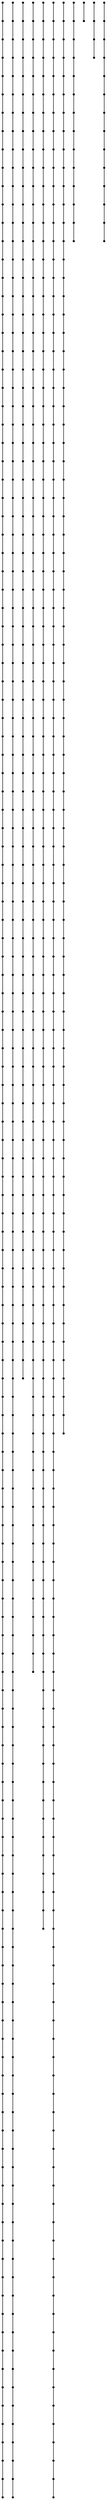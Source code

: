 graph {
  node [shape=point,comment="{\"directed\":false,\"doi\":\"10.1007/978-3-319-50106-2_29\",\"figure\":\"4 (2)\"}"]

  v0 [pos="1551.1439399369713,1381.9439395366658"]
  v1 [pos="1561.1059240129866,1381.9439395366658"]
  v2 [pos="1551.1439399369715,1391.9037985113787"]
  v3 [pos="1561.1059240129869,1391.9037985113787"]
  v4 [pos="1551.1439399369715,1421.7831210849627"]
  v5 [pos="1561.1059240129866,1421.7831210849627"]
  v6 [pos="1551.1439399369713,1441.7027118591109"]
  v7 [pos="1561.1059240129869,1441.7027118591109"]
  v8 [pos="1551.1439399369715,1451.6625708338236"]
  v9 [pos="1561.1059240129866,1451.6625708338233"]
  v10 [pos="1551.1439399369713,1461.6223026332596"]
  v11 [pos="1561.1059240129866,1461.6223026332596"]
  v12 [pos="1551.1439399369713,1471.5821616079718"]
  v13 [pos="1561.1059240129866,1471.5821616079718"]
  v14 [pos="1541.1830686582655,1381.9439395366658"]
  v15 [pos="1541.1830686582655,1391.9037985113787"]
  v16 [pos="1541.1830686582655,1421.7831210849627"]
  v17 [pos="1541.1830686582655,1451.6625708338236"]
  v18 [pos="1541.1830686582655,1461.6223026332596"]
  v19 [pos="1541.1830686582655,1431.7429800596751"]
  v20 [pos="1541.1830686582655,1481.5418934074078"]
  v21 [pos="1531.2252178294007,1381.9439395366658"]
  v22 [pos="1531.2252178294007,1391.9037985113787"]
  v23 [pos="1531.2252178294004,1421.7831210849627"]
  v24 [pos="1531.2252178294004,1431.7429800596751"]
  v25 [pos="1531.2252178294007,1451.6625708338233"]
  v26 [pos="1531.2252178294007,1461.6223026332596"]
  v27 [pos="1531.2252178294007,1481.5418934074078"]
  v28 [pos="1521.263233753385,1381.9439395366658"]
  v29 [pos="1521.263233753385,1421.7831210849627"]
  v30 [pos="1521.263233753385,1431.7429800596751"]
  v31 [pos="1521.263233753385,1451.6625708338233"]
  v32 [pos="1521.263233753385,1461.6223026332596"]
  v33 [pos="1521.263233753385,1401.8635303108144"]
  v34 [pos="1521.2632337533848,1471.582161607972"]
  v35 [pos="1511.304301921419,1381.9439395366658"]
  v36 [pos="1511.3043019214192,1401.8635303108144"]
  v37 [pos="1511.304301921419,1421.7831210849627"]
  v38 [pos="1511.304301921419,1431.7429800596751"]
  v39 [pos="1511.304301921419,1451.6625708338236"]
  v40 [pos="1511.3043019214192,1461.6223026332596"]
  v41 [pos="1511.3043019214192,1471.582161607972"]
  v42 [pos="1501.3444162631877,1381.9439395366658"]
  v43 [pos="1501.3444162631877,1451.6625708338236"]
  v44 [pos="1501.3444162631877,1461.6223026332596"]
  v45 [pos="1501.3444162631877,1471.582161607972"]
  v46 [pos="1501.3444162631877,1411.823389285527"]
  v47 [pos="1501.3444162631877,1431.7429800596751"]
  v48 [pos="1501.3444162631877,1441.7027118591109"]
  v49 [pos="1491.3834178076463,1381.9439395366658"]
  v50 [pos="1491.3834178076463,1401.8635303108144"]
  v51 [pos="1501.3444162631877,1401.8635303108144"]
  v52 [pos="1491.3834178076463,1411.823389285527"]
  v53 [pos="1491.3834178076463,1431.7429800596751"]
  v54 [pos="1491.3834178076463,1441.7027118591109"]
  v55 [pos="1491.3834178076463,1451.6625708338233"]
  v56 [pos="1491.3834178076463,1461.6223026332596"]
  v57 [pos="1491.3834178076463,1471.5821616079718"]
  v58 [pos="1481.4234367667884,1381.9439395366658"]
  v59 [pos="1481.4234367667884,1401.8635303108144"]
  v60 [pos="1481.4234367667884,1411.823389285527"]
  v61 [pos="1481.4234367667884,1431.7429800596751"]
  v62 [pos="1481.4234367667884,1441.7027118591109"]
  v63 [pos="1481.4234367667884,1451.6625708338236"]
  v64 [pos="1481.4234367667884,1461.6223026332596"]
  v65 [pos="1481.4234367667884,1491.5017523821202"]
  v66 [pos="1471.4635829027657,1381.9439395366658"]
  v67 [pos="1471.463582902766,1401.8635303108144"]
  v68 [pos="1471.4635829027657,1411.823389285527"]
  v69 [pos="1471.463582902766,1431.7429800596751"]
  v70 [pos="1471.4635829027657,1441.7027118591109"]
  v71 [pos="1471.4635829027657,1451.6625708338236"]
  v72 [pos="1471.463582902766,1461.6223026332596"]
  v73 [pos="1471.4635829027657,1491.5017523821202"]
  v74 [pos="1461.5025844472243,1381.9439395366658"]
  v75 [pos="1461.5025844472245,1401.8635303108144"]
  v76 [pos="1461.5025844472245,1411.823389285527"]
  v77 [pos="1461.5025844472243,1451.6625708338236"]
  v78 [pos="1461.5025844472245,1491.5017523821202"]
  v79 [pos="1461.5025844472243,1431.7429800596751"]
  v80 [pos="1461.5025844472245,1441.7027118591109"]
  v81 [pos="1461.5025844472245,1471.582161607972"]
  v82 [pos="1451.543747997885,1381.9439395366658"]
  v83 [pos="1451.543747997885,1401.8635303108144"]
  v84 [pos="1451.543747997885,1411.823389285527"]
  v85 [pos="1451.543747997885,1431.7429800596751"]
  v86 [pos="1451.543747997885,1441.7027118591109"]
  v87 [pos="1451.543747997885,1451.6625708338236"]
  v88 [pos="1451.543747997885,1471.582161607972"]
  v89 [pos="1451.543747997885,1491.5017523821202"]
  v90 [pos="1441.5837669570271,1381.9439395366658"]
  v91 [pos="1441.5837669570271,1451.6625708338236"]
  v92 [pos="1441.5837669570271,1471.5821616079718"]
  v93 [pos="1441.5837669570271,1491.5017523821202"]
  v94 [pos="1441.5837669570271,1401.8635303108144"]
  v95 [pos="1441.5837669570271,1441.7027118591109"]
  v96 [pos="1441.5837669570271,1411.823389285527"]
  v97 [pos="1441.5837669570271,1431.7429800596751"]
  v98 [pos="1431.6207336721195,1381.9439395366658"]
  v99 [pos="1431.6207336721195,1401.8635303108144"]
  v100 [pos="1431.6207336721195,1411.823389285527"]
  v101 [pos="1431.6207336721195,1431.7429800596751"]
  v102 [pos="1431.6207336721195,1441.7027118591109"]
  v103 [pos="1431.6207336721195,1451.6625708338236"]
  v104 [pos="1431.6207336721195,1471.582161607972"]
  v105 [pos="1431.6207336721195,1491.5017523821202"]
  v106 [pos="1421.6628828432545,1381.9439395366658"]
  v107 [pos="1421.6628828432545,1401.8635303108144"]
  v108 [pos="1421.6628828432545,1431.7429800596751"]
  v109 [pos="1421.6628828432545,1441.7027118591109"]
  v110 [pos="1421.6628828432545,1451.6625708338236"]
  v111 [pos="1421.6628828432545,1471.5821616079718"]
  v112 [pos="1421.6628828432545,1491.5017523821202"]
  v113 [pos="1421.6628828432545,1421.7831210849627"]
  v114 [pos="1411.7030607734407,1381.9439395366658"]
  v115 [pos="1411.703060773441,1401.8635303108144"]
  v116 [pos="1411.7030607734407,1421.7831210849627"]
  v117 [pos="1411.7030607734407,1431.7429800596751"]
  v118 [pos="1411.703060773441,1441.7027118591109"]
  v119 [pos="1411.703060773441,1451.6625708338236"]
  v120 [pos="1411.7030607734407,1471.582161607972"]
  v121 [pos="1411.703060773441,1491.5017523821202"]
  v122 [pos="1401.7410766974253,1381.9439395366658"]
  v123 [pos="1401.7410766974253,1421.7831210849627"]
  v124 [pos="1401.7410766974253,1431.7429800596751"]
  v125 [pos="1401.7410766974253,1441.7027118591109"]
  v126 [pos="1401.7410766974253,1451.6625708338236"]
  v127 [pos="1401.7410766974253,1471.5821616079718"]
  v128 [pos="1401.7410766974253,1491.5017523821202"]
  v129 [pos="1401.7410766974253,1391.9037985113787"]
  v130 [pos="1391.7831940743513,1381.9439395366658"]
  v131 [pos="1391.7831940743513,1391.9037985113787"]
  v132 [pos="1391.7831940743513,1421.7831210849627"]
  v133 [pos="1391.7831940743513,1431.7429800596751"]
  v134 [pos="1391.7831940743513,1441.7027118591109"]
  v135 [pos="1391.7831940743513,1451.6625708338236"]
  v136 [pos="1391.7831940743513,1471.5821616079718"]
  v137 [pos="1391.7831940743513,1491.5017523821202"]
  v138 [pos="1381.821209998336,1381.9439395366658"]
  v139 [pos="1381.821209998336,1391.9037985113787"]
  v140 [pos="1381.821209998336,1431.7429800596751"]
  v141 [pos="1381.821209998336,1441.7027118591109"]
  v142 [pos="1381.821209998336,1451.6625708338236"]
  v143 [pos="1381.821209998336,1471.5821616079718"]
  v144 [pos="1381.8212099983357,1491.5017523821202"]
  v145 [pos="1381.8212099983357,1411.823389285527"]
  v146 [pos="1371.8612607516866,1381.9439395366658"]
  v147 [pos="1371.8612607516866,1391.9037985113787"]
  v148 [pos="1371.8612607516866,1411.823389285527"]
  v149 [pos="1371.8612607516866,1431.7429800596751"]
  v150 [pos="1371.8612607516866,1441.7027118591109"]
  v151 [pos="1371.8612607516866,1451.6625708338236"]
  v152 [pos="1371.8612607516866,1471.582161607972"]
  v153 [pos="1371.8612607516866,1491.5017523821202"]
  v154 [pos="1361.9034099228213,1381.9439395366658"]
  v155 [pos="1361.9034099228215,1391.9037985113787"]
  v156 [pos="1361.9034099228215,1411.823389285527"]
  v157 [pos="1361.9034099228215,1471.582161607972"]
  v158 [pos="1361.9034099228215,1491.5017523821202"]
  v159 [pos="1361.9034099228215,1431.7429800596751"]
  v160 [pos="1361.9034099228215,1441.7027118591109"]
  v161 [pos="1351.940376637914,1381.9439395366658"]
  v162 [pos="1351.940376637914,1391.9037985113787"]
  v163 [pos="1351.940376637914,1411.823389285527"]
  v164 [pos="1351.940376637914,1431.7429800596751"]
  v165 [pos="1351.940376637914,1441.7027118591109"]
  v166 [pos="1351.940376637914,1471.5821616079718"]
  v167 [pos="1351.940376637914,1491.5017523821202"]
  v168 [pos="1341.9814448059478,1411.823389285527"]
  v169 [pos="1341.9814448059478,1471.5821616079718"]
  v170 [pos="1341.981444805948,1491.5017523821202"]
  v171 [pos="1341.9814448059478,1391.9037985113787"]
  v172 [pos="1341.9814448059478,1401.8635303108144"]
  v173 [pos="1341.9814448059478,1421.7831210849627"]
  v174 [pos="1341.981444805948,1431.7429800596751"]
  v175 [pos="1332.0215591477165,1391.9037985113787"]
  v176 [pos="1332.0215591477167,1401.8635303108144"]
  v177 [pos="1332.0215591477167,1411.823389285527"]
  v178 [pos="1332.0215591477165,1421.7831210849627"]
  v179 [pos="1332.0215591477167,1431.7429800596751"]
  v180 [pos="1332.0215591477165,1471.582161607972"]
  v181 [pos="1332.0215591477165,1491.5017523821202"]
  v182 [pos="1322.0605606921754,1411.823389285527"]
  v183 [pos="1322.0605606921754,1421.7831210849627"]
  v184 [pos="1322.0605606921754,1431.7429800596751"]
  v185 [pos="1322.0605606921754,1471.582161607972"]
  v186 [pos="1322.0605606921754,1491.5017523821202"]
  v187 [pos="1322.0605606921754,1401.8635303108144"]
  v188 [pos="1322.0605606921754,1371.98420773723"]
  v189 [pos="1312.1028370401455,1371.98420773723"]
  v190 [pos="1312.1028370401455,1401.8635303108144"]
  v191 [pos="1312.1028370401455,1411.823389285527"]
  v192 [pos="1312.1028370401455,1421.7831210849627"]
  v193 [pos="1312.1028370401455,1431.7429800596751"]
  v194 [pos="1312.1028370401455,1471.582161607972"]
  v195 [pos="1312.1028370401457,1491.5017523821202"]
  v196 [pos="1302.1407257872947,1471.582161607972"]
  v197 [pos="1302.1407257872947,1491.5017523821202"]
  v198 [pos="1302.1407257872947,1371.98420773723"]
  v199 [pos="1302.1407257872947,1401.8635303108144"]
  v200 [pos="1302.1407257872947,1411.823389285527"]
  v201 [pos="1302.1407257872947,1441.7027118591109"]
  v202 [pos="1302.1407257872947,1431.7429800596751"]
  v203 [pos="1292.1808719232722,1371.98420773723"]
  v204 [pos="1292.1808719232722,1391.9037985113787"]
  v205 [pos="1302.1407257872947,1391.9037985113787"]
  v206 [pos="1292.1808719232722,1401.8635303108144"]
  v207 [pos="1292.1808719232722,1411.823389285527"]
  v208 [pos="1292.1808719232722,1431.7429800596751"]
  v209 [pos="1292.1808719232722,1441.7027118591109"]
  v210 [pos="1292.1808719232722,1471.5821616079718"]
  v211 [pos="1292.1808719232722,1491.5017523821202"]
  v212 [pos="1282.220890882414,1371.98420773723"]
  v213 [pos="1282.220890882414,1401.8635303108144"]
  v214 [pos="1282.220890882414,1411.823389285527"]
  v215 [pos="1282.220890882414,1431.7429800596751"]
  v216 [pos="1282.220890882414,1441.7027118591109"]
  v217 [pos="1282.220890882414,1471.5821616079718"]
  v218 [pos="1282.220890882414,1491.5017523821202"]
  v219 [pos="1272.2610370183916,1371.98420773723"]
  v220 [pos="1272.2610370183916,1401.8635303108144"]
  v221 [pos="1272.2610370183916,1411.823389285527"]
  v222 [pos="1272.2610370183916,1431.7429800596751"]
  v223 [pos="1272.2610370183916,1441.7027118591109"]
  v224 [pos="1272.2610370183916,1471.5821616079718"]
  v225 [pos="1272.2610370183916,1491.5017523821202"]
  v226 [pos="1262.299052942376,1401.8635303108144"]
  v227 [pos="1262.299052942376,1411.823389285527"]
  v228 [pos="1262.299052942376,1431.7429800596751"]
  v229 [pos="1262.299052942376,1441.7027118591109"]
  v230 [pos="1262.299052942376,1471.5821616079718"]
  v231 [pos="1262.299052942376,1491.5017523821202"]
  v232 [pos="1262.299052942376,1391.9037985113787"]
  v233 [pos="1252.341202113511,1391.9037985113787"]
  v234 [pos="1252.341202113511,1401.8635303108144"]
  v235 [pos="1252.341202113511,1411.823389285527"]
  v236 [pos="1252.341202113511,1431.7429800596751"]
  v237 [pos="1252.341202113511,1441.7027118591109"]
  v238 [pos="1252.341202113511,1471.5821616079718"]
  v239 [pos="1252.341202113511,1491.5017523821202"]
  v240 [pos="1242.3802036579696,1411.823389285527"]
  v241 [pos="1242.3802036579696,1471.582161607972"]
  v242 [pos="1242.3802036579696,1491.5017523821202"]
  v243 [pos="1242.3802036579696,1391.9037985113787"]
  v244 [pos="1242.3802036579696,1401.8635303108144"]
  v245 [pos="1242.3802036579696,1421.7831210849627"]
  v246 [pos="1242.3802036579696,1431.7429800596751"]
  v247 [pos="1232.4182195819542,1391.9037985113787"]
  v248 [pos="1232.4182195819542,1401.8635303108144"]
  v249 [pos="1232.4182195819542,1411.823389285527"]
  v250 [pos="1232.4182195819542,1421.7831210849627"]
  v251 [pos="1232.4182195819542,1431.7429800596751"]
  v252 [pos="1232.4182195819542,1471.5821616079718"]
  v253 [pos="1232.4182195819542,1491.5017523821202"]
  v254 [pos="1222.4613861677722,1391.9037985113787"]
  v255 [pos="1222.4613861677722,1401.8635303108144"]
  v256 [pos="1222.4613861677722,1411.823389285527"]
  v257 [pos="1222.4613861677722,1421.7831210849627"]
  v258 [pos="1222.4613861677722,1431.7429800596751"]
  v259 [pos="1222.4613861677722,1491.5017523821202"]
  v260 [pos="1222.4613861677722,1441.7027118591109"]
  v261 [pos="1212.4983528828648,1391.9037985113787"]
  v262 [pos="1212.4983528828648,1401.8635303108144"]
  v263 [pos="1212.4983528828648,1411.823389285527"]
  v264 [pos="1212.4983528828648,1421.7831210849627"]
  v265 [pos="1212.4983528828648,1431.7429800596751"]
  v266 [pos="1212.4983528828648,1441.7027118591109"]
  v267 [pos="1212.4983528828648,1491.5017523821202"]
  v268 [pos="1202.5405020539997,1411.823389285527"]
  v269 [pos="1202.5405020539997,1421.7831210849627"]
  v270 [pos="1202.5405020539997,1431.7429800596751"]
  v271 [pos="1202.5405020539997,1441.7027118591109"]
  v272 [pos="1202.5405020539997,1491.5017523821202"]
  v273 [pos="1202.5405020539997,1371.98420773723"]
  v274 [pos="1202.5405020539997,1381.9439395366658"]
  v275 [pos="1192.5806799841857,1371.98420773723"]
  v276 [pos="1192.5806799841857,1381.9439395366658"]
  v277 [pos="1192.5806799841857,1411.823389285527"]
  v278 [pos="1192.5806799841857,1421.7831210849627"]
  v279 [pos="1192.5806799841857,1431.7429800596751"]
  v280 [pos="1192.5806799841857,1441.7027118591109"]
  v281 [pos="1192.5806799841857,1491.5017523821202"]
  v282 [pos="1182.617519522443,1371.98420773723"]
  v283 [pos="1182.617519522443,1381.9439395366658"]
  v284 [pos="1182.617519522443,1431.7429800596751"]
  v285 [pos="1182.617519522443,1441.7027118591109"]
  v286 [pos="1182.617519522443,1491.5017523821202"]
  v287 [pos="1182.617519522443,1401.8635303108144"]
  v288 [pos="1182.617519522443,1411.823389285527"]
  v289 [pos="1172.6608132850963,1371.98420773723"]
  v290 [pos="1172.6608132850963,1381.9439395366658"]
  v291 [pos="1172.6608132850963,1401.8635303108144"]
  v292 [pos="1172.6608132850965,1411.823389285527"]
  v293 [pos="1172.6608132850965,1431.7429800596751"]
  v294 [pos="1172.6608132850963,1441.7027118591109"]
  v295 [pos="1172.6608132850963,1491.5017523821202"]
  v296 [pos="1162.6987020322454,1371.98420773723"]
  v297 [pos="1162.6987020322454,1401.8635303108144"]
  v298 [pos="1162.6987020322454,1411.823389285527"]
  v299 [pos="1162.6987020322454,1431.7429800596751"]
  v300 [pos="1162.6987020322454,1441.7027118591109"]
  v301 [pos="1162.6987020322454,1491.5017523821202"]
  v302 [pos="1162.6987020322454,1391.9037985113787"]
  v303 [pos="1152.7388799624318,1371.98420773723"]
  v304 [pos="1152.7388799624318,1391.9037985113787"]
  v305 [pos="1152.7388799624318,1401.8635303108144"]
  v306 [pos="1152.7388799624318,1411.823389285527"]
  v307 [pos="1152.7388799624318,1431.7429800596751"]
  v308 [pos="1152.7388799624318,1441.7027118591109"]
  v309 [pos="1152.7388799624318,1491.5017523821202"]
  v310 [pos="1142.7810291335668,1391.9037985113787"]
  v311 [pos="1142.7810291335668,1381.9439395366658"]
  v312 [pos="1142.7810291335668,1401.8635303108144"]
  v313 [pos="1142.7810291335668,1371.98420773723"]
  v314 [pos="1142.7810291335668,1411.823389285527"]
  v315 [pos="1142.7810291335668,1421.7831210849627"]
  v316 [pos="1142.7810291335668,1431.7429800596751"]
  v317 [pos="1132.8179958486592,1371.98420773723"]
  v318 [pos="1132.8179958486592,1381.9439395366658"]
  v319 [pos="1132.8179958486592,1391.9037985113787"]
  v320 [pos="1132.8179958486592,1401.8635303108144"]
  v321 [pos="1132.8179958486592,1411.823389285527"]
  v322 [pos="1132.8179958486592,1421.7831210849627"]
  v323 [pos="1132.8179958486592,1431.7429800596751"]
  v324 [pos="1122.859064016693,1371.98420773723"]
  v325 [pos="1122.859064016693,1451.6625708338233"]
  v326 [pos="1122.859064016693,1381.9439395366658"]
  v327 [pos="1122.859064016693,1411.823389285527"]
  v328 [pos="1122.859064016693,1421.7831210849627"]
  v329 [pos="1122.859064016693,1401.8635303108144"]
  v330 [pos="1122.859064016693,1441.7027118591109"]
  v331 [pos="1112.8991783584618,1371.98420773723"]
  v332 [pos="1112.8991783584618,1381.9439395366658"]
  v333 [pos="1112.8991783584618,1401.8635303108144"]
  v334 [pos="1112.8991783584615,1411.823389285527"]
  v335 [pos="1112.8991783584618,1421.7831210849627"]
  v336 [pos="1112.8991783584618,1441.7027118591109"]
  v337 [pos="1112.8991783584615,1451.6625708338236"]
  v338 [pos="1102.9381799029204,1371.98420773723"]
  v339 [pos="1102.9381799029204,1381.9439395366658"]
  v340 [pos="1102.9381799029204,1401.8635303108144"]
  v341 [pos="1102.9381799029206,1411.823389285527"]
  v342 [pos="1102.9381799029204,1421.7831210849627"]
  v343 [pos="1102.9381799029204,1431.7429800596751"]
  v344 [pos="1102.9381799029206,1441.7027118591109"]
  v345 [pos="1092.9803290740556,1371.98420773723"]
  v346 [pos="1092.9803290740554,1381.9439395366658"]
  v347 [pos="1092.9803290740554,1401.8635303108144"]
  v348 [pos="1092.9803290740556,1411.823389285527"]
  v349 [pos="1092.9803290740554,1421.7831210849627"]
  v350 [pos="1092.9803290740554,1431.7429800596751"]
  v351 [pos="1092.9803290740554,1441.7027118591109"]
  v352 [pos="1083.01834499804,1371.98420773723"]
  v353 [pos="1083.01834499804,1381.9439395366658"]
  v354 [pos="1083.01834499804,1391.9037985113787"]
  v355 [pos="1083.01834499804,1401.8635303108144"]
  v356 [pos="1083.01834499804,1411.823389285527"]
  v357 [pos="1083.01834499804,1421.7831210849627"]
  v358 [pos="1083.01834499804,1431.7429800596751"]
  v359 [pos="1073.0584911340172,1371.98420773723"]
  v360 [pos="1073.0584911340172,1381.9439395366658"]
  v361 [pos="1073.0584911340172,1391.9037985113787"]
  v362 [pos="1073.0584911340172,1401.8635303108144"]
  v363 [pos="1073.0584911340172,1411.823389285527"]
  v364 [pos="1073.0584911340172,1421.7831210849627"]
  v365 [pos="1073.0584911340172,1431.7429800596751"]
  v366 [pos="1063.0985100931593,1371.98420773723"]
  v367 [pos="1063.0985100931593,1381.9439395366658"]
  v368 [pos="1063.0985100931593,1391.9037985113787"]
  v369 [pos="1063.0985100931593,1401.8635303108144"]
  v370 [pos="1063.0985100931593,1431.7429800596751"]
  v371 [pos="1063.0985100931593,1441.7027118591109"]
  v372 [pos="1063.0985100931593,1451.6625708338236"]
  v373 [pos="1053.138592640719,1371.98420773723"]
  v374 [pos="1053.138592640719,1381.9439395366658"]
  v375 [pos="1053.138592640719,1391.9037985113787"]
  v376 [pos="1053.138592640719,1401.8635303108144"]
  v377 [pos="1053.138592640719,1431.7429800596751"]
  v378 [pos="1053.138592640719,1441.7027118591109"]
  v379 [pos="1053.138592640719,1451.6625708338236"]
  v380 [pos="1043.1786751882787,1371.98420773723"]
  v381 [pos="1043.1786751882787,1431.7429800596751"]
  v382 [pos="1043.1786751882787,1441.7027118591109"]
  v383 [pos="1043.1786751882787,1451.6625708338233"]
  v384 [pos="1043.1786751882787,1421.7831210849627"]
  v385 [pos="1043.1786751882787,1401.8635303108144"]
  v386 [pos="1043.1786751882787,1411.823389285527"]
  v387 [pos="1033.2177244240509,1371.98420773723"]
  v388 [pos="1033.2177244240509,1401.8635303108144"]
  v389 [pos="1033.2177244240509,1411.823389285527"]
  v390 [pos="1033.2177244240509,1421.7831210849627"]
  v391 [pos="1033.2177244240509,1431.7429800596751"]
  v392 [pos="1033.2177244240509,1441.7027118591109"]
  v393 [pos="1033.2177244240509,1451.6625708338233"]
  v394 [pos="1023.257791074506,1401.8635303108144"]
  v395 [pos="1023.257791074506,1411.823389285527"]
  v396 [pos="1023.257791074506,1421.7831210849627"]
  v397 [pos="1023.257791074506,1431.7429800596751"]
  v398 [pos="1023.257791074506,1441.7027118591109"]
  v399 [pos="1023.257791074506,1451.6625708338236"]
  v400 [pos="1023.257791074506,1391.9037985113787"]
  v401 [pos="1013.2968085160692,1391.9037985113787"]
  v402 [pos="1013.2968085160692,1401.8635303108144"]
  v403 [pos="1013.2968085160692,1411.823389285527"]
  v404 [pos="1013.2968085160692,1421.7831210849627"]
  v405 [pos="1013.2968085160692,1431.7429800596751"]
  v406 [pos="1013.2968085160693,1441.7027118591109"]
  v407 [pos="1013.2968085160692,1451.6625708338233"]
  v408 [pos="1003.3390053785174,1401.8635303108144"]
  v409 [pos="1003.3390053785174,1411.823389285527"]
  v410 [pos="1003.3390053785174,1421.7831210849627"]
  v411 [pos="1003.3390053785174,1431.7429800596751"]
  v412 [pos="1003.3390053785174,1441.7027118591109"]
  v413 [pos="1003.3390053785174,1451.6625708338236"]
  v414 [pos="1003.3390053785174,1371.98420773723"]
  v415 [pos="993.3759402994011,1371.98420773723"]
  v416 [pos="993.3759402994011,1401.8635303108144"]
  v417 [pos="993.3759402994011,1411.823389285527"]
  v418 [pos="993.3759402994011,1421.7831210849627"]
  v419 [pos="993.3759402994011,1431.7429800596751"]
  v420 [pos="993.3759402994011,1441.7027118591109"]
  v421 [pos="993.3759402994011,1451.6625708338236"]
  v422 [pos="983.4181371618492,1371.98420773723"]
  v423 [pos="983.4181371618492,1431.7429800596751"]
  v424 [pos="983.4181371618491,1441.7027118591109"]
  v425 [pos="983.4181371618492,1451.6625708338236"]
  v426 [pos="983.4181371618491,1391.9037985113787"]
  v427 [pos="983.4181371618491,1421.7831210849627"]
  v428 [pos="983.4181371618491,1401.8635303108144"]
  v429 [pos="973.4582038123044,1371.98420773723"]
  v430 [pos="973.4582038123044,1391.9037985113787"]
  v431 [pos="973.4582038123045,1401.8635303108144"]
  v432 [pos="973.4582038123045,1421.7831210849627"]
  v433 [pos="973.4582038123044,1431.7429800596751"]
  v434 [pos="973.4582038123044,1441.7027118591109"]
  v435 [pos="973.4582038123044,1451.6625708338236"]
  v436 [pos="963.4951387331881,1371.98420773723"]
  v437 [pos="963.4951387331881,1391.9037985113787"]
  v438 [pos="963.4951387331881,1401.8635303108144"]
  v439 [pos="963.4951387331881,1441.7027118591109"]
  v440 [pos="963.4951387331881,1451.6625708338233"]
  v441 [pos="963.4951387331881,1411.823389285527"]
  v442 [pos="963.4951387331881,1421.7831210849627"]
  v443 [pos="953.5383848045283,1371.98420773723"]
  v444 [pos="953.5383848045284,1391.9037985113787"]
  v445 [pos="953.5383848045283,1401.8635303108144"]
  v446 [pos="953.5383848045283,1411.823389285527"]
  v447 [pos="953.5383848045283,1421.7831210849627"]
  v448 [pos="953.5383848045283,1441.7027118591109"]
  v449 [pos="953.5383848045284,1451.6625708338233"]
  v450 [pos="943.5763530371995,1371.98420773723"]
  v451 [pos="943.5763530371995,1391.9037985113787"]
  v452 [pos="943.5763530371995,1401.8635303108144"]
  v453 [pos="943.5763530371995,1411.823389285527"]
  v454 [pos="943.5763530371995,1421.7831210849627"]
  v455 [pos="943.5763530371995,1451.6625708338236"]
  v456 [pos="943.5763530371995,1471.5821616079718"]
  v457 [pos="933.6164196876547,1371.98420773723"]
  v458 [pos="933.6164196876547,1391.9037985113787"]
  v459 [pos="933.6164196876548,1401.8635303108144"]
  v460 [pos="933.6164196876547,1411.823389285527"]
  v461 [pos="933.6164196876548,1421.7831210849627"]
  v462 [pos="933.6164196876548,1451.6625708338236"]
  v463 [pos="933.6164196876548,1461.6223026332596"]
  v464 [pos="943.5763530371995,1461.6223026332596"]
  v465 [pos="933.6164196876548,1471.5821616079718"]
  v466 [pos="923.6575832383154,1371.98420773723"]
  v467 [pos="923.6575832383153,1391.9037985113787"]
  v468 [pos="923.6575832383153,1401.8635303108144"]
  v469 [pos="923.6575832383154,1411.823389285527"]
  v470 [pos="923.6575832383153,1421.7831210849627"]
  v471 [pos="923.6575832383153,1461.6223026332596"]
  v472 [pos="923.6575832383153,1471.5821616079718"]
  v473 [pos="923.6575832383153,1441.7027118591109"]
  v474 [pos="913.6955514709865,1371.98420773723"]
  v475 [pos="913.6955514709866,1391.9037985113787"]
  v476 [pos="913.6955514709866,1401.8635303108144"]
  v477 [pos="913.6955514709865,1411.823389285527"]
  v478 [pos="913.6955514709866,1421.7831210849627"]
  v479 [pos="913.6955514709866,1441.7027118591109"]
  v480 [pos="913.6955514709865,1461.6223026332596"]
  v481 [pos="913.6955514709866,1471.5821616079718"]
  v482 [pos="903.7366673303338,1371.98420773723"]
  v483 [pos="903.7366673303338,1391.9037985113787"]
  v484 [pos="903.7366673303338,1401.8635303108144"]
  v485 [pos="903.7366673303338,1411.823389285527"]
  v486 [pos="903.7366673303338,1421.7831210849627"]
  v487 [pos="903.7366673303338,1441.7027118591109"]
  v488 [pos="903.7366673303338,1451.6625708338236"]
  v489 [pos="893.776765774998,1371.98420773723"]
  v490 [pos="893.776765774998,1391.9037985113787"]
  v491 [pos="893.776765774998,1401.8635303108144"]
  v492 [pos="893.776765774998,1411.823389285527"]
  v493 [pos="893.776765774998,1421.7831210849627"]
  v494 [pos="893.776765774998,1441.7027118591109"]
  v495 [pos="893.776765774998,1451.6625708338236"]
  v496 [pos="883.8157991136657,1371.98420773723"]
  v497 [pos="883.8157991136657,1391.9037985113787"]
  v498 [pos="883.8157991136657,1401.8635303108144"]
  v499 [pos="883.8157991136657,1411.823389285527"]
  v500 [pos="883.8157991136657,1421.7831210849627"]
  v501 [pos="883.8157991136657,1431.7429800596751"]
  v502 [pos="883.8157991136657,1441.7027118591109"]
  v503 [pos="873.8558816612253,1371.98420773723"]
  v504 [pos="873.8558816612253,1391.9037985113787"]
  v505 [pos="873.8558816612253,1401.8635303108144"]
  v506 [pos="873.8558816612253,1411.823389285527"]
  v507 [pos="873.8558816612253,1421.7831210849627"]
  v508 [pos="873.8558816612253,1431.7429800596751"]
  v509 [pos="873.8558816612253,1441.7027118591109"]
  v510 [pos="863.895964208785,1371.98420773723"]
  v511 [pos="863.895964208785,1391.9037985113787"]
  v512 [pos="863.895964208785,1401.8635303108144"]
  v513 [pos="863.895964208785,1411.823389285527"]
  v514 [pos="863.895964208785,1421.7831210849627"]
  v515 [pos="863.895964208785,1441.7027118591109"]
  v516 [pos="863.895964208785,1451.6625708338236"]
  v517 [pos="853.9360467563447,1371.98420773723"]
  v518 [pos="853.9360467563447,1391.9037985113787"]
  v519 [pos="853.9360467563447,1401.8635303108144"]
  v520 [pos="853.9360467563447,1411.823389285527"]
  v521 [pos="853.9360467563447,1421.7831210849627"]
  v522 [pos="853.9360467563447,1441.7027118591109"]
  v523 [pos="853.9360467563447,1451.6625708338236"]
  v524 [pos="843.9761293039044,1371.98420773723"]
  v525 [pos="843.9761293039044,1391.9037985113787"]
  v526 [pos="843.9761293039044,1401.8635303108144"]
  v527 [pos="843.9761293039044,1411.823389285527"]
  v528 [pos="843.9761293039044,1421.7831210849627"]
  v529 [pos="843.9761293039044,1431.7429800596751"]
  v530 [pos="843.9761293039044,1461.6223026332596"]
  v531 [pos="834.016211851464,1371.98420773723"]
  v532 [pos="834.016211851464,1391.9037985113787"]
  v533 [pos="834.016211851464,1401.8635303108144"]
  v534 [pos="834.0162118514642,1411.823389285527"]
  v535 [pos="834.016211851464,1421.7831210849627"]
  v536 [pos="834.0162118514642,1431.7429800596751"]
  v537 [pos="834.016211851464,1461.6223026332596"]
  v538 [pos="824.0562943990238,1461.6223026332596"]
  v539 [pos="824.0562943990238,1371.98420773723"]
  v540 [pos="824.0562943990238,1391.9037985113787"]
  v541 [pos="824.0562943990238,1401.8635303108144"]
  v542 [pos="824.0562943990238,1411.823389285527"]
  v543 [pos="824.0562943990238,1421.7831210849627"]
  v544 [pos="824.0562943990238,1451.6625708338236"]
  v545 [pos="814.0963769465835,1371.98420773723"]
  v546 [pos="814.0963769465835,1391.9037985113787"]
  v547 [pos="814.0963769465835,1401.8635303108144"]
  v548 [pos="814.0963769465835,1411.823389285527"]
  v549 [pos="814.0963769465835,1421.7831210849627"]
  v550 [pos="814.0963769465835,1451.6625708338236"]
  v551 [pos="814.0963769465835,1461.6223026332596"]
  v552 [pos="804.1364594941432,1391.9037985113787"]
  v553 [pos="804.1364594941432,1401.8635303108144"]
  v554 [pos="804.1364594941432,1411.823389285527"]
  v555 [pos="804.1364594941432,1421.7831210849627"]
  v556 [pos="804.1364594941432,1451.6625708338236"]
  v557 [pos="804.1364594941432,1461.6223026332596"]
  v558 [pos="794.1765420417029,1411.823389285527"]
  v559 [pos="794.1765420417029,1421.7831210849627"]
  v560 [pos="794.1765420417029,1451.6625708338233"]
  v561 [pos="794.1765420417029,1461.6223026332596"]
  v562 [pos="794.1765420417029,1401.8635303108144"]
  v563 [pos="794.1765420417029,1371.98420773723"]
  v564 [pos="784.2155753803705,1371.98420773723"]
  v565 [pos="784.2155753803705,1401.8635303108144"]
  v566 [pos="784.2155753803705,1411.823389285527"]
  v567 [pos="784.2155753803705,1421.7831210849627"]
  v568 [pos="784.2155753803705,1451.6625708338236"]
  v569 [pos="784.2155753803705,1461.6223026332596"]
  v570 [pos="774.2546246161426,1401.8635303108144"]
  v571 [pos="774.2546246161426,1411.823389285527"]
  v572 [pos="774.2546246161426,1421.7831210849627"]
  v573 [pos="774.2546246161426,1451.6625708338233"]
  v574 [pos="774.2546246161426,1461.6223026332596"]
  v575 [pos="764.2946753694935,1411.823389285527"]
  v576 [pos="764.2946753694936,1421.7831210849627"]
  v577 [pos="764.2946753694936,1451.6625708338236"]
  v578 [pos="764.2946753694935,1461.6223026332596"]
  v579 [pos="764.2946753694935,1371.98420773723"]
  v580 [pos="754.3347579170533,1371.98420773723"]
  v581 [pos="754.3347579170533,1411.823389285527"]
  v582 [pos="754.3347579170531,1421.7831210849627"]
  v583 [pos="754.3347579170533,1451.6625708338236"]
  v584 [pos="754.3347579170531,1461.6223026332596"]
  v585 [pos="744.3727579439333,1371.98420773723"]
  v586 [pos="744.3727579439333,1411.823389285527"]
  v587 [pos="744.3727579439333,1421.7831210849627"]
  v588 [pos="744.3727579439333,1461.6223026332596"]
  v589 [pos="744.3727579439333,1441.7027118591109"]
  v590 [pos="734.4148912179637,1371.98420773723"]
  v591 [pos="734.4148912179637,1411.823389285527"]
  v592 [pos="734.4148912179637,1421.7831210849627"]
  v593 [pos="734.4148912179637,1441.7027118591109"]
  v594 [pos="734.4148912179637,1461.6223026332596"]
  v595 [pos="724.4529230390526,1421.7831210849627"]
  v596 [pos="724.4529230390526,1441.7027118591109"]
  v597 [pos="724.4529230390526,1461.6223026332596"]
  v598 [pos="724.4529230390526,1401.8635303108144"]
  v599 [pos="724.4529230390526,1371.98420773723"]
  v600 [pos="714.4930055866123,1371.98420773723"]
  v601 [pos="714.4930055866123,1401.8635303108144"]
  v602 [pos="714.4930055866123,1421.7831210849627"]
  v603 [pos="714.4930055866123,1441.7027118591109"]
  v604 [pos="714.4930055866123,1461.6223026332596"]
  v605 [pos="704.533088134172,1371.98420773723"]
  v606 [pos="704.533088134172,1421.7831210849627"]
  v607 [pos="704.5330881341721,1441.7027118591109"]
  v608 [pos="704.5330881341721,1461.6223026332596"]
  v609 [pos="704.533088134172,1411.823389285527"]
  v610 [pos="694.5731706817318,1371.98420773723"]
  v611 [pos="694.5731706817318,1411.823389285527"]
  v612 [pos="694.5731706817318,1421.7831210849627"]
  v613 [pos="694.5731706817318,1441.7027118591109"]
  v614 [pos="694.5731706817318,1461.6223026332596"]
  v615 [pos="684.6132532292914,1371.98420773723"]
  v616 [pos="684.6132532292914,1421.7831210849627"]
  v617 [pos="684.6132532292914,1441.7027118591109"]
  v618 [pos="684.6132532292914,1461.6223026332596"]
  v619 [pos="684.6132532292914,1391.9037985113787"]
  v620 [pos="674.6533357768511,1371.98420773723"]
  v621 [pos="674.6533357768511,1391.9037985113787"]
  v622 [pos="674.6533357768511,1421.7831210849627"]
  v623 [pos="674.6533357768511,1441.7027118591109"]
  v624 [pos="674.6533357768511,1461.6223026332596"]
  v625 [pos="664.6934183244108,1371.98420773723"]
  v626 [pos="664.6934183244108,1391.9037985113787"]
  v627 [pos="664.6934183244108,1441.7027118591109"]
  v628 [pos="664.6934183244108,1431.7429800596751"]
  v629 [pos="664.6934183244108,1411.823389285527"]
  v630 [pos="654.7334372835528,1371.98420773723"]
  v631 [pos="654.7334372835528,1391.9037985113787"]
  v632 [pos="654.7334372835528,1411.823389285527"]
  v633 [pos="654.7334372835528,1431.7429800596751"]
  v634 [pos="654.7334372835528,1441.7027118591109"]
  v635 [pos="644.7735198311125,1371.98420773723"]
  v636 [pos="644.7735198311125,1411.823389285527"]
  v637 [pos="644.7735198311125,1421.7831210849627"]
  v638 [pos="644.7735198311125,1431.7429800596751"]
  v639 [pos="634.8136023786722,1371.98420773723"]
  v640 [pos="634.8136023786722,1411.823389285527"]
  v641 [pos="634.8136023786722,1421.7831210849627"]
  v642 [pos="634.8136023786722,1431.7429800596751"]
  v643 [pos="624.8536849262318,1371.98420773723"]
  v644 [pos="624.8536849262318,1411.823389285527"]
  v645 [pos="624.8536849262318,1421.7831210849627"]
  v646 [pos="624.8536849262318,1441.7027118591109"]
  v647 [pos="614.8937674737915,1371.98420773723"]
  v648 [pos="614.8937674737915,1411.823389285527"]
  v649 [pos="614.8937674737915,1421.7831210849627"]
  v650 [pos="614.8937674737915,1441.7027118591109"]
  v651 [pos="604.9338500213512,1371.98420773723"]
  v652 [pos="604.9338500213512,1411.823389285527"]
  v653 [pos="604.9338500213512,1421.7831210849627"]
  v654 [pos="604.9338500213512,1431.7429800596751"]
  v655 [pos="594.973932568911,1371.98420773723"]
  v656 [pos="594.973932568911,1411.823389285527"]
  v657 [pos="594.973932568911,1421.7831210849627"]
  v658 [pos="594.973932568911,1431.7429800596751"]
  v659 [pos="585.0098818693202,1371.98420773723"]
  v660 [pos="585.0098818693202,1411.823389285527"]
  v661 [pos="585.0098818693202,1421.7831210849627"]
  v662 [pos="585.0098818693202,1441.7027118591109"]
  v663 [pos="575.0540976640303,1371.98420773723"]
  v664 [pos="575.0540976640303,1411.823389285527"]
  v665 [pos="575.0540976640303,1421.7831210849627"]
  v666 [pos="575.0540976640303,1441.7027118591109"]
  v667 [pos="565.09418021159,1371.98420773723"]
  v668 [pos="565.09418021159,1411.823389285527"]
  v669 [pos="565.09418021159,1421.7831210849627"]
  v670 [pos="565.09418021159,1431.7429800596751"]
  v671 [pos="555.1301295119994,1371.98420773723"]
  v672 [pos="555.1301295119994,1411.823389285527"]
  v673 [pos="555.1301295119994,1421.7831210849627"]
  v674 [pos="555.1301295119994,1431.7429800596751"]
  v675 [pos="545.170212059559,1371.98420773723"]
  v676 [pos="545.170212059559,1411.823389285527"]
  v677 [pos="545.170212059559,1421.7831210849627"]
  v678 [pos="545.170212059559,1441.7027118591109"]
  v679 [pos="535.2102230701488,1371.98420773723"]
  v680 [pos="535.2102230701488,1411.823389285527"]
  v681 [pos="535.2102230701489,1421.7831210849627"]
  v682 [pos="535.2102230701489,1441.7027118591109"]
  v683 [pos="525.2503453604695,1371.98420773723"]
  v684 [pos="525.2503453604695,1411.823389285527"]
  v685 [pos="525.2503453604695,1441.7027118591109"]
  v686 [pos="525.2503453604695,1431.7429800596751"]
  v687 [pos="515.2904279080292,1371.98420773723"]
  v688 [pos="515.2904279080293,1411.823389285527"]
  v689 [pos="515.2904279080292,1431.7429800596751"]
  v690 [pos="515.2904279080293,1441.7027118591109"]
  v691 [pos="505.3305104555889,1371.98420773723"]
  v692 [pos="505.3305104555889,1431.7429800596751"]
  v693 [pos="505.3305104555889,1441.7027118591109"]
  v694 [pos="495.37059300314866,1431.7429800596751"]
  v695 [pos="495.37059300314866,1441.7027118591109"]
  v696 [pos="495.37059300314866,1421.7831210849627"]
  v697 [pos="485.41067555070833,1421.7831210849627"]
  v698 [pos="485.41067555070833,1431.7429800596751"]
  v699 [pos="485.41067555070833,1441.7027118591109"]
  v700 [pos="475.4507263040592,1431.7429800596751"]
  v701 [pos="475.4507263040592,1441.7027118591109"]
  v702 [pos="475.4507263040592,1411.823389285527"]
  v703 [pos="465.49080885161885,1411.823389285527"]
  v704 [pos="465.49080885161885,1431.7429800596751"]
  v705 [pos="465.49080885161885,1441.7027118591109"]
  v706 [pos="455.53089139917853,1411.823389285527"]
  v707 [pos="455.53089139917853,1431.7429800596751"]
  v708 [pos="455.53089139917853,1451.6625708338233"]
  v709 [pos="445.5709739467382,1411.823389285527"]
  v710 [pos="445.57097394673826,1431.7429800596751"]
  v711 [pos="445.57097394673826,1451.6625708338236"]
  v712 [pos="435.61105649429794,1411.823389285527"]
  v713 [pos="435.61105649429794,1431.7429800596751"]
  v714 [pos="435.61105649429794,1441.7027118591109"]
  v715 [pos="425.6511390418576,1411.823389285527"]
  v716 [pos="425.6511390418576,1431.7429800596751"]
  v717 [pos="425.6511390418576,1441.7027118591109"]
  v718 [pos="415.6912215894173,1431.7429800596751"]
  v719 [pos="415.6912215894173,1421.7831210849627"]
  v720 [pos="415.6912215894173,1451.6625708338236"]
  v721 [pos="405.73130413697703,1421.7831210849627"]
  v722 [pos="405.73130413697703,1431.7429800596751"]
  v723 [pos="405.73130413697703,1451.6625708338236"]
  v724 [pos="395.7713866845367,1421.7831210849627"]
  v725 [pos="395.7713866845367,1431.7429800596751"]
  v726 [pos="395.7713866845367,1441.7027118591109"]
  v727 [pos="385.8114692320964,1421.7831210849627"]
  v728 [pos="385.8114692320964,1431.7429800596751"]
  v729 [pos="385.81146923209644,1441.7027118591109"]
  v730 [pos="375.84738673829685,1431.7429800596751"]
  v731 [pos="375.84738673829685,1451.6625708338233"]
  v732 [pos="375.84738673829685,1401.8635303108144"]
  v733 [pos="365.8874692858565,1401.8635303108144"]
  v734 [pos="365.8874692858566,1431.7429800596751"]
  v735 [pos="365.8874692858565,1451.6625708338236"]
  v736 [pos="355.9317168747755,1401.8635303108144"]
  v737 [pos="355.9317168747755,1431.7429800596751"]
  v738 [pos="355.9317168747755,1451.6625708338236"]
  v739 [pos="345.9717676281263,1401.8635303108144"]
  v740 [pos="345.9717676281263,1411.823389285527"]
  v741 [pos="355.9317168747755,1411.823389285527"]
  v742 [pos="345.9717676281263,1431.7429800596751"]
  v743 [pos="345.9717676281263,1451.6625708338233"]
  v744 [pos="336.0076851343268,1431.7429800596751"]
  v745 [pos="336.0076851343268,1451.6625708338233"]
  v746 [pos="336.0076851343268,1411.823389285527"]
  v747 [pos="336.0076851343268,1421.7831210849627"]
  v748 [pos="326.04776768188646,1411.823389285527"]
  v749 [pos="326.04776768188646,1421.7831210849627"]
  v750 [pos="326.04776768188646,1431.7429800596751"]
  v751 [pos="326.04776768188646,1451.6625708338236"]
  v752 [pos="316.0878502294462,1411.823389285527"]
  v753 [pos="316.0878502294462,1421.7831210849627"]
  v754 [pos="316.0878502294462,1431.7429800596751"]
  v755 [pos="316.0878502294462,1441.7027118591109"]
  v756 [pos="306.12793277700587,1411.823389285527"]
  v757 [pos="306.12793277700587,1421.7831210849627"]
  v758 [pos="306.12793277700587,1431.7429800596751"]
  v759 [pos="306.12793277700587,1441.7027118591109"]
  v760 [pos="296.16801532456554,1401.8635303108144"]
  v761 [pos="296.16801532456554,1411.823389285527"]
  v762 [pos="296.16801532456554,1421.7831210849627"]
  v763 [pos="296.16801532456554,1451.6625708338236"]
  v764 [pos="286.2080978721252,1401.8635303108144"]
  v765 [pos="286.2080978721252,1411.823389285527"]
  v766 [pos="286.2080978721252,1421.7831210849627"]
  v767 [pos="286.2080978721252,1451.6625708338236"]
  v768 [pos="276.24818041968496,1401.8635303108144"]
  v769 [pos="276.24818041968496,1411.823389285527"]
  v770 [pos="276.24818041968496,1451.6625708338236"]
  v771 [pos="276.24818041968496,1431.7429800596751"]
  v772 [pos="266.2882470701402,1401.8635303108144"]
  v773 [pos="266.2882470701402,1411.823389285527"]
  v774 [pos="266.2882470701402,1431.7429800596751"]
  v775 [pos="266.2882470701402,1451.6625708338236"]
  v776 [pos="256.3283296176999,1391.9037985113787"]
  v777 [pos="256.3283296176999,1421.7831210849627"]
  v778 [pos="256.3283296176999,1431.7429800596751"]
  v779 [pos="256.3283296176999,1451.6625708338236"]
  v780 [pos="246.3684121652596,1391.9037985113787"]
  v781 [pos="246.3684121652596,1421.7831210849627"]
  v782 [pos="246.3684121652596,1431.7429800596751"]
  v783 [pos="246.3684121652596,1451.6625708338236"]
  v784 [pos="236.40849471281928,1391.9037985113787"]
  v785 [pos="236.40849471281928,1431.7429800596751"]
  v786 [pos="236.40849471281928,1411.823389285527"]
  v787 [pos="236.40849471281928,1441.7027118591109"]
  v788 [pos="226.44857726037898,1391.9037985113787"]
  v789 [pos="226.44857726037898,1411.823389285527"]
  v790 [pos="226.44857726037898,1431.7429800596751"]
  v791 [pos="226.44857726037898,1441.7027118591109"]
  v792 [pos="216.48865980793866,1431.7429800596751"]
  v793 [pos="216.48865980793866,1441.7027118591109"]
  v794 [pos="216.48865980793866,1421.7831210849627"]
  v795 [pos="206.52872645839392,1421.7831210849627"]
  v796 [pos="206.52872645839392,1431.7429800596751"]
  v797 [pos="206.52872645839392,1441.7027118591109"]

  v0 -- v1 [id="-1",pos="1551.1439399369713,1381.9439395366658 1561.1059240129866,1381.9439395366658 1561.1059240129866,1381.9439395366658 1561.1059240129866,1381.9439395366658"]
  v797 -- v793 [id="-2",pos="206.52872645839392,1441.7027118591109 216.48865980793866,1441.7027118591109 216.48865980793866,1441.7027118591109 216.48865980793866,1441.7027118591109"]
  v796 -- v792 [id="-3",pos="206.52872645839392,1431.7429800596751 216.48865980793866,1431.7429800596751 216.48865980793866,1431.7429800596751 216.48865980793866,1431.7429800596751"]
  v795 -- v794 [id="-4",pos="206.52872645839392,1421.7831210849627 216.48865980793866,1421.7831210849627 216.48865980793866,1421.7831210849627 216.48865980793866,1421.7831210849627"]
  v794 -- v788 [id="-5",pos="216.48865980793866,1421.7831210849627 226.44857726037898,1391.9037985113787 226.44857726037898,1391.9037985113787 226.44857726037898,1391.9037985113787"]
  v793 -- v791 [id="-7",pos="216.48865980793866,1441.7027118591109 226.44857726037898,1441.7027118591109 226.44857726037898,1441.7027118591109 226.44857726037898,1441.7027118591109"]
  v792 -- v790 [id="-8",pos="216.48865980793866,1431.7429800596751 226.44857726037898,1431.7429800596751 226.44857726037898,1431.7429800596751 226.44857726037898,1431.7429800596751"]
  v791 -- v787 [id="-9",pos="226.44857726037898,1441.7027118591109 236.40849471281928,1441.7027118591109 236.40849471281928,1441.7027118591109 236.40849471281928,1441.7027118591109"]
  v790 -- v785 [id="-10",pos="226.44857726037898,1431.7429800596751 236.40849471281928,1431.7429800596751 236.40849471281928,1431.7429800596751 236.40849471281928,1431.7429800596751"]
  v789 -- v786 [id="-11",pos="226.44857726037898,1411.823389285527 236.40849471281928,1411.823389285527 236.40849471281928,1411.823389285527 236.40849471281928,1411.823389285527"]
  v788 -- v784 [id="-12",pos="226.44857726037898,1391.9037985113787 236.40849471281928,1391.9037985113787 236.40849471281928,1391.9037985113787 236.40849471281928,1391.9037985113787"]
  v787 -- v783 [id="-13",pos="236.40849471281928,1441.7027118591109 246.3684121652596,1451.6625708338236 246.3684121652596,1451.6625708338236 246.3684121652596,1451.6625708338236"]
  v786 -- v781 [id="-14",pos="236.40849471281928,1411.823389285527 246.3684121652596,1421.7831210849627 246.3684121652596,1421.7831210849627 246.3684121652596,1421.7831210849627"]
  v785 -- v782 [id="-15",pos="236.40849471281928,1431.7429800596751 246.3684121652596,1431.7429800596751 246.3684121652596,1431.7429800596751 246.3684121652596,1431.7429800596751"]
  v784 -- v780 [id="-16",pos="236.40849471281928,1391.9037985113787 246.3684121652596,1391.9037985113787 246.3684121652596,1391.9037985113787 246.3684121652596,1391.9037985113787"]
  v783 -- v779 [id="-17",pos="246.3684121652596,1451.6625708338236 256.3283296176999,1451.6625708338236 256.3283296176999,1451.6625708338236 256.3283296176999,1451.6625708338236"]
  v782 -- v778 [id="-18",pos="246.3684121652596,1431.7429800596751 256.3283296176999,1431.7429800596751 256.3283296176999,1431.7429800596751 256.3283296176999,1431.7429800596751"]
  v781 -- v777 [id="-19",pos="246.3684121652596,1421.7831210849627 256.3283296176999,1421.7831210849627 256.3283296176999,1421.7831210849627 256.3283296176999,1421.7831210849627"]
  v780 -- v776 [id="-20",pos="246.3684121652596,1391.9037985113787 256.3283296176999,1391.9037985113787 256.3283296176999,1391.9037985113787 256.3283296176999,1391.9037985113787"]
  v779 -- v774 [id="-21",pos="256.3283296176999,1451.6625708338236 266.2882470701402,1431.7429800596751 266.2882470701402,1431.7429800596751 266.2882470701402,1431.7429800596751"]
  v778 -- v775 [id="-22",pos="256.3283296176999,1431.7429800596751 266.2882470701402,1451.6625708338236 266.2882470701402,1451.6625708338236 266.2882470701402,1451.6625708338236"]
  v777 -- v773 [id="-23",pos="256.3283296176999,1421.7831210849627 266.2882470701402,1411.823389285527 266.2882470701402,1411.823389285527 266.2882470701402,1411.823389285527"]
  v776 -- v772 [id="-24",pos="256.3283296176999,1391.9037985113787 266.2882470701402,1401.8635303108144 266.2882470701402,1401.8635303108144 266.2882470701402,1401.8635303108144"]
  v775 -- v770 [id="-25",pos="266.2882470701402,1451.6625708338236 276.24818041968496,1451.6625708338236 276.24818041968496,1451.6625708338236 276.24818041968496,1451.6625708338236"]
  v774 -- v771 [id="-26",pos="266.2882470701402,1431.7429800596751 276.24818041968496,1431.7429800596751 276.24818041968496,1431.7429800596751 276.24818041968496,1431.7429800596751"]
  v773 -- v769 [id="-27",pos="266.2882470701402,1411.823389285527 276.24818041968496,1411.823389285527 276.24818041968496,1411.823389285527 276.24818041968496,1411.823389285527"]
  v772 -- v768 [id="-28",pos="266.2882470701402,1401.8635303108144 276.24818041968496,1401.8635303108144 276.24818041968496,1401.8635303108144 276.24818041968496,1401.8635303108144"]
  v771 -- v766 [id="-29",pos="276.24818041968496,1431.7429800596751 286.2080978721252,1421.7831210849627 286.2080978721252,1421.7831210849627 286.2080978721252,1421.7831210849627"]
  v770 -- v767 [id="-30",pos="276.24818041968496,1451.6625708338236 286.2080978721252,1451.6625708338236 286.2080978721252,1451.6625708338236 286.2080978721252,1451.6625708338236"]
  v769 -- v765 [id="-31",pos="276.24818041968496,1411.823389285527 286.2080978721252,1411.823389285527 286.2080978721252,1411.823389285527 286.2080978721252,1411.823389285527"]
  v768 -- v764 [id="-32",pos="276.24818041968496,1401.8635303108144 286.2080978721252,1401.8635303108144 286.2080978721252,1401.8635303108144 286.2080978721252,1401.8635303108144"]
  v767 -- v763 [id="-33",pos="286.2080978721252,1451.6625708338236 296.16801532456554,1451.6625708338236 296.16801532456554,1451.6625708338236 296.16801532456554,1451.6625708338236"]
  v766 -- v762 [id="-34",pos="286.2080978721252,1421.7831210849627 296.16801532456554,1421.7831210849627 296.16801532456554,1421.7831210849627 296.16801532456554,1421.7831210849627"]
  v765 -- v761 [id="-35",pos="286.2080978721252,1411.823389285527 296.16801532456554,1411.823389285527 296.16801532456554,1411.823389285527 296.16801532456554,1411.823389285527"]
  v764 -- v760 [id="-36",pos="286.2080978721252,1401.8635303108144 296.16801532456554,1401.8635303108144 296.16801532456554,1401.8635303108144 296.16801532456554,1401.8635303108144"]
  v763 -- v758 [id="-37",pos="296.16801532456554,1451.6625708338236 306.12793277700587,1431.7429800596751 306.12793277700587,1431.7429800596751 306.12793277700587,1431.7429800596751"]
  v762 -- v759 [id="-38",pos="296.16801532456554,1421.7831210849627 306.12793277700587,1441.7027118591109 306.12793277700587,1441.7027118591109 306.12793277700587,1441.7027118591109"]
  v761 -- v757 [id="-39",pos="296.16801532456554,1411.823389285527 306.12793277700587,1421.7831210849627 306.12793277700587,1421.7831210849627 306.12793277700587,1421.7831210849627"]
  v760 -- v756 [id="-40",pos="296.16801532456554,1401.8635303108144 306.12793277700587,1411.823389285527 306.12793277700587,1411.823389285527 306.12793277700587,1411.823389285527"]
  v759 -- v755 [id="-41",pos="306.12793277700587,1441.7027118591109 316.0878502294462,1441.7027118591109 316.0878502294462,1441.7027118591109 316.0878502294462,1441.7027118591109"]
  v758 -- v754 [id="-42",pos="306.12793277700587,1431.7429800596751 316.0878502294462,1431.7429800596751 316.0878502294462,1431.7429800596751 316.0878502294462,1431.7429800596751"]
  v757 -- v753 [id="-43",pos="306.12793277700587,1421.7831210849627 316.0878502294462,1421.7831210849627 316.0878502294462,1421.7831210849627 316.0878502294462,1421.7831210849627"]
  v756 -- v752 [id="-44",pos="306.12793277700587,1411.823389285527 316.0878502294462,1411.823389285527 316.0878502294462,1411.823389285527 316.0878502294462,1411.823389285527"]
  v755 -- v751 [id="-45",pos="316.0878502294462,1441.7027118591109 326.04776768188646,1451.6625708338236 326.04776768188646,1451.6625708338236 326.04776768188646,1451.6625708338236"]
  v754 -- v750 [id="-46",pos="316.0878502294462,1431.7429800596751 326.04776768188646,1431.7429800596751 326.04776768188646,1431.7429800596751 326.04776768188646,1431.7429800596751"]
  v753 -- v749 [id="-47",pos="316.0878502294462,1421.7831210849627 326.04776768188646,1421.7831210849627 326.04776768188646,1421.7831210849627 326.04776768188646,1421.7831210849627"]
  v752 -- v748 [id="-48",pos="316.0878502294462,1411.823389285527 326.04776768188646,1411.823389285527 326.04776768188646,1411.823389285527 326.04776768188646,1411.823389285527"]
  v751 -- v745 [id="-50",pos="326.04776768188646,1451.6625708338236 336.0076851343268,1451.6625708338233 336.0076851343268,1451.6625708338233 336.0076851343268,1451.6625708338233"]
  v750 -- v744 [id="-51",pos="326.04776768188646,1431.7429800596751 336.0076851343268,1431.7429800596751 336.0076851343268,1431.7429800596751 336.0076851343268,1431.7429800596751"]
  v749 -- v747 [id="-52",pos="326.04776768188646,1421.7831210849627 336.0076851343268,1421.7831210849627 336.0076851343268,1421.7831210849627 336.0076851343268,1421.7831210849627"]
  v748 -- v746 [id="-53",pos="326.04776768188646,1411.823389285527 336.0076851343268,1411.823389285527 336.0076851343268,1411.823389285527 336.0076851343268,1411.823389285527"]
  v747 -- v740 [id="-54",pos="336.0076851343268,1421.7831210849627 345.9717676281263,1411.823389285527 345.9717676281263,1411.823389285527 345.9717676281263,1411.823389285527"]
  v746 -- v739 [id="-55",pos="336.0076851343268,1411.823389285527 345.9717676281263,1401.8635303108144 345.9717676281263,1401.8635303108144 345.9717676281263,1401.8635303108144"]
  v745 -- v743 [id="-56",pos="336.0076851343268,1451.6625708338233 345.9717676281263,1451.6625708338233 345.9717676281263,1451.6625708338233 345.9717676281263,1451.6625708338233"]
  v744 -- v742 [id="-57",pos="336.0076851343268,1431.7429800596751 345.9717676281263,1431.7429800596751 345.9717676281263,1431.7429800596751 345.9717676281263,1431.7429800596751"]
  v743 -- v738 [id="-58",pos="345.9717676281263,1451.6625708338233 355.9317168747755,1451.6625708338236 355.9317168747755,1451.6625708338236 355.9317168747755,1451.6625708338236"]
  v742 -- v737 [id="-59",pos="345.9717676281263,1431.7429800596751 355.9317168747755,1431.7429800596751 355.9317168747755,1431.7429800596751 355.9317168747755,1431.7429800596751"]
  v740 -- v741 [id="-60",pos="345.9717676281263,1411.823389285527 355.9317168747755,1411.823389285527 355.9317168747755,1411.823389285527 355.9317168747755,1411.823389285527"]
  v739 -- v736 [id="-61",pos="345.9717676281263,1401.8635303108144 355.9317168747755,1401.8635303108144 355.9317168747755,1401.8635303108144 355.9317168747755,1401.8635303108144"]
  v738 -- v735 [id="-62",pos="355.9317168747755,1451.6625708338236 365.8874692858565,1451.6625708338236 365.8874692858565,1451.6625708338236 365.8874692858565,1451.6625708338236"]
  v737 -- v734 [id="-63",pos="355.9317168747755,1431.7429800596751 365.8874692858566,1431.7429800596751 365.8874692858566,1431.7429800596751 365.8874692858566,1431.7429800596751"]
  v736 -- v733 [id="-64",pos="355.9317168747755,1401.8635303108144 365.8874692858565,1401.8635303108144 365.8874692858565,1401.8635303108144 365.8874692858565,1401.8635303108144"]
  v735 -- v731 [id="-65",pos="365.8874692858565,1451.6625708338236 375.84738673829685,1451.6625708338233 375.84738673829685,1451.6625708338233 375.84738673829685,1451.6625708338233"]
  v734 -- v730 [id="-66",pos="365.8874692858566,1431.7429800596751 375.84738673829685,1431.7429800596751 375.84738673829685,1431.7429800596751 375.84738673829685,1431.7429800596751"]
  v733 -- v732 [id="-67",pos="365.8874692858565,1401.8635303108144 375.84738673829685,1401.8635303108144 375.84738673829685,1401.8635303108144 375.84738673829685,1401.8635303108144"]
  v732 -- v727 [id="-68",pos="375.84738673829685,1401.8635303108144 385.8114692320964,1421.7831210849627 385.8114692320964,1421.7831210849627 385.8114692320964,1421.7831210849627"]
  v731 -- v729 [id="-69",pos="375.84738673829685,1451.6625708338233 385.81146923209644,1441.7027118591109 385.81146923209644,1441.7027118591109 385.81146923209644,1441.7027118591109"]
  v730 -- v728 [id="-70",pos="375.84738673829685,1431.7429800596751 385.8114692320964,1431.7429800596751 385.8114692320964,1431.7429800596751 385.8114692320964,1431.7429800596751"]
  v729 -- v726 [id="-71",pos="385.81146923209644,1441.7027118591109 395.7713866845367,1441.7027118591109 395.7713866845367,1441.7027118591109 395.7713866845367,1441.7027118591109"]
  v728 -- v725 [id="-72",pos="385.8114692320964,1431.7429800596751 395.7713866845367,1431.7429800596751 395.7713866845367,1431.7429800596751 395.7713866845367,1431.7429800596751"]
  v727 -- v724 [id="-73",pos="385.8114692320964,1421.7831210849627 395.7713866845367,1421.7831210849627 395.7713866845367,1421.7831210849627 395.7713866845367,1421.7831210849627"]
  v726 -- v723 [id="-74",pos="395.7713866845367,1441.7027118591109 405.73130413697703,1451.6625708338236 405.73130413697703,1451.6625708338236 405.73130413697703,1451.6625708338236"]
  v725 -- v722 [id="-75",pos="395.7713866845367,1431.7429800596751 405.73130413697703,1431.7429800596751 405.73130413697703,1431.7429800596751 405.73130413697703,1431.7429800596751"]
  v724 -- v721 [id="-76",pos="395.7713866845367,1421.7831210849627 405.73130413697703,1421.7831210849627 405.73130413697703,1421.7831210849627 405.73130413697703,1421.7831210849627"]
  v723 -- v720 [id="-77",pos="405.73130413697703,1451.6625708338236 415.6912215894173,1451.6625708338236 415.6912215894173,1451.6625708338236 415.6912215894173,1451.6625708338236"]
  v722 -- v718 [id="-78",pos="405.73130413697703,1431.7429800596751 415.6912215894173,1431.7429800596751 415.6912215894173,1431.7429800596751 415.6912215894173,1431.7429800596751"]
  v721 -- v719 [id="-79",pos="405.73130413697703,1421.7831210849627 415.6912215894173,1421.7831210849627 415.6912215894173,1421.7831210849627 415.6912215894173,1421.7831210849627"]
  v720 -- v717 [id="-80",pos="415.6912215894173,1451.6625708338236 425.6511390418576,1441.7027118591109 425.6511390418576,1441.7027118591109 425.6511390418576,1441.7027118591109"]
  v719 -- v715 [id="-81",pos="415.6912215894173,1421.7831210849627 425.6511390418576,1411.823389285527 425.6511390418576,1411.823389285527 425.6511390418576,1411.823389285527"]
  v718 -- v716 [id="-83",pos="415.6912215894173,1431.7429800596751 425.6511390418576,1431.7429800596751 425.6511390418576,1431.7429800596751 425.6511390418576,1431.7429800596751"]
  v717 -- v714 [id="-84",pos="425.6511390418576,1441.7027118591109 435.61105649429794,1441.7027118591109 435.61105649429794,1441.7027118591109 435.61105649429794,1441.7027118591109"]
  v716 -- v713 [id="-85",pos="425.6511390418576,1431.7429800596751 435.61105649429794,1431.7429800596751 435.61105649429794,1431.7429800596751 435.61105649429794,1431.7429800596751"]
  v715 -- v712 [id="-86",pos="425.6511390418576,1411.823389285527 435.61105649429794,1411.823389285527 435.61105649429794,1411.823389285527 435.61105649429794,1411.823389285527"]
  v714 -- v711 [id="-87",pos="435.61105649429794,1441.7027118591109 445.57097394673826,1451.6625708338236 445.57097394673826,1451.6625708338236 445.57097394673826,1451.6625708338236"]
  v713 -- v710 [id="-88",pos="435.61105649429794,1431.7429800596751 445.57097394673826,1431.7429800596751 445.57097394673826,1431.7429800596751 445.57097394673826,1431.7429800596751"]
  v712 -- v709 [id="-89",pos="435.61105649429794,1411.823389285527 445.5709739467382,1411.823389285527 445.5709739467382,1411.823389285527 445.5709739467382,1411.823389285527"]
  v711 -- v708 [id="-90",pos="445.57097394673826,1451.6625708338236 455.53089139917853,1451.6625708338233 455.53089139917853,1451.6625708338233 455.53089139917853,1451.6625708338233"]
  v710 -- v707 [id="-91",pos="445.57097394673826,1431.7429800596751 455.53089139917853,1431.7429800596751 455.53089139917853,1431.7429800596751 455.53089139917853,1431.7429800596751"]
  v709 -- v706 [id="-92",pos="445.5709739467382,1411.823389285527 455.53089139917853,1411.823389285527 455.53089139917853,1411.823389285527 455.53089139917853,1411.823389285527"]
  v708 -- v705 [id="-93",pos="455.53089139917853,1451.6625708338233 465.49080885161885,1441.7027118591109 465.49080885161885,1441.7027118591109 465.49080885161885,1441.7027118591109"]
  v707 -- v704 [id="-94",pos="455.53089139917853,1431.7429800596751 465.49080885161885,1431.7429800596751 465.49080885161885,1431.7429800596751 465.49080885161885,1431.7429800596751"]
  v706 -- v703 [id="-95",pos="455.53089139917853,1411.823389285527 465.49080885161885,1411.823389285527 465.49080885161885,1411.823389285527 465.49080885161885,1411.823389285527"]
  v705 -- v701 [id="-96",pos="465.49080885161885,1441.7027118591109 475.4507263040592,1441.7027118591109 475.4507263040592,1441.7027118591109 475.4507263040592,1441.7027118591109"]
  v704 -- v700 [id="-97",pos="465.49080885161885,1431.7429800596751 475.4507263040592,1431.7429800596751 475.4507263040592,1431.7429800596751 475.4507263040592,1431.7429800596751"]
  v703 -- v702 [id="-98",pos="465.49080885161885,1411.823389285527 475.4507263040592,1411.823389285527 475.4507263040592,1411.823389285527 475.4507263040592,1411.823389285527"]
  v702 -- v697 [id="-99",pos="475.4507263040592,1411.823389285527 485.41067555070833,1421.7831210849627 485.41067555070833,1421.7831210849627 485.41067555070833,1421.7831210849627"]
  v701 -- v699 [id="-100",pos="475.4507263040592,1441.7027118591109 485.41067555070833,1441.7027118591109 485.41067555070833,1441.7027118591109 485.41067555070833,1441.7027118591109"]
  v700 -- v698 [id="-101",pos="475.4507263040592,1431.7429800596751 485.41067555070833,1431.7429800596751 485.41067555070833,1431.7429800596751 485.41067555070833,1431.7429800596751"]
  v699 -- v695 [id="-102",pos="485.41067555070833,1441.7027118591109 495.37059300314866,1441.7027118591109 495.37059300314866,1441.7027118591109 495.37059300314866,1441.7027118591109"]
  v698 -- v694 [id="-103",pos="485.41067555070833,1431.7429800596751 495.37059300314866,1431.7429800596751 495.37059300314866,1431.7429800596751 495.37059300314866,1431.7429800596751"]
  v697 -- v696 [id="-104",pos="485.41067555070833,1421.7831210849627 495.37059300314866,1421.7831210849627 495.37059300314866,1421.7831210849627 495.37059300314866,1421.7831210849627"]
  v696 -- v691 [id="-105",pos="495.37059300314866,1421.7831210849627 505.3305104555889,1371.98420773723 505.3305104555889,1371.98420773723 505.3305104555889,1371.98420773723"]
  v695 -- v693 [id="-106",pos="495.37059300314866,1441.7027118591109 505.3305104555889,1441.7027118591109 505.3305104555889,1441.7027118591109 505.3305104555889,1441.7027118591109"]
  v694 -- v692 [id="-107",pos="495.37059300314866,1431.7429800596751 505.3305104555889,1431.7429800596751 505.3305104555889,1431.7429800596751 505.3305104555889,1431.7429800596751"]
  v693 -- v690 [id="-108",pos="505.3305104555889,1441.7027118591109 515.2904279080293,1441.7027118591109 515.2904279080293,1441.7027118591109 515.2904279080293,1441.7027118591109"]
  v692 -- v689 [id="-109",pos="505.3305104555889,1431.7429800596751 515.2904279080292,1431.7429800596751 515.2904279080292,1431.7429800596751 515.2904279080292,1431.7429800596751"]
  v691 -- v687 [id="-110",pos="505.3305104555889,1371.98420773723 515.2904279080292,1371.98420773723 515.2904279080292,1371.98420773723 515.2904279080292,1371.98420773723"]
  v690 -- v685 [id="-112",pos="515.2904279080293,1441.7027118591109 525.2503453604695,1441.7027118591109 525.2503453604695,1441.7027118591109 525.2503453604695,1441.7027118591109"]
  v689 -- v686 [id="-113",pos="515.2904279080292,1431.7429800596751 525.2503453604695,1431.7429800596751 525.2503453604695,1431.7429800596751 525.2503453604695,1431.7429800596751"]
  v688 -- v684 [id="-114",pos="515.2904279080293,1411.823389285527 525.2503453604695,1411.823389285527 525.2503453604695,1411.823389285527 525.2503453604695,1411.823389285527"]
  v687 -- v683 [id="-115",pos="515.2904279080292,1371.98420773723 525.2503453604695,1371.98420773723 525.2503453604695,1371.98420773723 525.2503453604695,1371.98420773723"]
  v686 -- v681 [id="-116",pos="525.2503453604695,1431.7429800596751 535.2102230701489,1421.7831210849627 535.2102230701489,1421.7831210849627 535.2102230701489,1421.7831210849627"]
  v685 -- v682 [id="-117",pos="525.2503453604695,1441.7027118591109 535.2102230701489,1441.7027118591109 535.2102230701489,1441.7027118591109 535.2102230701489,1441.7027118591109"]
  v684 -- v680 [id="-118",pos="525.2503453604695,1411.823389285527 535.2102230701488,1411.823389285527 535.2102230701488,1411.823389285527 535.2102230701488,1411.823389285527"]
  v683 -- v679 [id="-119",pos="525.2503453604695,1371.98420773723 535.2102230701488,1371.98420773723 535.2102230701488,1371.98420773723 535.2102230701488,1371.98420773723"]
  v682 -- v678 [id="-120",pos="535.2102230701489,1441.7027118591109 545.170212059559,1441.7027118591109 545.170212059559,1441.7027118591109 545.170212059559,1441.7027118591109"]
  v681 -- v677 [id="-121",pos="535.2102230701489,1421.7831210849627 545.170212059559,1421.7831210849627 545.170212059559,1421.7831210849627 545.170212059559,1421.7831210849627"]
  v680 -- v676 [id="-122",pos="535.2102230701488,1411.823389285527 545.170212059559,1411.823389285527 545.170212059559,1411.823389285527 545.170212059559,1411.823389285527"]
  v679 -- v675 [id="-123",pos="535.2102230701488,1371.98420773723 545.170212059559,1371.98420773723 545.170212059559,1371.98420773723 545.170212059559,1371.98420773723"]
  v678 -- v674 [id="-124",pos="545.170212059559,1441.7027118591109 555.1301295119994,1431.7429800596751 555.1301295119994,1431.7429800596751 555.1301295119994,1431.7429800596751"]
  v677 -- v673 [id="-125",pos="545.170212059559,1421.7831210849627 555.1301295119994,1421.7831210849627 555.1301295119994,1421.7831210849627 555.1301295119994,1421.7831210849627"]
  v676 -- v672 [id="-126",pos="545.170212059559,1411.823389285527 555.1301295119994,1411.823389285527 555.1301295119994,1411.823389285527 555.1301295119994,1411.823389285527"]
  v675 -- v671 [id="-127",pos="545.170212059559,1371.98420773723 555.1301295119994,1371.98420773723 555.1301295119994,1371.98420773723 555.1301295119994,1371.98420773723"]
  v674 -- v670 [id="-128",pos="555.1301295119994,1431.7429800596751 565.09418021159,1431.7429800596751 565.09418021159,1431.7429800596751 565.09418021159,1431.7429800596751"]
  v673 -- v669 [id="-129",pos="555.1301295119994,1421.7831210849627 565.09418021159,1421.7831210849627 565.09418021159,1421.7831210849627 565.09418021159,1421.7831210849627"]
  v672 -- v668 [id="-130",pos="555.1301295119994,1411.823389285527 565.09418021159,1411.823389285527 565.09418021159,1411.823389285527 565.09418021159,1411.823389285527"]
  v671 -- v667 [id="-131",pos="555.1301295119994,1371.98420773723 565.09418021159,1371.98420773723 565.09418021159,1371.98420773723 565.09418021159,1371.98420773723"]
  v670 -- v666 [id="-132",pos="565.09418021159,1431.7429800596751 575.0540976640303,1441.7027118591109 575.0540976640303,1441.7027118591109 575.0540976640303,1441.7027118591109"]
  v669 -- v665 [id="-133",pos="565.09418021159,1421.7831210849627 575.0540976640303,1421.7831210849627 575.0540976640303,1421.7831210849627 575.0540976640303,1421.7831210849627"]
  v668 -- v664 [id="-134",pos="565.09418021159,1411.823389285527 575.0540976640303,1411.823389285527 575.0540976640303,1411.823389285527 575.0540976640303,1411.823389285527"]
  v667 -- v663 [id="-135",pos="565.09418021159,1371.98420773723 575.0540976640303,1371.98420773723 575.0540976640303,1371.98420773723 575.0540976640303,1371.98420773723"]
  v666 -- v662 [id="-136",pos="575.0540976640303,1441.7027118591109 585.0098818693202,1441.7027118591109 585.0098818693202,1441.7027118591109 585.0098818693202,1441.7027118591109"]
  v665 -- v661 [id="-137",pos="575.0540976640303,1421.7831210849627 585.0098818693202,1421.7831210849627 585.0098818693202,1421.7831210849627 585.0098818693202,1421.7831210849627"]
  v664 -- v660 [id="-138",pos="575.0540976640303,1411.823389285527 585.0098818693202,1411.823389285527 585.0098818693202,1411.823389285527 585.0098818693202,1411.823389285527"]
  v663 -- v659 [id="-139",pos="575.0540976640303,1371.98420773723 585.0098818693202,1371.98420773723 585.0098818693202,1371.98420773723 585.0098818693202,1371.98420773723"]
  v662 -- v658 [id="-140",pos="585.0098818693202,1441.7027118591109 594.973932568911,1431.7429800596751 594.973932568911,1431.7429800596751 594.973932568911,1431.7429800596751"]
  v661 -- v657 [id="-141",pos="585.0098818693202,1421.7831210849627 594.973932568911,1421.7831210849627 594.973932568911,1421.7831210849627 594.973932568911,1421.7831210849627"]
  v660 -- v656 [id="-142",pos="585.0098818693202,1411.823389285527 594.973932568911,1411.823389285527 594.973932568911,1411.823389285527 594.973932568911,1411.823389285527"]
  v659 -- v655 [id="-143",pos="585.0098818693202,1371.98420773723 594.973932568911,1371.98420773723 594.973932568911,1371.98420773723 594.973932568911,1371.98420773723"]
  v658 -- v654 [id="-144",pos="594.973932568911,1431.7429800596751 604.9338500213512,1431.7429800596751 604.9338500213512,1431.7429800596751 604.9338500213512,1431.7429800596751"]
  v657 -- v653 [id="-145",pos="594.973932568911,1421.7831210849627 604.9338500213512,1421.7831210849627 604.9338500213512,1421.7831210849627 604.9338500213512,1421.7831210849627"]
  v656 -- v652 [id="-146",pos="594.973932568911,1411.823389285527 604.9338500213512,1411.823389285527 604.9338500213512,1411.823389285527 604.9338500213512,1411.823389285527"]
  v655 -- v651 [id="-147",pos="594.973932568911,1371.98420773723 604.9338500213512,1371.98420773723 604.9338500213512,1371.98420773723 604.9338500213512,1371.98420773723"]
  v654 -- v650 [id="-148",pos="604.9338500213512,1431.7429800596751 614.8937674737915,1441.7027118591109 614.8937674737915,1441.7027118591109 614.8937674737915,1441.7027118591109"]
  v653 -- v649 [id="-149",pos="604.9338500213512,1421.7831210849627 614.8937674737915,1421.7831210849627 614.8937674737915,1421.7831210849627 614.8937674737915,1421.7831210849627"]
  v652 -- v648 [id="-150",pos="604.9338500213512,1411.823389285527 614.8937674737915,1411.823389285527 614.8937674737915,1411.823389285527 614.8937674737915,1411.823389285527"]
  v651 -- v647 [id="-151",pos="604.9338500213512,1371.98420773723 614.8937674737915,1371.98420773723 614.8937674737915,1371.98420773723 614.8937674737915,1371.98420773723"]
  v650 -- v646 [id="-152",pos="614.8937674737915,1441.7027118591109 624.8536849262318,1441.7027118591109 624.8536849262318,1441.7027118591109 624.8536849262318,1441.7027118591109"]
  v649 -- v645 [id="-153",pos="614.8937674737915,1421.7831210849627 624.8536849262318,1421.7831210849627 624.8536849262318,1421.7831210849627 624.8536849262318,1421.7831210849627"]
  v648 -- v644 [id="-154",pos="614.8937674737915,1411.823389285527 624.8536849262318,1411.823389285527 624.8536849262318,1411.823389285527 624.8536849262318,1411.823389285527"]
  v647 -- v643 [id="-155",pos="614.8937674737915,1371.98420773723 624.8536849262318,1371.98420773723 624.8536849262318,1371.98420773723 624.8536849262318,1371.98420773723"]
  v646 -- v642 [id="-156",pos="624.8536849262318,1441.7027118591109 634.8136023786722,1431.7429800596751 634.8136023786722,1431.7429800596751 634.8136023786722,1431.7429800596751"]
  v645 -- v641 [id="-157",pos="624.8536849262318,1421.7831210849627 634.8136023786722,1421.7831210849627 634.8136023786722,1421.7831210849627 634.8136023786722,1421.7831210849627"]
  v644 -- v640 [id="-158",pos="624.8536849262318,1411.823389285527 634.8136023786722,1411.823389285527 634.8136023786722,1411.823389285527 634.8136023786722,1411.823389285527"]
  v643 -- v639 [id="-159",pos="624.8536849262318,1371.98420773723 634.8136023786722,1371.98420773723 634.8136023786722,1371.98420773723 634.8136023786722,1371.98420773723"]
  v642 -- v638 [id="-160",pos="634.8136023786722,1431.7429800596751 644.7735198311125,1431.7429800596751 644.7735198311125,1431.7429800596751 644.7735198311125,1431.7429800596751"]
  v641 -- v637 [id="-161",pos="634.8136023786722,1421.7831210849627 644.7735198311125,1421.7831210849627 644.7735198311125,1421.7831210849627 644.7735198311125,1421.7831210849627"]
  v640 -- v636 [id="-162",pos="634.8136023786722,1411.823389285527 644.7735198311125,1411.823389285527 644.7735198311125,1411.823389285527 644.7735198311125,1411.823389285527"]
  v639 -- v635 [id="-163",pos="634.8136023786722,1371.98420773723 644.7735198311125,1371.98420773723 644.7735198311125,1371.98420773723 644.7735198311125,1371.98420773723"]
  v638 -- v634 [id="-164",pos="644.7735198311125,1431.7429800596751 654.7334372835528,1441.7027118591109 654.7334372835528,1441.7027118591109 654.7334372835528,1441.7027118591109"]
  v637 -- v633 [id="-165",pos="644.7735198311125,1421.7831210849627 654.7334372835528,1431.7429800596751 654.7334372835528,1431.7429800596751 654.7334372835528,1431.7429800596751"]
  v636 -- v632 [id="-166",pos="644.7735198311125,1411.823389285527 654.7334372835528,1411.823389285527 654.7334372835528,1411.823389285527 654.7334372835528,1411.823389285527"]
  v635 -- v630 [id="-167",pos="644.7735198311125,1371.98420773723 654.7334372835528,1371.98420773723 654.7334372835528,1371.98420773723 654.7334372835528,1371.98420773723"]
  v634 -- v627 [id="-169",pos="654.7334372835528,1441.7027118591109 664.6934183244108,1441.7027118591109 664.6934183244108,1441.7027118591109 664.6934183244108,1441.7027118591109"]
  v633 -- v628 [id="-170",pos="654.7334372835528,1431.7429800596751 664.6934183244108,1431.7429800596751 664.6934183244108,1431.7429800596751 664.6934183244108,1431.7429800596751"]
  v632 -- v629 [id="-171",pos="654.7334372835528,1411.823389285527 664.6934183244108,1411.823389285527 664.6934183244108,1411.823389285527 664.6934183244108,1411.823389285527"]
  v631 -- v626 [id="-172",pos="654.7334372835528,1391.9037985113787 664.6934183244108,1391.9037985113787 664.6934183244108,1391.9037985113787 664.6934183244108,1391.9037985113787"]
  v630 -- v625 [id="-173",pos="654.7334372835528,1371.98420773723 664.6934183244108,1371.98420773723 664.6934183244108,1371.98420773723 664.6934183244108,1371.98420773723"]
  v629 -- v624 [id="-174",pos="664.6934183244108,1411.823389285527 674.6533357768511,1461.6223026332596 674.6533357768511,1461.6223026332596 674.6533357768511,1461.6223026332596"]
  v628 -- v622 [id="-175",pos="664.6934183244108,1431.7429800596751 674.6533357768511,1421.7831210849627 674.6533357768511,1421.7831210849627 674.6533357768511,1421.7831210849627"]
  v627 -- v623 [id="-176",pos="664.6934183244108,1441.7027118591109 674.6533357768511,1441.7027118591109 674.6533357768511,1441.7027118591109 674.6533357768511,1441.7027118591109"]
  v626 -- v621 [id="-177",pos="664.6934183244108,1391.9037985113787 674.6533357768511,1391.9037985113787 674.6533357768511,1391.9037985113787 674.6533357768511,1391.9037985113787"]
  v625 -- v620 [id="-178",pos="664.6934183244108,1371.98420773723 674.6533357768511,1371.98420773723 674.6533357768511,1371.98420773723 674.6533357768511,1371.98420773723"]
  v624 -- v618 [id="-179",pos="674.6533357768511,1461.6223026332596 684.6132532292914,1461.6223026332596 684.6132532292914,1461.6223026332596 684.6132532292914,1461.6223026332596"]
  v623 -- v617 [id="-180",pos="674.6533357768511,1441.7027118591109 684.6132532292914,1441.7027118591109 684.6132532292914,1441.7027118591109 684.6132532292914,1441.7027118591109"]
  v622 -- v616 [id="-181",pos="674.6533357768511,1421.7831210849627 684.6132532292914,1421.7831210849627 684.6132532292914,1421.7831210849627 684.6132532292914,1421.7831210849627"]
  v621 -- v619 [id="-182",pos="674.6533357768511,1391.9037985113787 684.6132532292914,1391.9037985113787 684.6132532292914,1391.9037985113787 684.6132532292914,1391.9037985113787"]
  v620 -- v615 [id="-183",pos="674.6533357768511,1371.98420773723 684.6132532292914,1371.98420773723 684.6132532292914,1371.98420773723 684.6132532292914,1371.98420773723"]
  v619 -- v611 [id="-184",pos="684.6132532292914,1391.9037985113787 694.5731706817318,1411.823389285527 694.5731706817318,1411.823389285527 694.5731706817318,1411.823389285527"]
  v618 -- v614 [id="-185",pos="684.6132532292914,1461.6223026332596 694.5731706817318,1461.6223026332596 694.5731706817318,1461.6223026332596 694.5731706817318,1461.6223026332596"]
  v617 -- v613 [id="-186",pos="684.6132532292914,1441.7027118591109 694.5731706817318,1441.7027118591109 694.5731706817318,1441.7027118591109 694.5731706817318,1441.7027118591109"]
  v616 -- v612 [id="-187",pos="684.6132532292914,1421.7831210849627 694.5731706817318,1421.7831210849627 694.5731706817318,1421.7831210849627 694.5731706817318,1421.7831210849627"]
  v615 -- v610 [id="-188",pos="684.6132532292914,1371.98420773723 694.5731706817318,1371.98420773723 694.5731706817318,1371.98420773723 694.5731706817318,1371.98420773723"]
  v614 -- v608 [id="-189",pos="694.5731706817318,1461.6223026332596 704.5330881341721,1461.6223026332596 704.5330881341721,1461.6223026332596 704.5330881341721,1461.6223026332596"]
  v613 -- v607 [id="-190",pos="694.5731706817318,1441.7027118591109 704.5330881341721,1441.7027118591109 704.5330881341721,1441.7027118591109 704.5330881341721,1441.7027118591109"]
  v612 -- v606 [id="-191",pos="694.5731706817318,1421.7831210849627 704.533088134172,1421.7831210849627 704.533088134172,1421.7831210849627 704.533088134172,1421.7831210849627"]
  v611 -- v609 [id="-192",pos="694.5731706817318,1411.823389285527 704.533088134172,1411.823389285527 704.533088134172,1411.823389285527 704.533088134172,1411.823389285527"]
  v610 -- v605 [id="-193",pos="694.5731706817318,1371.98420773723 704.533088134172,1371.98420773723 704.533088134172,1371.98420773723 704.533088134172,1371.98420773723"]
  v609 -- v601 [id="-194",pos="704.533088134172,1411.823389285527 714.4930055866123,1401.8635303108144 714.4930055866123,1401.8635303108144 714.4930055866123,1401.8635303108144"]
  v608 -- v604 [id="-195",pos="704.5330881341721,1461.6223026332596 714.4930055866123,1461.6223026332596 714.4930055866123,1461.6223026332596 714.4930055866123,1461.6223026332596"]
  v607 -- v603 [id="-196",pos="704.5330881341721,1441.7027118591109 714.4930055866123,1441.7027118591109 714.4930055866123,1441.7027118591109 714.4930055866123,1441.7027118591109"]
  v606 -- v602 [id="-197",pos="704.533088134172,1421.7831210849627 714.4930055866123,1421.7831210849627 714.4930055866123,1421.7831210849627 714.4930055866123,1421.7831210849627"]
  v605 -- v600 [id="-198",pos="704.533088134172,1371.98420773723 714.4930055866123,1371.98420773723 714.4930055866123,1371.98420773723 714.4930055866123,1371.98420773723"]
  v604 -- v597 [id="-199",pos="714.4930055866123,1461.6223026332596 724.4529230390526,1461.6223026332596 724.4529230390526,1461.6223026332596 724.4529230390526,1461.6223026332596"]
  v603 -- v596 [id="-200",pos="714.4930055866123,1441.7027118591109 724.4529230390526,1441.7027118591109 724.4529230390526,1441.7027118591109 724.4529230390526,1441.7027118591109"]
  v602 -- v595 [id="-201",pos="714.4930055866123,1421.7831210849627 724.4529230390526,1421.7831210849627 724.4529230390526,1421.7831210849627 724.4529230390526,1421.7831210849627"]
  v601 -- v598 [id="-202",pos="714.4930055866123,1401.8635303108144 724.4529230390526,1401.8635303108144 724.4529230390526,1401.8635303108144 724.4529230390526,1401.8635303108144"]
  v600 -- v599 [id="-203",pos="714.4930055866123,1371.98420773723 724.4529230390526,1371.98420773723 724.4529230390526,1371.98420773723 724.4529230390526,1371.98420773723"]
  v599 -- v591 [id="-204",pos="724.4529230390526,1371.98420773723 734.4148912179637,1411.823389285527 734.4148912179637,1411.823389285527 734.4148912179637,1411.823389285527"]
  v598 -- v590 [id="-205",pos="724.4529230390526,1401.8635303108144 734.4148912179637,1371.98420773723 734.4148912179637,1371.98420773723 734.4148912179637,1371.98420773723"]
  v597 -- v594 [id="-206",pos="724.4529230390526,1461.6223026332596 734.4148912179637,1461.6223026332596 734.4148912179637,1461.6223026332596 734.4148912179637,1461.6223026332596"]
  v596 -- v593 [id="-207",pos="724.4529230390526,1441.7027118591109 734.4148912179637,1441.7027118591109 734.4148912179637,1441.7027118591109 734.4148912179637,1441.7027118591109"]
  v595 -- v592 [id="-208",pos="724.4529230390526,1421.7831210849627 734.4148912179637,1421.7831210849627 734.4148912179637,1421.7831210849627 734.4148912179637,1421.7831210849627"]
  v594 -- v588 [id="-209",pos="734.4148912179637,1461.6223026332596 744.3727579439333,1461.6223026332596 744.3727579439333,1461.6223026332596 744.3727579439333,1461.6223026332596"]
  v593 -- v589 [id="-210",pos="734.4148912179637,1441.7027118591109 744.3727579439333,1441.7027118591109 744.3727579439333,1441.7027118591109 744.3727579439333,1441.7027118591109"]
  v592 -- v587 [id="-211",pos="734.4148912179637,1421.7831210849627 744.3727579439333,1421.7831210849627 744.3727579439333,1421.7831210849627 744.3727579439333,1421.7831210849627"]
  v591 -- v586 [id="-212",pos="734.4148912179637,1411.823389285527 744.3727579439333,1411.823389285527 744.3727579439333,1411.823389285527 744.3727579439333,1411.823389285527"]
  v590 -- v585 [id="-213",pos="734.4148912179637,1371.98420773723 744.3727579439333,1371.98420773723 744.3727579439333,1371.98420773723 744.3727579439333,1371.98420773723"]
  v589 -- v583 [id="-214",pos="744.3727579439333,1441.7027118591109 754.3347579170533,1451.6625708338236 754.3347579170533,1451.6625708338236 754.3347579170533,1451.6625708338236"]
  v588 -- v584 [id="-215",pos="744.3727579439333,1461.6223026332596 754.3347579170531,1461.6223026332596 754.3347579170531,1461.6223026332596 754.3347579170531,1461.6223026332596"]
  v587 -- v582 [id="-216",pos="744.3727579439333,1421.7831210849627 754.3347579170531,1421.7831210849627 754.3347579170531,1421.7831210849627 754.3347579170531,1421.7831210849627"]
  v586 -- v581 [id="-217",pos="744.3727579439333,1411.823389285527 754.3347579170533,1411.823389285527 754.3347579170533,1411.823389285527 754.3347579170533,1411.823389285527"]
  v585 -- v580 [id="-218",pos="744.3727579439333,1371.98420773723 754.3347579170533,1371.98420773723 754.3347579170533,1371.98420773723 754.3347579170533,1371.98420773723"]
  v584 -- v578 [id="-219",pos="754.3347579170531,1461.6223026332596 764.2946753694935,1461.6223026332596 764.2946753694935,1461.6223026332596 764.2946753694935,1461.6223026332596"]
  v583 -- v577 [id="-220",pos="754.3347579170533,1451.6625708338236 764.2946753694936,1451.6625708338236 764.2946753694936,1451.6625708338236 764.2946753694936,1451.6625708338236"]
  v582 -- v576 [id="-221",pos="754.3347579170531,1421.7831210849627 764.2946753694936,1421.7831210849627 764.2946753694936,1421.7831210849627 764.2946753694936,1421.7831210849627"]
  v581 -- v575 [id="-222",pos="754.3347579170533,1411.823389285527 764.2946753694935,1411.823389285527 764.2946753694935,1411.823389285527 764.2946753694935,1411.823389285527"]
  v580 -- v579 [id="-223",pos="754.3347579170533,1371.98420773723 764.2946753694935,1371.98420773723 764.2946753694935,1371.98420773723 764.2946753694935,1371.98420773723"]
  v579 -- v570 [id="-224",pos="764.2946753694935,1371.98420773723 774.2546246161426,1401.8635303108144 774.2546246161426,1401.8635303108144 774.2546246161426,1401.8635303108144"]
  v578 -- v574 [id="-225",pos="764.2946753694935,1461.6223026332596 774.2546246161426,1461.6223026332596 774.2546246161426,1461.6223026332596 774.2546246161426,1461.6223026332596"]
  v577 -- v573 [id="-226",pos="764.2946753694936,1451.6625708338236 774.2546246161426,1451.6625708338233 774.2546246161426,1451.6625708338233 774.2546246161426,1451.6625708338233"]
  v576 -- v572 [id="-227",pos="764.2946753694936,1421.7831210849627 774.2546246161426,1421.7831210849627 774.2546246161426,1421.7831210849627 774.2546246161426,1421.7831210849627"]
  v575 -- v571 [id="-228",pos="764.2946753694935,1411.823389285527 774.2546246161426,1411.823389285527 774.2546246161426,1411.823389285527 774.2546246161426,1411.823389285527"]
  v574 -- v569 [id="-229",pos="774.2546246161426,1461.6223026332596 784.2155753803705,1461.6223026332596 784.2155753803705,1461.6223026332596 784.2155753803705,1461.6223026332596"]
  v573 -- v568 [id="-230",pos="774.2546246161426,1451.6625708338233 784.2155753803705,1451.6625708338236 784.2155753803705,1451.6625708338236 784.2155753803705,1451.6625708338236"]
  v572 -- v567 [id="-231",pos="774.2546246161426,1421.7831210849627 784.2155753803705,1421.7831210849627 784.2155753803705,1421.7831210849627 784.2155753803705,1421.7831210849627"]
  v571 -- v566 [id="-232",pos="774.2546246161426,1411.823389285527 784.2155753803705,1411.823389285527 784.2155753803705,1411.823389285527 784.2155753803705,1411.823389285527"]
  v570 -- v565 [id="-234",pos="774.2546246161426,1401.8635303108144 784.2155753803705,1401.8635303108144 784.2155753803705,1401.8635303108144 784.2155753803705,1401.8635303108144"]
  v569 -- v561 [id="-235",pos="784.2155753803705,1461.6223026332596 794.1765420417029,1461.6223026332596 794.1765420417029,1461.6223026332596 794.1765420417029,1461.6223026332596"]
  v568 -- v560 [id="-236",pos="784.2155753803705,1451.6625708338236 794.1765420417029,1451.6625708338233 794.1765420417029,1451.6625708338233 794.1765420417029,1451.6625708338233"]
  v567 -- v559 [id="-237",pos="784.2155753803705,1421.7831210849627 794.1765420417029,1421.7831210849627 794.1765420417029,1421.7831210849627 794.1765420417029,1421.7831210849627"]
  v566 -- v558 [id="-238",pos="784.2155753803705,1411.823389285527 794.1765420417029,1411.823389285527 794.1765420417029,1411.823389285527 794.1765420417029,1411.823389285527"]
  v565 -- v562 [id="-239",pos="784.2155753803705,1401.8635303108144 794.1765420417029,1401.8635303108144 794.1765420417029,1401.8635303108144 794.1765420417029,1401.8635303108144"]
  v564 -- v563 [id="-240",pos="784.2155753803705,1371.98420773723 794.1765420417029,1371.98420773723 794.1765420417029,1371.98420773723 794.1765420417029,1371.98420773723"]
  v563 -- v553 [id="-241",pos="794.1765420417029,1371.98420773723 804.1364594941432,1401.8635303108144 804.1364594941432,1401.8635303108144 804.1364594941432,1401.8635303108144"]
  v562 -- v552 [id="-242",pos="794.1765420417029,1401.8635303108144 804.1364594941432,1391.9037985113787 804.1364594941432,1391.9037985113787 804.1364594941432,1391.9037985113787"]
  v561 -- v557 [id="-243",pos="794.1765420417029,1461.6223026332596 804.1364594941432,1461.6223026332596 804.1364594941432,1461.6223026332596 804.1364594941432,1461.6223026332596"]
  v560 -- v556 [id="-244",pos="794.1765420417029,1451.6625708338233 804.1364594941432,1451.6625708338236 804.1364594941432,1451.6625708338236 804.1364594941432,1451.6625708338236"]
  v559 -- v555 [id="-245",pos="794.1765420417029,1421.7831210849627 804.1364594941432,1421.7831210849627 804.1364594941432,1421.7831210849627 804.1364594941432,1421.7831210849627"]
  v558 -- v554 [id="-246",pos="794.1765420417029,1411.823389285527 804.1364594941432,1411.823389285527 804.1364594941432,1411.823389285527 804.1364594941432,1411.823389285527"]
  v557 -- v551 [id="-247",pos="804.1364594941432,1461.6223026332596 814.0963769465835,1461.6223026332596 814.0963769465835,1461.6223026332596 814.0963769465835,1461.6223026332596"]
  v556 -- v550 [id="-248",pos="804.1364594941432,1451.6625708338236 814.0963769465835,1451.6625708338236 814.0963769465835,1451.6625708338236 814.0963769465835,1451.6625708338236"]
  v555 -- v549 [id="-249",pos="804.1364594941432,1421.7831210849627 814.0963769465835,1421.7831210849627 814.0963769465835,1421.7831210849627 814.0963769465835,1421.7831210849627"]
  v554 -- v548 [id="-250",pos="804.1364594941432,1411.823389285527 814.0963769465835,1411.823389285527 814.0963769465835,1411.823389285527 814.0963769465835,1411.823389285527"]
  v553 -- v547 [id="-252",pos="804.1364594941432,1401.8635303108144 814.0963769465835,1401.8635303108144 814.0963769465835,1401.8635303108144 814.0963769465835,1401.8635303108144"]
  v552 -- v546 [id="-253",pos="804.1364594941432,1391.9037985113787 814.0963769465835,1391.9037985113787 814.0963769465835,1391.9037985113787 814.0963769465835,1391.9037985113787"]
  v551 -- v538 [id="-254",pos="814.0963769465835,1461.6223026332596 824.0562943990238,1461.6223026332596 824.0562943990238,1461.6223026332596 824.0562943990238,1461.6223026332596"]
  v550 -- v544 [id="-255",pos="814.0963769465835,1451.6625708338236 824.0562943990238,1451.6625708338236 824.0562943990238,1451.6625708338236 824.0562943990238,1451.6625708338236"]
  v549 -- v543 [id="-256",pos="814.0963769465835,1421.7831210849627 824.0562943990238,1421.7831210849627 824.0562943990238,1421.7831210849627 824.0562943990238,1421.7831210849627"]
  v548 -- v542 [id="-257",pos="814.0963769465835,1411.823389285527 824.0562943990238,1411.823389285527 824.0562943990238,1411.823389285527 824.0562943990238,1411.823389285527"]
  v547 -- v541 [id="-258",pos="814.0963769465835,1401.8635303108144 824.0562943990238,1401.8635303108144 824.0562943990238,1401.8635303108144 824.0562943990238,1401.8635303108144"]
  v546 -- v540 [id="-259",pos="814.0963769465835,1391.9037985113787 824.0562943990238,1391.9037985113787 824.0562943990238,1391.9037985113787 824.0562943990238,1391.9037985113787"]
  v545 -- v539 [id="-260",pos="814.0963769465835,1371.98420773723 824.0562943990238,1371.98420773723 824.0562943990238,1371.98420773723 824.0562943990238,1371.98420773723"]
  v544 -- v535 [id="-261",pos="824.0562943990238,1451.6625708338236 834.016211851464,1421.7831210849627 834.016211851464,1421.7831210849627 834.016211851464,1421.7831210849627"]
  v543 -- v536 [id="-262",pos="824.0562943990238,1421.7831210849627 834.0162118514642,1431.7429800596751 834.0162118514642,1431.7429800596751 834.0162118514642,1431.7429800596751"]
  v542 -- v534 [id="-263",pos="824.0562943990238,1411.823389285527 834.0162118514642,1411.823389285527 834.0162118514642,1411.823389285527 834.0162118514642,1411.823389285527"]
  v541 -- v533 [id="-264",pos="824.0562943990238,1401.8635303108144 834.016211851464,1401.8635303108144 834.016211851464,1401.8635303108144 834.016211851464,1401.8635303108144"]
  v540 -- v532 [id="-265",pos="824.0562943990238,1391.9037985113787 834.016211851464,1391.9037985113787 834.016211851464,1391.9037985113787 834.016211851464,1391.9037985113787"]
  v539 -- v531 [id="-266",pos="824.0562943990238,1371.98420773723 834.016211851464,1371.98420773723 834.016211851464,1371.98420773723 834.016211851464,1371.98420773723"]
  v538 -- v537 [id="-267",pos="824.0562943990238,1461.6223026332596 834.016211851464,1461.6223026332596 834.016211851464,1461.6223026332596 834.016211851464,1461.6223026332596"]
  v537 -- v530 [id="-268",pos="834.016211851464,1461.6223026332596 843.9761293039044,1461.6223026332596 843.9761293039044,1461.6223026332596 843.9761293039044,1461.6223026332596"]
  v536 -- v529 [id="-269",pos="834.0162118514642,1431.7429800596751 843.9761293039044,1431.7429800596751 843.9761293039044,1431.7429800596751 843.9761293039044,1431.7429800596751"]
  v535 -- v528 [id="-270",pos="834.016211851464,1421.7831210849627 843.9761293039044,1421.7831210849627 843.9761293039044,1421.7831210849627 843.9761293039044,1421.7831210849627"]
  v534 -- v527 [id="-271",pos="834.0162118514642,1411.823389285527 843.9761293039044,1411.823389285527 843.9761293039044,1411.823389285527 843.9761293039044,1411.823389285527"]
  v533 -- v526 [id="-272",pos="834.016211851464,1401.8635303108144 843.9761293039044,1401.8635303108144 843.9761293039044,1401.8635303108144 843.9761293039044,1401.8635303108144"]
  v532 -- v525 [id="-273",pos="834.016211851464,1391.9037985113787 843.9761293039044,1391.9037985113787 843.9761293039044,1391.9037985113787 843.9761293039044,1391.9037985113787"]
  v531 -- v524 [id="-274",pos="834.016211851464,1371.98420773723 843.9761293039044,1371.98420773723 843.9761293039044,1371.98420773723 843.9761293039044,1371.98420773723"]
  v530 -- v523 [id="-275",pos="843.9761293039044,1461.6223026332596 853.9360467563447,1451.6625708338236 853.9360467563447,1451.6625708338236 853.9360467563447,1451.6625708338236"]
  v529 -- v522 [id="-276",pos="843.9761293039044,1431.7429800596751 853.9360467563447,1441.7027118591109 853.9360467563447,1441.7027118591109 853.9360467563447,1441.7027118591109"]
  v528 -- v521 [id="-277",pos="843.9761293039044,1421.7831210849627 853.9360467563447,1421.7831210849627 853.9360467563447,1421.7831210849627 853.9360467563447,1421.7831210849627"]
  v527 -- v520 [id="-278",pos="843.9761293039044,1411.823389285527 853.9360467563447,1411.823389285527 853.9360467563447,1411.823389285527 853.9360467563447,1411.823389285527"]
  v526 -- v519 [id="-279",pos="843.9761293039044,1401.8635303108144 853.9360467563447,1401.8635303108144 853.9360467563447,1401.8635303108144 853.9360467563447,1401.8635303108144"]
  v525 -- v518 [id="-280",pos="843.9761293039044,1391.9037985113787 853.9360467563447,1391.9037985113787 853.9360467563447,1391.9037985113787 853.9360467563447,1391.9037985113787"]
  v524 -- v517 [id="-281",pos="843.9761293039044,1371.98420773723 853.9360467563447,1371.98420773723 853.9360467563447,1371.98420773723 853.9360467563447,1371.98420773723"]
  v523 -- v516 [id="-282",pos="853.9360467563447,1451.6625708338236 863.895964208785,1451.6625708338236 863.895964208785,1451.6625708338236 863.895964208785,1451.6625708338236"]
  v522 -- v515 [id="-283",pos="853.9360467563447,1441.7027118591109 863.895964208785,1441.7027118591109 863.895964208785,1441.7027118591109 863.895964208785,1441.7027118591109"]
  v521 -- v514 [id="-284",pos="853.9360467563447,1421.7831210849627 863.895964208785,1421.7831210849627 863.895964208785,1421.7831210849627 863.895964208785,1421.7831210849627"]
  v520 -- v513 [id="-285",pos="853.9360467563447,1411.823389285527 863.895964208785,1411.823389285527 863.895964208785,1411.823389285527 863.895964208785,1411.823389285527"]
  v519 -- v512 [id="-286",pos="853.9360467563447,1401.8635303108144 863.895964208785,1401.8635303108144 863.895964208785,1401.8635303108144 863.895964208785,1401.8635303108144"]
  v518 -- v511 [id="-287",pos="853.9360467563447,1391.9037985113787 863.895964208785,1391.9037985113787 863.895964208785,1391.9037985113787 863.895964208785,1391.9037985113787"]
  v517 -- v510 [id="-288",pos="853.9360467563447,1371.98420773723 863.895964208785,1371.98420773723 863.895964208785,1371.98420773723 863.895964208785,1371.98420773723"]
  v516 -- v509 [id="-289",pos="863.895964208785,1451.6625708338236 873.8558816612253,1441.7027118591109 873.8558816612253,1441.7027118591109 873.8558816612253,1441.7027118591109"]
  v515 -- v508 [id="-290",pos="863.895964208785,1441.7027118591109 873.8558816612253,1431.7429800596751 873.8558816612253,1431.7429800596751 873.8558816612253,1431.7429800596751"]
  v514 -- v507 [id="-291",pos="863.895964208785,1421.7831210849627 873.8558816612253,1421.7831210849627 873.8558816612253,1421.7831210849627 873.8558816612253,1421.7831210849627"]
  v513 -- v506 [id="-292",pos="863.895964208785,1411.823389285527 873.8558816612253,1411.823389285527 873.8558816612253,1411.823389285527 873.8558816612253,1411.823389285527"]
  v512 -- v505 [id="-293",pos="863.895964208785,1401.8635303108144 873.8558816612253,1401.8635303108144 873.8558816612253,1401.8635303108144 873.8558816612253,1401.8635303108144"]
  v511 -- v504 [id="-294",pos="863.895964208785,1391.9037985113787 873.8558816612253,1391.9037985113787 873.8558816612253,1391.9037985113787 873.8558816612253,1391.9037985113787"]
  v510 -- v503 [id="-295",pos="863.895964208785,1371.98420773723 873.8558816612253,1371.98420773723 873.8558816612253,1371.98420773723 873.8558816612253,1371.98420773723"]
  v509 -- v502 [id="-296",pos="873.8558816612253,1441.7027118591109 883.8157991136657,1441.7027118591109 883.8157991136657,1441.7027118591109 883.8157991136657,1441.7027118591109"]
  v508 -- v501 [id="-297",pos="873.8558816612253,1431.7429800596751 883.8157991136657,1431.7429800596751 883.8157991136657,1431.7429800596751 883.8157991136657,1431.7429800596751"]
  v507 -- v500 [id="-298",pos="873.8558816612253,1421.7831210849627 883.8157991136657,1421.7831210849627 883.8157991136657,1421.7831210849627 883.8157991136657,1421.7831210849627"]
  v506 -- v499 [id="-299",pos="873.8558816612253,1411.823389285527 883.8157991136657,1411.823389285527 883.8157991136657,1411.823389285527 883.8157991136657,1411.823389285527"]
  v505 -- v498 [id="-300",pos="873.8558816612253,1401.8635303108144 883.8157991136657,1401.8635303108144 883.8157991136657,1401.8635303108144 883.8157991136657,1401.8635303108144"]
  v504 -- v497 [id="-301",pos="873.8558816612253,1391.9037985113787 883.8157991136657,1391.9037985113787 883.8157991136657,1391.9037985113787 883.8157991136657,1391.9037985113787"]
  v503 -- v496 [id="-302",pos="873.8558816612253,1371.98420773723 883.8157991136657,1371.98420773723 883.8157991136657,1371.98420773723 883.8157991136657,1371.98420773723"]
  v502 -- v495 [id="-303",pos="883.8157991136657,1441.7027118591109 893.776765774998,1451.6625708338236 893.776765774998,1451.6625708338236 893.776765774998,1451.6625708338236"]
  v501 -- v494 [id="-304",pos="883.8157991136657,1431.7429800596751 893.776765774998,1441.7027118591109 893.776765774998,1441.7027118591109 893.776765774998,1441.7027118591109"]
  v500 -- v493 [id="-305",pos="883.8157991136657,1421.7831210849627 893.776765774998,1421.7831210849627 893.776765774998,1421.7831210849627 893.776765774998,1421.7831210849627"]
  v499 -- v492 [id="-306",pos="883.8157991136657,1411.823389285527 893.776765774998,1411.823389285527 893.776765774998,1411.823389285527 893.776765774998,1411.823389285527"]
  v498 -- v491 [id="-307",pos="883.8157991136657,1401.8635303108144 893.776765774998,1401.8635303108144 893.776765774998,1401.8635303108144 893.776765774998,1401.8635303108144"]
  v497 -- v490 [id="-308",pos="883.8157991136657,1391.9037985113787 893.776765774998,1391.9037985113787 893.776765774998,1391.9037985113787 893.776765774998,1391.9037985113787"]
  v496 -- v489 [id="-309",pos="883.8157991136657,1371.98420773723 893.776765774998,1371.98420773723 893.776765774998,1371.98420773723 893.776765774998,1371.98420773723"]
  v495 -- v488 [id="-310",pos="893.776765774998,1451.6625708338236 903.7366673303338,1451.6625708338236 903.7366673303338,1451.6625708338236 903.7366673303338,1451.6625708338236"]
  v494 -- v487 [id="-311",pos="893.776765774998,1441.7027118591109 903.7366673303338,1441.7027118591109 903.7366673303338,1441.7027118591109 903.7366673303338,1441.7027118591109"]
  v493 -- v486 [id="-312",pos="893.776765774998,1421.7831210849627 903.7366673303338,1421.7831210849627 903.7366673303338,1421.7831210849627 903.7366673303338,1421.7831210849627"]
  v492 -- v485 [id="-313",pos="893.776765774998,1411.823389285527 903.7366673303338,1411.823389285527 903.7366673303338,1411.823389285527 903.7366673303338,1411.823389285527"]
  v491 -- v484 [id="-314",pos="893.776765774998,1401.8635303108144 903.7366673303338,1401.8635303108144 903.7366673303338,1401.8635303108144 903.7366673303338,1401.8635303108144"]
  v490 -- v483 [id="-315",pos="893.776765774998,1391.9037985113787 903.7366673303338,1391.9037985113787 903.7366673303338,1391.9037985113787 903.7366673303338,1391.9037985113787"]
  v489 -- v482 [id="-316",pos="893.776765774998,1371.98420773723 903.7366673303338,1371.98420773723 903.7366673303338,1371.98420773723 903.7366673303338,1371.98420773723"]
  v488 -- v481 [id="-317",pos="903.7366673303338,1451.6625708338236 913.6955514709866,1471.5821616079718 913.6955514709866,1471.5821616079718 913.6955514709866,1471.5821616079718"]
  v487 -- v479 [id="-318",pos="903.7366673303338,1441.7027118591109 913.6955514709866,1441.7027118591109 913.6955514709866,1441.7027118591109 913.6955514709866,1441.7027118591109"]
  v486 -- v478 [id="-319",pos="903.7366673303338,1421.7831210849627 913.6955514709866,1421.7831210849627 913.6955514709866,1421.7831210849627 913.6955514709866,1421.7831210849627"]
  v485 -- v477 [id="-320",pos="903.7366673303338,1411.823389285527 913.6955514709865,1411.823389285527 913.6955514709865,1411.823389285527 913.6955514709865,1411.823389285527"]
  v484 -- v476 [id="-321",pos="903.7366673303338,1401.8635303108144 913.6955514709866,1401.8635303108144 913.6955514709866,1401.8635303108144 913.6955514709866,1401.8635303108144"]
  v483 -- v475 [id="-322",pos="903.7366673303338,1391.9037985113787 913.6955514709866,1391.9037985113787 913.6955514709866,1391.9037985113787 913.6955514709866,1391.9037985113787"]
  v482 -- v474 [id="-323",pos="903.7366673303338,1371.98420773723 913.6955514709865,1371.98420773723 913.6955514709865,1371.98420773723 913.6955514709865,1371.98420773723"]
  v481 -- v472 [id="-324",pos="913.6955514709866,1471.5821616079718 923.6575832383153,1471.5821616079718 923.6575832383153,1471.5821616079718 923.6575832383153,1471.5821616079718"]
  v480 -- v471 [id="-325",pos="913.6955514709865,1461.6223026332596 923.6575832383153,1461.6223026332596 923.6575832383153,1461.6223026332596 923.6575832383153,1461.6223026332596"]
  v479 -- v473 [id="-326",pos="913.6955514709866,1441.7027118591109 923.6575832383153,1441.7027118591109 923.6575832383153,1441.7027118591109 923.6575832383153,1441.7027118591109"]
  v478 -- v470 [id="-327",pos="913.6955514709866,1421.7831210849627 923.6575832383153,1421.7831210849627 923.6575832383153,1421.7831210849627 923.6575832383153,1421.7831210849627"]
  v477 -- v469 [id="-328",pos="913.6955514709865,1411.823389285527 923.6575832383154,1411.823389285527 923.6575832383154,1411.823389285527 923.6575832383154,1411.823389285527"]
  v476 -- v468 [id="-329",pos="913.6955514709866,1401.8635303108144 923.6575832383153,1401.8635303108144 923.6575832383153,1401.8635303108144 923.6575832383153,1401.8635303108144"]
  v475 -- v467 [id="-330",pos="913.6955514709866,1391.9037985113787 923.6575832383153,1391.9037985113787 923.6575832383153,1391.9037985113787 923.6575832383153,1391.9037985113787"]
  v474 -- v466 [id="-331",pos="913.6955514709865,1371.98420773723 923.6575832383154,1371.98420773723 923.6575832383154,1371.98420773723 923.6575832383154,1371.98420773723"]
  v473 -- v462 [id="-332",pos="923.6575832383153,1441.7027118591109 933.6164196876548,1451.6625708338236 933.6164196876548,1451.6625708338236 933.6164196876548,1451.6625708338236"]
  v472 -- v465 [id="-333",pos="923.6575832383153,1471.5821616079718 933.6164196876548,1471.5821616079718 933.6164196876548,1471.5821616079718 933.6164196876548,1471.5821616079718"]
  v471 -- v463 [id="-334",pos="923.6575832383153,1461.6223026332596 933.6164196876548,1461.6223026332596 933.6164196876548,1461.6223026332596 933.6164196876548,1461.6223026332596"]
  v470 -- v461 [id="-335",pos="923.6575832383153,1421.7831210849627 933.6164196876548,1421.7831210849627 933.6164196876548,1421.7831210849627 933.6164196876548,1421.7831210849627"]
  v469 -- v460 [id="-336",pos="923.6575832383154,1411.823389285527 933.6164196876547,1411.823389285527 933.6164196876547,1411.823389285527 933.6164196876547,1411.823389285527"]
  v468 -- v459 [id="-337",pos="923.6575832383153,1401.8635303108144 933.6164196876548,1401.8635303108144 933.6164196876548,1401.8635303108144 933.6164196876548,1401.8635303108144"]
  v467 -- v458 [id="-338",pos="923.6575832383153,1391.9037985113787 933.6164196876547,1391.9037985113787 933.6164196876547,1391.9037985113787 933.6164196876547,1391.9037985113787"]
  v466 -- v457 [id="-339",pos="923.6575832383154,1371.98420773723 933.6164196876547,1371.98420773723 933.6164196876547,1371.98420773723 933.6164196876547,1371.98420773723"]
  v465 -- v456 [id="-340",pos="933.6164196876548,1471.5821616079718 943.5763530371995,1471.5821616079718 943.5763530371995,1471.5821616079718 943.5763530371995,1471.5821616079718"]
  v463 -- v464 [id="-341",pos="933.6164196876548,1461.6223026332596 943.5763530371995,1461.6223026332596 943.5763530371995,1461.6223026332596 943.5763530371995,1461.6223026332596"]
  v462 -- v455 [id="-342",pos="933.6164196876548,1451.6625708338236 943.5763530371995,1451.6625708338236 943.5763530371995,1451.6625708338236 943.5763530371995,1451.6625708338236"]
  v461 -- v454 [id="-343",pos="933.6164196876548,1421.7831210849627 943.5763530371995,1421.7831210849627 943.5763530371995,1421.7831210849627 943.5763530371995,1421.7831210849627"]
  v460 -- v453 [id="-344",pos="933.6164196876547,1411.823389285527 943.5763530371995,1411.823389285527 943.5763530371995,1411.823389285527 943.5763530371995,1411.823389285527"]
  v459 -- v452 [id="-345",pos="933.6164196876548,1401.8635303108144 943.5763530371995,1401.8635303108144 943.5763530371995,1401.8635303108144 943.5763530371995,1401.8635303108144"]
  v458 -- v451 [id="-346",pos="933.6164196876547,1391.9037985113787 943.5763530371995,1391.9037985113787 943.5763530371995,1391.9037985113787 943.5763530371995,1391.9037985113787"]
  v457 -- v450 [id="-347",pos="933.6164196876547,1371.98420773723 943.5763530371995,1371.98420773723 943.5763530371995,1371.98420773723 943.5763530371995,1371.98420773723"]
  v456 -- v449 [id="-348",pos="943.5763530371995,1471.5821616079718 953.5383848045284,1451.6625708338233 953.5383848045284,1451.6625708338233 953.5383848045284,1451.6625708338233"]
  v455 -- v448 [id="-349",pos="943.5763530371995,1451.6625708338236 953.5383848045283,1441.7027118591109 953.5383848045283,1441.7027118591109 953.5383848045283,1441.7027118591109"]
  v454 -- v447 [id="-350",pos="943.5763530371995,1421.7831210849627 953.5383848045283,1421.7831210849627 953.5383848045283,1421.7831210849627 953.5383848045283,1421.7831210849627"]
  v453 -- v446 [id="-351",pos="943.5763530371995,1411.823389285527 953.5383848045283,1411.823389285527 953.5383848045283,1411.823389285527 953.5383848045283,1411.823389285527"]
  v452 -- v445 [id="-352",pos="943.5763530371995,1401.8635303108144 953.5383848045283,1401.8635303108144 953.5383848045283,1401.8635303108144 953.5383848045283,1401.8635303108144"]
  v451 -- v444 [id="-353",pos="943.5763530371995,1391.9037985113787 953.5383848045284,1391.9037985113787 953.5383848045284,1391.9037985113787 953.5383848045284,1391.9037985113787"]
  v450 -- v443 [id="-354",pos="943.5763530371995,1371.98420773723 953.5383848045283,1371.98420773723 953.5383848045283,1371.98420773723 953.5383848045283,1371.98420773723"]
  v449 -- v440 [id="-355",pos="953.5383848045284,1451.6625708338233 963.4951387331881,1451.6625708338233 963.4951387331881,1451.6625708338233 963.4951387331881,1451.6625708338233"]
  v448 -- v439 [id="-356",pos="953.5383848045283,1441.7027118591109 963.4951387331881,1441.7027118591109 963.4951387331881,1441.7027118591109 963.4951387331881,1441.7027118591109"]
  v447 -- v442 [id="-357",pos="953.5383848045283,1421.7831210849627 963.4951387331881,1421.7831210849627 963.4951387331881,1421.7831210849627 963.4951387331881,1421.7831210849627"]
  v446 -- v441 [id="-358",pos="953.5383848045283,1411.823389285527 963.4951387331881,1411.823389285527 963.4951387331881,1411.823389285527 963.4951387331881,1411.823389285527"]
  v445 -- v438 [id="-359",pos="953.5383848045283,1401.8635303108144 963.4951387331881,1401.8635303108144 963.4951387331881,1401.8635303108144 963.4951387331881,1401.8635303108144"]
  v444 -- v437 [id="-360",pos="953.5383848045284,1391.9037985113787 963.4951387331881,1391.9037985113787 963.4951387331881,1391.9037985113787 963.4951387331881,1391.9037985113787"]
  v443 -- v436 [id="-361",pos="953.5383848045283,1371.98420773723 963.4951387331881,1371.98420773723 963.4951387331881,1371.98420773723 963.4951387331881,1371.98420773723"]
  v442 -- v433 [id="-362",pos="963.4951387331881,1421.7831210849627 973.4582038123044,1431.7429800596751 973.4582038123044,1431.7429800596751 973.4582038123044,1431.7429800596751"]
  v441 -- v432 [id="-363",pos="963.4951387331881,1411.823389285527 973.4582038123045,1421.7831210849627 973.4582038123045,1421.7831210849627 973.4582038123045,1421.7831210849627"]
  v440 -- v435 [id="-364",pos="963.4951387331881,1451.6625708338233 973.4582038123044,1451.6625708338236 973.4582038123044,1451.6625708338236 973.4582038123044,1451.6625708338236"]
  v439 -- v434 [id="-365",pos="963.4951387331881,1441.7027118591109 973.4582038123044,1441.7027118591109 973.4582038123044,1441.7027118591109 973.4582038123044,1441.7027118591109"]
  v438 -- v431 [id="-366",pos="963.4951387331881,1401.8635303108144 973.4582038123045,1401.8635303108144 973.4582038123045,1401.8635303108144 973.4582038123045,1401.8635303108144"]
  v437 -- v430 [id="-367",pos="963.4951387331881,1391.9037985113787 973.4582038123044,1391.9037985113787 973.4582038123044,1391.9037985113787 973.4582038123044,1391.9037985113787"]
  v436 -- v429 [id="-368",pos="963.4951387331881,1371.98420773723 973.4582038123044,1371.98420773723 973.4582038123044,1371.98420773723 973.4582038123044,1371.98420773723"]
  v435 -- v425 [id="-369",pos="973.4582038123044,1451.6625708338236 983.4181371618492,1451.6625708338236 983.4181371618492,1451.6625708338236 983.4181371618492,1451.6625708338236"]
  v434 -- v424 [id="-370",pos="973.4582038123044,1441.7027118591109 983.4181371618491,1441.7027118591109 983.4181371618491,1441.7027118591109 983.4181371618491,1441.7027118591109"]
  v433 -- v423 [id="-371",pos="973.4582038123044,1431.7429800596751 983.4181371618492,1431.7429800596751 983.4181371618492,1431.7429800596751 983.4181371618492,1431.7429800596751"]
  v432 -- v427 [id="-372",pos="973.4582038123045,1421.7831210849627 983.4181371618491,1421.7831210849627 983.4181371618491,1421.7831210849627 983.4181371618491,1421.7831210849627"]
  v431 -- v428 [id="-373",pos="973.4582038123045,1401.8635303108144 983.4181371618491,1401.8635303108144 983.4181371618491,1401.8635303108144 983.4181371618491,1401.8635303108144"]
  v430 -- v426 [id="-374",pos="973.4582038123044,1391.9037985113787 983.4181371618491,1391.9037985113787 983.4181371618491,1391.9037985113787 983.4181371618491,1391.9037985113787"]
  v429 -- v422 [id="-375",pos="973.4582038123044,1371.98420773723 983.4181371618492,1371.98420773723 983.4181371618492,1371.98420773723 983.4181371618492,1371.98420773723"]
  v428 -- v418 [id="-376",pos="983.4181371618491,1401.8635303108144 993.3759402994011,1421.7831210849627 993.3759402994011,1421.7831210849627 993.3759402994011,1421.7831210849627"]
  v427 -- v417 [id="-377",pos="983.4181371618491,1421.7831210849627 993.3759402994011,1411.823389285527 993.3759402994011,1411.823389285527 993.3759402994011,1411.823389285527"]
  v426 -- v416 [id="-378",pos="983.4181371618491,1391.9037985113787 993.3759402994011,1401.8635303108144 993.3759402994011,1401.8635303108144 993.3759402994011,1401.8635303108144"]
  v425 -- v421 [id="-379",pos="983.4181371618492,1451.6625708338236 993.3759402994011,1451.6625708338236 993.3759402994011,1451.6625708338236 993.3759402994011,1451.6625708338236"]
  v424 -- v420 [id="-380",pos="983.4181371618491,1441.7027118591109 993.3759402994011,1441.7027118591109 993.3759402994011,1441.7027118591109 993.3759402994011,1441.7027118591109"]
  v423 -- v419 [id="-381",pos="983.4181371618492,1431.7429800596751 993.3759402994011,1431.7429800596751 993.3759402994011,1431.7429800596751 993.3759402994011,1431.7429800596751"]
  v422 -- v415 [id="-382",pos="983.4181371618492,1371.98420773723 993.3759402994011,1371.98420773723 993.3759402994011,1371.98420773723 993.3759402994011,1371.98420773723"]
  v421 -- v413 [id="-383",pos="993.3759402994011,1451.6625708338236 1003.3390053785174,1451.6625708338236 1003.3390053785174,1451.6625708338236 1003.3390053785174,1451.6625708338236"]
  v420 -- v412 [id="-384",pos="993.3759402994011,1441.7027118591109 1003.3390053785174,1441.7027118591109 1003.3390053785174,1441.7027118591109 1003.3390053785174,1441.7027118591109"]
  v419 -- v411 [id="-385",pos="993.3759402994011,1431.7429800596751 1003.3390053785174,1431.7429800596751 1003.3390053785174,1431.7429800596751 1003.3390053785174,1431.7429800596751"]
  v418 -- v410 [id="-386",pos="993.3759402994011,1421.7831210849627 1003.3390053785174,1421.7831210849627 1003.3390053785174,1421.7831210849627 1003.3390053785174,1421.7831210849627"]
  v417 -- v409 [id="-387",pos="993.3759402994011,1411.823389285527 1003.3390053785174,1411.823389285527 1003.3390053785174,1411.823389285527 1003.3390053785174,1411.823389285527"]
  v416 -- v408 [id="-388",pos="993.3759402994011,1401.8635303108144 1003.3390053785174,1401.8635303108144 1003.3390053785174,1401.8635303108144 1003.3390053785174,1401.8635303108144"]
  v415 -- v414 [id="-389",pos="993.3759402994011,1371.98420773723 1003.3390053785174,1371.98420773723 1003.3390053785174,1371.98420773723 1003.3390053785174,1371.98420773723"]
  v414 -- v401 [id="-390",pos="1003.3390053785174,1371.98420773723 1013.2968085160692,1391.9037985113787 1013.2968085160692,1391.9037985113787 1013.2968085160692,1391.9037985113787"]
  v413 -- v407 [id="-391",pos="1003.3390053785174,1451.6625708338236 1013.2968085160692,1451.6625708338233 1013.2968085160692,1451.6625708338233 1013.2968085160692,1451.6625708338233"]
  v412 -- v406 [id="-392",pos="1003.3390053785174,1441.7027118591109 1013.2968085160693,1441.7027118591109 1013.2968085160693,1441.7027118591109 1013.2968085160693,1441.7027118591109"]
  v411 -- v405 [id="-393",pos="1003.3390053785174,1431.7429800596751 1013.2968085160692,1431.7429800596751 1013.2968085160692,1431.7429800596751 1013.2968085160692,1431.7429800596751"]
  v410 -- v404 [id="-394",pos="1003.3390053785174,1421.7831210849627 1013.2968085160692,1421.7831210849627 1013.2968085160692,1421.7831210849627 1013.2968085160692,1421.7831210849627"]
  v409 -- v403 [id="-395",pos="1003.3390053785174,1411.823389285527 1013.2968085160692,1411.823389285527 1013.2968085160692,1411.823389285527 1013.2968085160692,1411.823389285527"]
  v408 -- v402 [id="-396",pos="1003.3390053785174,1401.8635303108144 1013.2968085160692,1401.8635303108144 1013.2968085160692,1401.8635303108144 1013.2968085160692,1401.8635303108144"]
  v407 -- v399 [id="-397",pos="1013.2968085160692,1451.6625708338233 1023.257791074506,1451.6625708338236 1023.257791074506,1451.6625708338236 1023.257791074506,1451.6625708338236"]
  v406 -- v398 [id="-398",pos="1013.2968085160693,1441.7027118591109 1023.257791074506,1441.7027118591109 1023.257791074506,1441.7027118591109 1023.257791074506,1441.7027118591109"]
  v405 -- v397 [id="-399",pos="1013.2968085160692,1431.7429800596751 1023.257791074506,1431.7429800596751 1023.257791074506,1431.7429800596751 1023.257791074506,1431.7429800596751"]
  v404 -- v396 [id="-400",pos="1013.2968085160692,1421.7831210849627 1023.257791074506,1421.7831210849627 1023.257791074506,1421.7831210849627 1023.257791074506,1421.7831210849627"]
  v403 -- v395 [id="-401",pos="1013.2968085160692,1411.823389285527 1023.257791074506,1411.823389285527 1023.257791074506,1411.823389285527 1023.257791074506,1411.823389285527"]
  v402 -- v394 [id="-402",pos="1013.2968085160692,1401.8635303108144 1023.257791074506,1401.8635303108144 1023.257791074506,1401.8635303108144 1023.257791074506,1401.8635303108144"]
  v401 -- v400 [id="-403",pos="1013.2968085160692,1391.9037985113787 1023.257791074506,1391.9037985113787 1023.257791074506,1391.9037985113787 1023.257791074506,1391.9037985113787"]
  v400 -- v387 [id="-404",pos="1023.257791074506,1391.9037985113787 1033.2177244240509,1371.98420773723 1033.2177244240509,1371.98420773723 1033.2177244240509,1371.98420773723"]
  v399 -- v393 [id="-405",pos="1023.257791074506,1451.6625708338236 1033.2177244240509,1451.6625708338233 1033.2177244240509,1451.6625708338233 1033.2177244240509,1451.6625708338233"]
  v398 -- v392 [id="-406",pos="1023.257791074506,1441.7027118591109 1033.2177244240509,1441.7027118591109 1033.2177244240509,1441.7027118591109 1033.2177244240509,1441.7027118591109"]
  v397 -- v391 [id="-407",pos="1023.257791074506,1431.7429800596751 1033.2177244240509,1431.7429800596751 1033.2177244240509,1431.7429800596751 1033.2177244240509,1431.7429800596751"]
  v396 -- v390 [id="-408",pos="1023.257791074506,1421.7831210849627 1033.2177244240509,1421.7831210849627 1033.2177244240509,1421.7831210849627 1033.2177244240509,1421.7831210849627"]
  v395 -- v389 [id="-409",pos="1023.257791074506,1411.823389285527 1033.2177244240509,1411.823389285527 1033.2177244240509,1411.823389285527 1033.2177244240509,1411.823389285527"]
  v394 -- v388 [id="-410",pos="1023.257791074506,1401.8635303108144 1033.2177244240509,1401.8635303108144 1033.2177244240509,1401.8635303108144 1033.2177244240509,1401.8635303108144"]
  v393 -- v383 [id="-411",pos="1033.2177244240509,1451.6625708338233 1043.1786751882787,1451.6625708338233 1043.1786751882787,1451.6625708338233 1043.1786751882787,1451.6625708338233"]
  v392 -- v382 [id="-412",pos="1033.2177244240509,1441.7027118591109 1043.1786751882787,1441.7027118591109 1043.1786751882787,1441.7027118591109 1043.1786751882787,1441.7027118591109"]
  v391 -- v381 [id="-413",pos="1033.2177244240509,1431.7429800596751 1043.1786751882787,1431.7429800596751 1043.1786751882787,1431.7429800596751 1043.1786751882787,1431.7429800596751"]
  v390 -- v384 [id="-414",pos="1033.2177244240509,1421.7831210849627 1043.1786751882787,1421.7831210849627 1043.1786751882787,1421.7831210849627 1043.1786751882787,1421.7831210849627"]
  v389 -- v386 [id="-415",pos="1033.2177244240509,1411.823389285527 1043.1786751882787,1411.823389285527 1043.1786751882787,1411.823389285527 1043.1786751882787,1411.823389285527"]
  v388 -- v385 [id="-416",pos="1033.2177244240509,1401.8635303108144 1043.1786751882787,1401.8635303108144 1043.1786751882787,1401.8635303108144 1043.1786751882787,1401.8635303108144"]
  v387 -- v380 [id="-417",pos="1033.2177244240509,1371.98420773723 1043.1786751882787,1371.98420773723 1043.1786751882787,1371.98420773723 1043.1786751882787,1371.98420773723"]
  v386 -- v375 [id="-418",pos="1043.1786751882787,1411.823389285527 1053.138592640719,1391.9037985113787 1053.138592640719,1391.9037985113787 1053.138592640719,1391.9037985113787"]
  v385 -- v374 [id="-419",pos="1043.1786751882787,1401.8635303108144 1053.138592640719,1381.9439395366658 1053.138592640719,1381.9439395366658 1053.138592640719,1381.9439395366658"]
  v384 -- v377 [id="-420",pos="1043.1786751882787,1421.7831210849627 1053.138592640719,1431.7429800596751 1053.138592640719,1431.7429800596751 1053.138592640719,1431.7429800596751"]
  v383 -- v379 [id="-421",pos="1043.1786751882787,1451.6625708338233 1053.138592640719,1451.6625708338236 1053.138592640719,1451.6625708338236 1053.138592640719,1451.6625708338236"]
  v382 -- v378 [id="-422",pos="1043.1786751882787,1441.7027118591109 1053.138592640719,1441.7027118591109 1053.138592640719,1441.7027118591109 1053.138592640719,1441.7027118591109"]
  v381 -- v376 [id="-423",pos="1043.1786751882787,1431.7429800596751 1053.138592640719,1401.8635303108144 1053.138592640719,1401.8635303108144 1053.138592640719,1401.8635303108144"]
  v380 -- v373 [id="-424",pos="1043.1786751882787,1371.98420773723 1053.138592640719,1371.98420773723 1053.138592640719,1371.98420773723 1053.138592640719,1371.98420773723"]
  v379 -- v372 [id="-425",pos="1053.138592640719,1451.6625708338236 1063.0985100931593,1451.6625708338236 1063.0985100931593,1451.6625708338236 1063.0985100931593,1451.6625708338236"]
  v378 -- v371 [id="-426",pos="1053.138592640719,1441.7027118591109 1063.0985100931593,1441.7027118591109 1063.0985100931593,1441.7027118591109 1063.0985100931593,1441.7027118591109"]
  v377 -- v370 [id="-427",pos="1053.138592640719,1431.7429800596751 1063.0985100931593,1431.7429800596751 1063.0985100931593,1431.7429800596751 1063.0985100931593,1431.7429800596751"]
  v376 -- v369 [id="-428",pos="1053.138592640719,1401.8635303108144 1063.0985100931593,1401.8635303108144 1063.0985100931593,1401.8635303108144 1063.0985100931593,1401.8635303108144"]
  v375 -- v368 [id="-429",pos="1053.138592640719,1391.9037985113787 1063.0985100931593,1391.9037985113787 1063.0985100931593,1391.9037985113787 1063.0985100931593,1391.9037985113787"]
  v374 -- v367 [id="-430",pos="1053.138592640719,1381.9439395366658 1063.0985100931593,1381.9439395366658 1063.0985100931593,1381.9439395366658 1063.0985100931593,1381.9439395366658"]
  v373 -- v366 [id="-431",pos="1053.138592640719,1371.98420773723 1063.0985100931593,1371.98420773723 1063.0985100931593,1371.98420773723 1063.0985100931593,1371.98420773723"]
  v372 -- v365 [id="-432",pos="1063.0985100931593,1451.6625708338236 1073.0584911340172,1431.7429800596751 1073.0584911340172,1431.7429800596751 1073.0584911340172,1431.7429800596751"]
  v371 -- v364 [id="-433",pos="1063.0985100931593,1441.7027118591109 1073.0584911340172,1421.7831210849627 1073.0584911340172,1421.7831210849627 1073.0584911340172,1421.7831210849627"]
  v370 -- v363 [id="-434",pos="1063.0985100931593,1431.7429800596751 1073.0584911340172,1411.823389285527 1073.0584911340172,1411.823389285527 1073.0584911340172,1411.823389285527"]
  v369 -- v362 [id="-435",pos="1063.0985100931593,1401.8635303108144 1073.0584911340172,1401.8635303108144 1073.0584911340172,1401.8635303108144 1073.0584911340172,1401.8635303108144"]
  v368 -- v361 [id="-436",pos="1063.0985100931593,1391.9037985113787 1073.0584911340172,1391.9037985113787 1073.0584911340172,1391.9037985113787 1073.0584911340172,1391.9037985113787"]
  v367 -- v360 [id="-437",pos="1063.0985100931593,1381.9439395366658 1073.0584911340172,1381.9439395366658 1073.0584911340172,1381.9439395366658 1073.0584911340172,1381.9439395366658"]
  v366 -- v359 [id="-438",pos="1063.0985100931593,1371.98420773723 1073.0584911340172,1371.98420773723 1073.0584911340172,1371.98420773723 1073.0584911340172,1371.98420773723"]
  v365 -- v358 [id="-439",pos="1073.0584911340172,1431.7429800596751 1083.01834499804,1431.7429800596751 1083.01834499804,1431.7429800596751 1083.01834499804,1431.7429800596751"]
  v364 -- v357 [id="-440",pos="1073.0584911340172,1421.7831210849627 1083.01834499804,1421.7831210849627 1083.01834499804,1421.7831210849627 1083.01834499804,1421.7831210849627"]
  v363 -- v356 [id="-441",pos="1073.0584911340172,1411.823389285527 1083.01834499804,1411.823389285527 1083.01834499804,1411.823389285527 1083.01834499804,1411.823389285527"]
  v362 -- v355 [id="-442",pos="1073.0584911340172,1401.8635303108144 1083.01834499804,1401.8635303108144 1083.01834499804,1401.8635303108144 1083.01834499804,1401.8635303108144"]
  v361 -- v354 [id="-443",pos="1073.0584911340172,1391.9037985113787 1083.01834499804,1391.9037985113787 1083.01834499804,1391.9037985113787 1083.01834499804,1391.9037985113787"]
  v360 -- v353 [id="-444",pos="1073.0584911340172,1381.9439395366658 1083.01834499804,1381.9439395366658 1083.01834499804,1381.9439395366658 1083.01834499804,1381.9439395366658"]
  v359 -- v352 [id="-445",pos="1073.0584911340172,1371.98420773723 1083.01834499804,1371.98420773723 1083.01834499804,1371.98420773723 1083.01834499804,1371.98420773723"]
  v358 -- v351 [id="-446",pos="1083.01834499804,1431.7429800596751 1092.9803290740554,1441.7027118591109 1092.9803290740554,1441.7027118591109 1092.9803290740554,1441.7027118591109"]
  v357 -- v350 [id="-447",pos="1083.01834499804,1421.7831210849627 1092.9803290740554,1431.7429800596751 1092.9803290740554,1431.7429800596751 1092.9803290740554,1431.7429800596751"]
  v356 -- v349 [id="-448",pos="1083.01834499804,1411.823389285527 1092.9803290740554,1421.7831210849627 1092.9803290740554,1421.7831210849627 1092.9803290740554,1421.7831210849627"]
  v355 -- v348 [id="-449",pos="1083.01834499804,1401.8635303108144 1092.9803290740556,1411.823389285527 1092.9803290740556,1411.823389285527 1092.9803290740556,1411.823389285527"]
  v354 -- v347 [id="-450",pos="1083.01834499804,1391.9037985113787 1092.9803290740554,1401.8635303108144 1092.9803290740554,1401.8635303108144 1092.9803290740554,1401.8635303108144"]
  v353 -- v346 [id="-451",pos="1083.01834499804,1381.9439395366658 1092.9803290740554,1381.9439395366658 1092.9803290740554,1381.9439395366658 1092.9803290740554,1381.9439395366658"]
  v352 -- v345 [id="-452",pos="1083.01834499804,1371.98420773723 1092.9803290740556,1371.98420773723 1092.9803290740556,1371.98420773723 1092.9803290740556,1371.98420773723"]
  v351 -- v344 [id="-453",pos="1092.9803290740554,1441.7027118591109 1102.9381799029206,1441.7027118591109 1102.9381799029206,1441.7027118591109 1102.9381799029206,1441.7027118591109"]
  v350 -- v343 [id="-454",pos="1092.9803290740554,1431.7429800596751 1102.9381799029204,1431.7429800596751 1102.9381799029204,1431.7429800596751 1102.9381799029204,1431.7429800596751"]
  v349 -- v342 [id="-455",pos="1092.9803290740554,1421.7831210849627 1102.9381799029204,1421.7831210849627 1102.9381799029204,1421.7831210849627 1102.9381799029204,1421.7831210849627"]
  v348 -- v341 [id="-456",pos="1092.9803290740556,1411.823389285527 1102.9381799029206,1411.823389285527 1102.9381799029206,1411.823389285527 1102.9381799029206,1411.823389285527"]
  v347 -- v340 [id="-457",pos="1092.9803290740554,1401.8635303108144 1102.9381799029204,1401.8635303108144 1102.9381799029204,1401.8635303108144 1102.9381799029204,1401.8635303108144"]
  v346 -- v339 [id="-458",pos="1092.9803290740554,1381.9439395366658 1102.9381799029204,1381.9439395366658 1102.9381799029204,1381.9439395366658 1102.9381799029204,1381.9439395366658"]
  v345 -- v338 [id="-459",pos="1092.9803290740556,1371.98420773723 1102.9381799029204,1371.98420773723 1102.9381799029204,1371.98420773723 1102.9381799029204,1371.98420773723"]
  v344 -- v337 [id="-460",pos="1102.9381799029206,1441.7027118591109 1112.8991783584615,1451.6625708338236 1112.8991783584615,1451.6625708338236 1112.8991783584615,1451.6625708338236"]
  v343 -- v336 [id="-461",pos="1102.9381799029204,1431.7429800596751 1112.8991783584618,1441.7027118591109 1112.8991783584618,1441.7027118591109 1112.8991783584618,1441.7027118591109"]
  v342 -- v335 [id="-462",pos="1102.9381799029204,1421.7831210849627 1112.8991783584618,1421.7831210849627 1112.8991783584618,1421.7831210849627 1112.8991783584618,1421.7831210849627"]
  v341 -- v334 [id="-463",pos="1102.9381799029206,1411.823389285527 1112.8991783584615,1411.823389285527 1112.8991783584615,1411.823389285527 1112.8991783584615,1411.823389285527"]
  v340 -- v333 [id="-464",pos="1102.9381799029204,1401.8635303108144 1112.8991783584618,1401.8635303108144 1112.8991783584618,1401.8635303108144 1112.8991783584618,1401.8635303108144"]
  v339 -- v332 [id="-465",pos="1102.9381799029204,1381.9439395366658 1112.8991783584618,1381.9439395366658 1112.8991783584618,1381.9439395366658 1112.8991783584618,1381.9439395366658"]
  v338 -- v331 [id="-466",pos="1102.9381799029204,1371.98420773723 1112.8991783584618,1371.98420773723 1112.8991783584618,1371.98420773723 1112.8991783584618,1371.98420773723"]
  v337 -- v325 [id="-467",pos="1112.8991783584615,1451.6625708338236 1122.859064016693,1451.6625708338233 1122.859064016693,1451.6625708338233 1122.859064016693,1451.6625708338233"]
  v336 -- v330 [id="-468",pos="1112.8991783584618,1441.7027118591109 1122.859064016693,1441.7027118591109 1122.859064016693,1441.7027118591109 1122.859064016693,1441.7027118591109"]
  v335 -- v328 [id="-469",pos="1112.8991783584618,1421.7831210849627 1122.859064016693,1421.7831210849627 1122.859064016693,1421.7831210849627 1122.859064016693,1421.7831210849627"]
  v334 -- v327 [id="-470",pos="1112.8991783584615,1411.823389285527 1122.859064016693,1411.823389285527 1122.859064016693,1411.823389285527 1122.859064016693,1411.823389285527"]
  v333 -- v329 [id="-471",pos="1112.8991783584618,1401.8635303108144 1122.859064016693,1401.8635303108144 1122.859064016693,1401.8635303108144 1122.859064016693,1401.8635303108144"]
  v332 -- v326 [id="-472",pos="1112.8991783584618,1381.9439395366658 1122.859064016693,1381.9439395366658 1122.859064016693,1381.9439395366658 1122.859064016693,1381.9439395366658"]
  v331 -- v324 [id="-473",pos="1112.8991783584618,1371.98420773723 1122.859064016693,1371.98420773723 1122.859064016693,1371.98420773723 1122.859064016693,1371.98420773723"]
  v330 -- v320 [id="-474",pos="1122.859064016693,1441.7027118591109 1132.8179958486592,1401.8635303108144 1132.8179958486592,1401.8635303108144 1132.8179958486592,1401.8635303108144"]
  v329 -- v318 [id="-475",pos="1122.859064016693,1401.8635303108144 1132.8179958486592,1381.9439395366658 1132.8179958486592,1381.9439395366658 1132.8179958486592,1381.9439395366658"]
  v328 -- v323 [id="-476",pos="1122.859064016693,1421.7831210849627 1132.8179958486592,1431.7429800596751 1132.8179958486592,1431.7429800596751 1132.8179958486592,1431.7429800596751"]
  v327 -- v322 [id="-477",pos="1122.859064016693,1411.823389285527 1132.8179958486592,1421.7831210849627 1132.8179958486592,1421.7831210849627 1132.8179958486592,1421.7831210849627"]
  v326 -- v319 [id="-478",pos="1122.859064016693,1381.9439395366658 1132.8179958486592,1391.9037985113787 1132.8179958486592,1391.9037985113787 1132.8179958486592,1391.9037985113787"]
  v325 -- v321 [id="-479",pos="1122.859064016693,1451.6625708338233 1132.8179958486592,1411.823389285527 1132.8179958486592,1411.823389285527 1132.8179958486592,1411.823389285527"]
  v324 -- v317 [id="-480",pos="1122.859064016693,1371.98420773723 1132.8179958486592,1371.98420773723 1132.8179958486592,1371.98420773723 1132.8179958486592,1371.98420773723"]
  v323 -- v316 [id="-481",pos="1132.8179958486592,1431.7429800596751 1142.7810291335668,1431.7429800596751 1142.7810291335668,1431.7429800596751 1142.7810291335668,1431.7429800596751"]
  v322 -- v315 [id="-482",pos="1132.8179958486592,1421.7831210849627 1142.7810291335668,1421.7831210849627 1142.7810291335668,1421.7831210849627 1142.7810291335668,1421.7831210849627"]
  v321 -- v314 [id="-483",pos="1132.8179958486592,1411.823389285527 1142.7810291335668,1411.823389285527 1142.7810291335668,1411.823389285527 1142.7810291335668,1411.823389285527"]
  v320 -- v312 [id="-484",pos="1132.8179958486592,1401.8635303108144 1142.7810291335668,1401.8635303108144 1142.7810291335668,1401.8635303108144 1142.7810291335668,1401.8635303108144"]
  v319 -- v310 [id="-485",pos="1132.8179958486592,1391.9037985113787 1142.7810291335668,1391.9037985113787 1142.7810291335668,1391.9037985113787 1142.7810291335668,1391.9037985113787"]
  v318 -- v311 [id="-486",pos="1132.8179958486592,1381.9439395366658 1142.7810291335668,1381.9439395366658 1142.7810291335668,1381.9439395366658 1142.7810291335668,1381.9439395366658"]
  v317 -- v313 [id="-487",pos="1132.8179958486592,1371.98420773723 1142.7810291335668,1371.98420773723 1142.7810291335668,1371.98420773723 1142.7810291335668,1371.98420773723"]
  v316 -- v309 [id="-488",pos="1142.7810291335668,1431.7429800596751 1152.7388799624318,1491.5017523821202 1152.7388799624318,1491.5017523821202 1152.7388799624318,1491.5017523821202"]
  v315 -- v308 [id="-489",pos="1142.7810291335668,1421.7831210849627 1152.7388799624318,1441.7027118591109 1152.7388799624318,1441.7027118591109 1152.7388799624318,1441.7027118591109"]
  v314 -- v307 [id="-490",pos="1142.7810291335668,1411.823389285527 1152.7388799624318,1431.7429800596751 1152.7388799624318,1431.7429800596751 1152.7388799624318,1431.7429800596751"]
  v313 -- v305 [id="-491",pos="1142.7810291335668,1371.98420773723 1152.7388799624318,1401.8635303108144 1152.7388799624318,1401.8635303108144 1152.7388799624318,1401.8635303108144"]
  v312 -- v306 [id="-492",pos="1142.7810291335668,1401.8635303108144 1152.7388799624318,1411.823389285527 1152.7388799624318,1411.823389285527 1152.7388799624318,1411.823389285527"]
  v311 -- v303 [id="-493",pos="1142.7810291335668,1381.9439395366658 1152.7388799624318,1371.98420773723 1152.7388799624318,1371.98420773723 1152.7388799624318,1371.98420773723"]
  v310 -- v304 [id="-494",pos="1142.7810291335668,1391.9037985113787 1152.7388799624318,1391.9037985113787 1152.7388799624318,1391.9037985113787 1152.7388799624318,1391.9037985113787"]
  v309 -- v301 [id="-495",pos="1152.7388799624318,1491.5017523821202 1162.6987020322454,1491.5017523821202 1162.6987020322454,1491.5017523821202 1162.6987020322454,1491.5017523821202"]
  v308 -- v300 [id="-496",pos="1152.7388799624318,1441.7027118591109 1162.6987020322454,1441.7027118591109 1162.6987020322454,1441.7027118591109 1162.6987020322454,1441.7027118591109"]
  v307 -- v299 [id="-497",pos="1152.7388799624318,1431.7429800596751 1162.6987020322454,1431.7429800596751 1162.6987020322454,1431.7429800596751 1162.6987020322454,1431.7429800596751"]
  v306 -- v298 [id="-498",pos="1152.7388799624318,1411.823389285527 1162.6987020322454,1411.823389285527 1162.6987020322454,1411.823389285527 1162.6987020322454,1411.823389285527"]
  v305 -- v297 [id="-499",pos="1152.7388799624318,1401.8635303108144 1162.6987020322454,1401.8635303108144 1162.6987020322454,1401.8635303108144 1162.6987020322454,1401.8635303108144"]
  v304 -- v302 [id="-500",pos="1152.7388799624318,1391.9037985113787 1162.6987020322454,1391.9037985113787 1162.6987020322454,1391.9037985113787 1162.6987020322454,1391.9037985113787"]
  v303 -- v296 [id="-501",pos="1152.7388799624318,1371.98420773723 1162.6987020322454,1371.98420773723 1162.6987020322454,1371.98420773723 1162.6987020322454,1371.98420773723"]
  v302 -- v290 [id="-502",pos="1162.6987020322454,1391.9037985113787 1172.6608132850963,1381.9439395366658 1172.6608132850963,1381.9439395366658 1172.6608132850963,1381.9439395366658"]
  v301 -- v295 [id="-503",pos="1162.6987020322454,1491.5017523821202 1172.6608132850963,1491.5017523821202 1172.6608132850963,1491.5017523821202 1172.6608132850963,1491.5017523821202"]
  v300 -- v294 [id="-504",pos="1162.6987020322454,1441.7027118591109 1172.6608132850963,1441.7027118591109 1172.6608132850963,1441.7027118591109 1172.6608132850963,1441.7027118591109"]
  v299 -- v293 [id="-505",pos="1162.6987020322454,1431.7429800596751 1172.6608132850965,1431.7429800596751 1172.6608132850965,1431.7429800596751 1172.6608132850965,1431.7429800596751"]
  v298 -- v292 [id="-506",pos="1162.6987020322454,1411.823389285527 1172.6608132850965,1411.823389285527 1172.6608132850965,1411.823389285527 1172.6608132850965,1411.823389285527"]
  v297 -- v291 [id="-507",pos="1162.6987020322454,1401.8635303108144 1172.6608132850963,1401.8635303108144 1172.6608132850963,1401.8635303108144 1172.6608132850963,1401.8635303108144"]
  v296 -- v289 [id="-508",pos="1162.6987020322454,1371.98420773723 1172.6608132850963,1371.98420773723 1172.6608132850963,1371.98420773723 1172.6608132850963,1371.98420773723"]
  v295 -- v286 [id="-509",pos="1172.6608132850963,1491.5017523821202 1182.617519522443,1491.5017523821202 1182.617519522443,1491.5017523821202 1182.617519522443,1491.5017523821202"]
  v294 -- v285 [id="-510",pos="1172.6608132850963,1441.7027118591109 1182.617519522443,1441.7027118591109 1182.617519522443,1441.7027118591109 1182.617519522443,1441.7027118591109"]
  v293 -- v284 [id="-511",pos="1172.6608132850965,1431.7429800596751 1182.617519522443,1431.7429800596751 1182.617519522443,1431.7429800596751 1182.617519522443,1431.7429800596751"]
  v292 -- v288 [id="-512",pos="1172.6608132850965,1411.823389285527 1182.617519522443,1411.823389285527 1182.617519522443,1411.823389285527 1182.617519522443,1411.823389285527"]
  v291 -- v287 [id="-513",pos="1172.6608132850963,1401.8635303108144 1182.617519522443,1401.8635303108144 1182.617519522443,1401.8635303108144 1182.617519522443,1401.8635303108144"]
  v290 -- v283 [id="-514",pos="1172.6608132850963,1381.9439395366658 1182.617519522443,1381.9439395366658 1182.617519522443,1381.9439395366658 1182.617519522443,1381.9439395366658"]
  v289 -- v282 [id="-515",pos="1172.6608132850963,1371.98420773723 1182.617519522443,1371.98420773723 1182.617519522443,1371.98420773723 1182.617519522443,1371.98420773723"]
  v288 -- v278 [id="-516",pos="1182.617519522443,1411.823389285527 1192.5806799841857,1421.7831210849627 1192.5806799841857,1421.7831210849627 1192.5806799841857,1421.7831210849627"]
  v287 -- v277 [id="-517",pos="1182.617519522443,1401.8635303108144 1192.5806799841857,1411.823389285527 1192.5806799841857,1411.823389285527 1192.5806799841857,1411.823389285527"]
  v286 -- v281 [id="-518",pos="1182.617519522443,1491.5017523821202 1192.5806799841857,1491.5017523821202 1192.5806799841857,1491.5017523821202 1192.5806799841857,1491.5017523821202"]
  v285 -- v280 [id="-519",pos="1182.617519522443,1441.7027118591109 1192.5806799841857,1441.7027118591109 1192.5806799841857,1441.7027118591109 1192.5806799841857,1441.7027118591109"]
  v284 -- v279 [id="-520",pos="1182.617519522443,1431.7429800596751 1192.5806799841857,1431.7429800596751 1192.5806799841857,1431.7429800596751 1192.5806799841857,1431.7429800596751"]
  v283 -- v276 [id="-521",pos="1182.617519522443,1381.9439395366658 1192.5806799841857,1381.9439395366658 1192.5806799841857,1381.9439395366658 1192.5806799841857,1381.9439395366658"]
  v282 -- v275 [id="-522",pos="1182.617519522443,1371.98420773723 1192.5806799841857,1371.98420773723 1192.5806799841857,1371.98420773723 1192.5806799841857,1371.98420773723"]
  v281 -- v272 [id="-523",pos="1192.5806799841857,1491.5017523821202 1202.5405020539997,1491.5017523821202 1202.5405020539997,1491.5017523821202 1202.5405020539997,1491.5017523821202"]
  v280 -- v271 [id="-524",pos="1192.5806799841857,1441.7027118591109 1202.5405020539997,1441.7027118591109 1202.5405020539997,1441.7027118591109 1202.5405020539997,1441.7027118591109"]
  v279 -- v270 [id="-525",pos="1192.5806799841857,1431.7429800596751 1202.5405020539997,1431.7429800596751 1202.5405020539997,1431.7429800596751 1202.5405020539997,1431.7429800596751"]
  v278 -- v269 [id="-526",pos="1192.5806799841857,1421.7831210849627 1202.5405020539997,1421.7831210849627 1202.5405020539997,1421.7831210849627 1202.5405020539997,1421.7831210849627"]
  v277 -- v268 [id="-527",pos="1192.5806799841857,1411.823389285527 1202.5405020539997,1411.823389285527 1202.5405020539997,1411.823389285527 1202.5405020539997,1411.823389285527"]
  v276 -- v274 [id="-528",pos="1192.5806799841857,1381.9439395366658 1202.5405020539997,1381.9439395366658 1202.5405020539997,1381.9439395366658 1202.5405020539997,1381.9439395366658"]
  v275 -- v273 [id="-529",pos="1192.5806799841857,1371.98420773723 1202.5405020539997,1371.98420773723 1202.5405020539997,1371.98420773723 1202.5405020539997,1371.98420773723"]
  v274 -- v262 [id="-530",pos="1202.5405020539997,1381.9439395366658 1212.4983528828648,1401.8635303108144 1212.4983528828648,1401.8635303108144 1212.4983528828648,1401.8635303108144"]
  v273 -- v261 [id="-531",pos="1202.5405020539997,1371.98420773723 1212.4983528828648,1391.9037985113787 1212.4983528828648,1391.9037985113787 1212.4983528828648,1391.9037985113787"]
  v272 -- v267 [id="-532",pos="1202.5405020539997,1491.5017523821202 1212.4983528828648,1491.5017523821202 1212.4983528828648,1491.5017523821202 1212.4983528828648,1491.5017523821202"]
  v271 -- v266 [id="-533",pos="1202.5405020539997,1441.7027118591109 1212.4983528828648,1441.7027118591109 1212.4983528828648,1441.7027118591109 1212.4983528828648,1441.7027118591109"]
  v270 -- v265 [id="-534",pos="1202.5405020539997,1431.7429800596751 1212.4983528828648,1431.7429800596751 1212.4983528828648,1431.7429800596751 1212.4983528828648,1431.7429800596751"]
  v269 -- v264 [id="-535",pos="1202.5405020539997,1421.7831210849627 1212.4983528828648,1421.7831210849627 1212.4983528828648,1421.7831210849627 1212.4983528828648,1421.7831210849627"]
  v268 -- v263 [id="-536",pos="1202.5405020539997,1411.823389285527 1212.4983528828648,1411.823389285527 1212.4983528828648,1411.823389285527 1212.4983528828648,1411.823389285527"]
  v267 -- v259 [id="-537",pos="1212.4983528828648,1491.5017523821202 1222.4613861677722,1491.5017523821202 1222.4613861677722,1491.5017523821202 1222.4613861677722,1491.5017523821202"]
  v266 -- v260 [id="-538",pos="1212.4983528828648,1441.7027118591109 1222.4613861677722,1441.7027118591109 1222.4613861677722,1441.7027118591109 1222.4613861677722,1441.7027118591109"]
  v265 -- v258 [id="-539",pos="1212.4983528828648,1431.7429800596751 1222.4613861677722,1431.7429800596751 1222.4613861677722,1431.7429800596751 1222.4613861677722,1431.7429800596751"]
  v264 -- v257 [id="-540",pos="1212.4983528828648,1421.7831210849627 1222.4613861677722,1421.7831210849627 1222.4613861677722,1421.7831210849627 1222.4613861677722,1421.7831210849627"]
  v263 -- v256 [id="-541",pos="1212.4983528828648,1411.823389285527 1222.4613861677722,1411.823389285527 1222.4613861677722,1411.823389285527 1222.4613861677722,1411.823389285527"]
  v262 -- v255 [id="-542",pos="1212.4983528828648,1401.8635303108144 1222.4613861677722,1401.8635303108144 1222.4613861677722,1401.8635303108144 1222.4613861677722,1401.8635303108144"]
  v261 -- v254 [id="-543",pos="1212.4983528828648,1391.9037985113787 1222.4613861677722,1391.9037985113787 1222.4613861677722,1391.9037985113787 1222.4613861677722,1391.9037985113787"]
  v260 -- v252 [id="-544",pos="1222.4613861677722,1441.7027118591109 1232.4182195819542,1471.5821616079718 1232.4182195819542,1471.5821616079718 1232.4182195819542,1471.5821616079718"]
  v259 -- v253 [id="-545",pos="1222.4613861677722,1491.5017523821202 1232.4182195819542,1491.5017523821202 1232.4182195819542,1491.5017523821202 1232.4182195819542,1491.5017523821202"]
  v258 -- v251 [id="-546",pos="1222.4613861677722,1431.7429800596751 1232.4182195819542,1431.7429800596751 1232.4182195819542,1431.7429800596751 1232.4182195819542,1431.7429800596751"]
  v257 -- v250 [id="-547",pos="1222.4613861677722,1421.7831210849627 1232.4182195819542,1421.7831210849627 1232.4182195819542,1421.7831210849627 1232.4182195819542,1421.7831210849627"]
  v256 -- v249 [id="-548",pos="1222.4613861677722,1411.823389285527 1232.4182195819542,1411.823389285527 1232.4182195819542,1411.823389285527 1232.4182195819542,1411.823389285527"]
  v255 -- v248 [id="-549",pos="1222.4613861677722,1401.8635303108144 1232.4182195819542,1401.8635303108144 1232.4182195819542,1401.8635303108144 1232.4182195819542,1401.8635303108144"]
  v254 -- v247 [id="-550",pos="1222.4613861677722,1391.9037985113787 1232.4182195819542,1391.9037985113787 1232.4182195819542,1391.9037985113787 1232.4182195819542,1391.9037985113787"]
  v253 -- v242 [id="-551",pos="1232.4182195819542,1491.5017523821202 1242.3802036579696,1491.5017523821202 1242.3802036579696,1491.5017523821202 1242.3802036579696,1491.5017523821202"]
  v252 -- v241 [id="-552",pos="1232.4182195819542,1471.5821616079718 1242.3802036579696,1471.582161607972 1242.3802036579696,1471.582161607972 1242.3802036579696,1471.582161607972"]
  v251 -- v246 [id="-553",pos="1232.4182195819542,1431.7429800596751 1242.3802036579696,1431.7429800596751 1242.3802036579696,1431.7429800596751 1242.3802036579696,1431.7429800596751"]
  v250 -- v245 [id="-554",pos="1232.4182195819542,1421.7831210849627 1242.3802036579696,1421.7831210849627 1242.3802036579696,1421.7831210849627 1242.3802036579696,1421.7831210849627"]
  v249 -- v240 [id="-555",pos="1232.4182195819542,1411.823389285527 1242.3802036579696,1411.823389285527 1242.3802036579696,1411.823389285527 1242.3802036579696,1411.823389285527"]
  v248 -- v244 [id="-556",pos="1232.4182195819542,1401.8635303108144 1242.3802036579696,1401.8635303108144 1242.3802036579696,1401.8635303108144 1242.3802036579696,1401.8635303108144"]
  v247 -- v243 [id="-557",pos="1232.4182195819542,1391.9037985113787 1242.3802036579696,1391.9037985113787 1242.3802036579696,1391.9037985113787 1242.3802036579696,1391.9037985113787"]
  v246 -- v237 [id="-558",pos="1242.3802036579696,1431.7429800596751 1252.341202113511,1441.7027118591109 1252.341202113511,1441.7027118591109 1252.341202113511,1441.7027118591109"]
  v245 -- v236 [id="-559",pos="1242.3802036579696,1421.7831210849627 1252.341202113511,1431.7429800596751 1252.341202113511,1431.7429800596751 1252.341202113511,1431.7429800596751"]
  v244 -- v233 [id="-560",pos="1242.3802036579696,1401.8635303108144 1252.341202113511,1391.9037985113787 1252.341202113511,1391.9037985113787 1252.341202113511,1391.9037985113787"]
  v243 -- v234 [id="-561",pos="1242.3802036579696,1391.9037985113787 1252.341202113511,1401.8635303108144 1252.341202113511,1401.8635303108144 1252.341202113511,1401.8635303108144"]
  v242 -- v239 [id="-562",pos="1242.3802036579696,1491.5017523821202 1252.341202113511,1491.5017523821202 1252.341202113511,1491.5017523821202 1252.341202113511,1491.5017523821202"]
  v241 -- v238 [id="-563",pos="1242.3802036579696,1471.582161607972 1252.341202113511,1471.5821616079718 1252.341202113511,1471.5821616079718 1252.341202113511,1471.5821616079718"]
  v240 -- v235 [id="-564",pos="1242.3802036579696,1411.823389285527 1252.341202113511,1411.823389285527 1252.341202113511,1411.823389285527 1252.341202113511,1411.823389285527"]
  v239 -- v231 [id="-565",pos="1252.341202113511,1491.5017523821202 1262.299052942376,1491.5017523821202 1262.299052942376,1491.5017523821202 1262.299052942376,1491.5017523821202"]
  v238 -- v230 [id="-566",pos="1252.341202113511,1471.5821616079718 1262.299052942376,1471.5821616079718 1262.299052942376,1471.5821616079718 1262.299052942376,1471.5821616079718"]
  v237 -- v229 [id="-567",pos="1252.341202113511,1441.7027118591109 1262.299052942376,1441.7027118591109 1262.299052942376,1441.7027118591109 1262.299052942376,1441.7027118591109"]
  v236 -- v228 [id="-568",pos="1252.341202113511,1431.7429800596751 1262.299052942376,1431.7429800596751 1262.299052942376,1431.7429800596751 1262.299052942376,1431.7429800596751"]
  v235 -- v227 [id="-569",pos="1252.341202113511,1411.823389285527 1262.299052942376,1411.823389285527 1262.299052942376,1411.823389285527 1262.299052942376,1411.823389285527"]
  v234 -- v226 [id="-570",pos="1252.341202113511,1401.8635303108144 1262.299052942376,1401.8635303108144 1262.299052942376,1401.8635303108144 1262.299052942376,1401.8635303108144"]
  v233 -- v232 [id="-571",pos="1252.341202113511,1391.9037985113787 1262.299052942376,1391.9037985113787 1262.299052942376,1391.9037985113787 1262.299052942376,1391.9037985113787"]
  v232 -- v219 [id="-572",pos="1262.299052942376,1391.9037985113787 1272.2610370183916,1371.98420773723 1272.2610370183916,1371.98420773723 1272.2610370183916,1371.98420773723"]
  v231 -- v225 [id="-573",pos="1262.299052942376,1491.5017523821202 1272.2610370183916,1491.5017523821202 1272.2610370183916,1491.5017523821202 1272.2610370183916,1491.5017523821202"]
  v230 -- v224 [id="-574",pos="1262.299052942376,1471.5821616079718 1272.2610370183916,1471.5821616079718 1272.2610370183916,1471.5821616079718 1272.2610370183916,1471.5821616079718"]
  v229 -- v223 [id="-575",pos="1262.299052942376,1441.7027118591109 1272.2610370183916,1441.7027118591109 1272.2610370183916,1441.7027118591109 1272.2610370183916,1441.7027118591109"]
  v228 -- v222 [id="-576",pos="1262.299052942376,1431.7429800596751 1272.2610370183916,1431.7429800596751 1272.2610370183916,1431.7429800596751 1272.2610370183916,1431.7429800596751"]
  v227 -- v221 [id="-577",pos="1262.299052942376,1411.823389285527 1272.2610370183916,1411.823389285527 1272.2610370183916,1411.823389285527 1272.2610370183916,1411.823389285527"]
  v226 -- v220 [id="-578",pos="1262.299052942376,1401.8635303108144 1272.2610370183916,1401.8635303108144 1272.2610370183916,1401.8635303108144 1272.2610370183916,1401.8635303108144"]
  v225 -- v218 [id="-579",pos="1272.2610370183916,1491.5017523821202 1282.220890882414,1491.5017523821202 1282.220890882414,1491.5017523821202 1282.220890882414,1491.5017523821202"]
  v224 -- v217 [id="-580",pos="1272.2610370183916,1471.5821616079718 1282.220890882414,1471.5821616079718 1282.220890882414,1471.5821616079718 1282.220890882414,1471.5821616079718"]
  v223 -- v216 [id="-581",pos="1272.2610370183916,1441.7027118591109 1282.220890882414,1441.7027118591109 1282.220890882414,1441.7027118591109 1282.220890882414,1441.7027118591109"]
  v222 -- v215 [id="-582",pos="1272.2610370183916,1431.7429800596751 1282.220890882414,1431.7429800596751 1282.220890882414,1431.7429800596751 1282.220890882414,1431.7429800596751"]
  v221 -- v214 [id="-583",pos="1272.2610370183916,1411.823389285527 1282.220890882414,1411.823389285527 1282.220890882414,1411.823389285527 1282.220890882414,1411.823389285527"]
  v220 -- v213 [id="-584",pos="1272.2610370183916,1401.8635303108144 1282.220890882414,1401.8635303108144 1282.220890882414,1401.8635303108144 1282.220890882414,1401.8635303108144"]
  v219 -- v212 [id="-585",pos="1272.2610370183916,1371.98420773723 1282.220890882414,1371.98420773723 1282.220890882414,1371.98420773723 1282.220890882414,1371.98420773723"]
  v218 -- v211 [id="-586",pos="1282.220890882414,1491.5017523821202 1292.1808719232722,1491.5017523821202 1292.1808719232722,1491.5017523821202 1292.1808719232722,1491.5017523821202"]
  v217 -- v210 [id="-587",pos="1282.220890882414,1471.5821616079718 1292.1808719232722,1471.5821616079718 1292.1808719232722,1471.5821616079718 1292.1808719232722,1471.5821616079718"]
  v216 -- v209 [id="-588",pos="1282.220890882414,1441.7027118591109 1292.1808719232722,1441.7027118591109 1292.1808719232722,1441.7027118591109 1292.1808719232722,1441.7027118591109"]
  v215 -- v208 [id="-589",pos="1282.220890882414,1431.7429800596751 1292.1808719232722,1431.7429800596751 1292.1808719232722,1431.7429800596751 1292.1808719232722,1431.7429800596751"]
  v214 -- v207 [id="-590",pos="1282.220890882414,1411.823389285527 1292.1808719232722,1411.823389285527 1292.1808719232722,1411.823389285527 1292.1808719232722,1411.823389285527"]
  v213 -- v206 [id="-591",pos="1282.220890882414,1401.8635303108144 1292.1808719232722,1401.8635303108144 1292.1808719232722,1401.8635303108144 1292.1808719232722,1401.8635303108144"]
  v212 -- v203 [id="-592",pos="1282.220890882414,1371.98420773723 1292.1808719232722,1371.98420773723 1292.1808719232722,1371.98420773723 1292.1808719232722,1371.98420773723"]
  v211 -- v197 [id="-593",pos="1292.1808719232722,1491.5017523821202 1302.1407257872947,1491.5017523821202 1302.1407257872947,1491.5017523821202 1302.1407257872947,1491.5017523821202"]
  v210 -- v196 [id="-594",pos="1292.1808719232722,1471.5821616079718 1302.1407257872947,1471.582161607972 1302.1407257872947,1471.582161607972 1302.1407257872947,1471.582161607972"]
  v209 -- v201 [id="-595",pos="1292.1808719232722,1441.7027118591109 1302.1407257872947,1441.7027118591109 1302.1407257872947,1441.7027118591109 1302.1407257872947,1441.7027118591109"]
  v208 -- v202 [id="-596",pos="1292.1808719232722,1431.7429800596751 1302.1407257872947,1431.7429800596751 1302.1407257872947,1431.7429800596751 1302.1407257872947,1431.7429800596751"]
  v207 -- v200 [id="-597",pos="1292.1808719232722,1411.823389285527 1302.1407257872947,1411.823389285527 1302.1407257872947,1411.823389285527 1302.1407257872947,1411.823389285527"]
  v206 -- v199 [id="-598",pos="1292.1808719232722,1401.8635303108144 1302.1407257872947,1401.8635303108144 1302.1407257872947,1401.8635303108144 1302.1407257872947,1401.8635303108144"]
  v204 -- v205 [id="-599",pos="1292.1808719232722,1391.9037985113787 1302.1407257872947,1391.9037985113787 1302.1407257872947,1391.9037985113787 1302.1407257872947,1391.9037985113787"]
  v203 -- v198 [id="-600",pos="1292.1808719232722,1371.98420773723 1302.1407257872947,1371.98420773723 1302.1407257872947,1371.98420773723 1302.1407257872947,1371.98420773723"]
  v202 -- v192 [id="-601",pos="1302.1407257872947,1431.7429800596751 1312.1028370401455,1421.7831210849627 1312.1028370401455,1421.7831210849627 1312.1028370401455,1421.7831210849627"]
  v201 -- v193 [id="-602",pos="1302.1407257872947,1441.7027118591109 1312.1028370401455,1431.7429800596751 1312.1028370401455,1431.7429800596751 1312.1028370401455,1431.7429800596751"]
  v200 -- v191 [id="-603",pos="1302.1407257872947,1411.823389285527 1312.1028370401455,1411.823389285527 1312.1028370401455,1411.823389285527 1312.1028370401455,1411.823389285527"]
  v199 -- v190 [id="-604",pos="1302.1407257872947,1401.8635303108144 1312.1028370401455,1401.8635303108144 1312.1028370401455,1401.8635303108144 1312.1028370401455,1401.8635303108144"]
  v198 -- v189 [id="-605",pos="1302.1407257872947,1371.98420773723 1312.1028370401455,1371.98420773723 1312.1028370401455,1371.98420773723 1312.1028370401455,1371.98420773723"]
  v197 -- v195 [id="-606",pos="1302.1407257872947,1491.5017523821202 1312.1028370401457,1491.5017523821202 1312.1028370401457,1491.5017523821202 1312.1028370401457,1491.5017523821202"]
  v196 -- v194 [id="-607",pos="1302.1407257872947,1471.582161607972 1312.1028370401455,1471.582161607972 1312.1028370401455,1471.582161607972 1312.1028370401455,1471.582161607972"]
  v195 -- v186 [id="-608",pos="1312.1028370401457,1491.5017523821202 1322.0605606921754,1491.5017523821202 1322.0605606921754,1491.5017523821202 1322.0605606921754,1491.5017523821202"]
  v194 -- v185 [id="-609",pos="1312.1028370401455,1471.582161607972 1322.0605606921754,1471.582161607972 1322.0605606921754,1471.582161607972 1322.0605606921754,1471.582161607972"]
  v193 -- v184 [id="-610",pos="1312.1028370401455,1431.7429800596751 1322.0605606921754,1431.7429800596751 1322.0605606921754,1431.7429800596751 1322.0605606921754,1431.7429800596751"]
  v192 -- v183 [id="-611",pos="1312.1028370401455,1421.7831210849627 1322.0605606921754,1421.7831210849627 1322.0605606921754,1421.7831210849627 1322.0605606921754,1421.7831210849627"]
  v191 -- v182 [id="-612",pos="1312.1028370401455,1411.823389285527 1322.0605606921754,1411.823389285527 1322.0605606921754,1411.823389285527 1322.0605606921754,1411.823389285527"]
  v190 -- v187 [id="-613",pos="1312.1028370401455,1401.8635303108144 1322.0605606921754,1401.8635303108144 1322.0605606921754,1401.8635303108144 1322.0605606921754,1401.8635303108144"]
  v189 -- v188 [id="-614",pos="1312.1028370401455,1371.98420773723 1322.0605606921754,1371.98420773723 1322.0605606921754,1371.98420773723 1322.0605606921754,1371.98420773723"]
  v188 -- v176 [id="-615",pos="1322.0605606921754,1371.98420773723 1332.0215591477167,1401.8635303108144 1332.0215591477167,1401.8635303108144 1332.0215591477167,1401.8635303108144"]
  v187 -- v175 [id="-616",pos="1322.0605606921754,1401.8635303108144 1332.0215591477165,1391.9037985113787 1332.0215591477165,1391.9037985113787 1332.0215591477165,1391.9037985113787"]
  v186 -- v181 [id="-617",pos="1322.0605606921754,1491.5017523821202 1332.0215591477165,1491.5017523821202 1332.0215591477165,1491.5017523821202 1332.0215591477165,1491.5017523821202"]
  v185 -- v180 [id="-618",pos="1322.0605606921754,1471.582161607972 1332.0215591477165,1471.582161607972 1332.0215591477165,1471.582161607972 1332.0215591477165,1471.582161607972"]
  v184 -- v179 [id="-619",pos="1322.0605606921754,1431.7429800596751 1332.0215591477167,1431.7429800596751 1332.0215591477167,1431.7429800596751 1332.0215591477167,1431.7429800596751"]
  v183 -- v178 [id="-620",pos="1322.0605606921754,1421.7831210849627 1332.0215591477165,1421.7831210849627 1332.0215591477165,1421.7831210849627 1332.0215591477165,1421.7831210849627"]
  v182 -- v177 [id="-621",pos="1322.0605606921754,1411.823389285527 1332.0215591477167,1411.823389285527 1332.0215591477167,1411.823389285527 1332.0215591477167,1411.823389285527"]
  v181 -- v170 [id="-622",pos="1332.0215591477165,1491.5017523821202 1341.981444805948,1491.5017523821202 1341.981444805948,1491.5017523821202 1341.981444805948,1491.5017523821202"]
  v180 -- v169 [id="-623",pos="1332.0215591477165,1471.582161607972 1341.9814448059478,1471.5821616079718 1341.9814448059478,1471.5821616079718 1341.9814448059478,1471.5821616079718"]
  v179 -- v174 [id="-624",pos="1332.0215591477167,1431.7429800596751 1341.981444805948,1431.7429800596751 1341.981444805948,1431.7429800596751 1341.981444805948,1431.7429800596751"]
  v178 -- v173 [id="-625",pos="1332.0215591477165,1421.7831210849627 1341.9814448059478,1421.7831210849627 1341.9814448059478,1421.7831210849627 1341.9814448059478,1421.7831210849627"]
  v177 -- v168 [id="-626",pos="1332.0215591477167,1411.823389285527 1341.9814448059478,1411.823389285527 1341.9814448059478,1411.823389285527 1341.9814448059478,1411.823389285527"]
  v176 -- v172 [id="-627",pos="1332.0215591477167,1401.8635303108144 1341.9814448059478,1401.8635303108144 1341.9814448059478,1401.8635303108144 1341.9814448059478,1401.8635303108144"]
  v175 -- v171 [id="-628",pos="1332.0215591477165,1391.9037985113787 1341.9814448059478,1391.9037985113787 1341.9814448059478,1391.9037985113787 1341.9814448059478,1391.9037985113787"]
  v174 -- v165 [id="-629",pos="1341.981444805948,1431.7429800596751 1351.940376637914,1441.7027118591109 1351.940376637914,1441.7027118591109 1351.940376637914,1441.7027118591109"]
  v173 -- v164 [id="-630",pos="1341.9814448059478,1421.7831210849627 1351.940376637914,1431.7429800596751 1351.940376637914,1431.7429800596751 1351.940376637914,1431.7429800596751"]
  v172 -- v162 [id="-631",pos="1341.9814448059478,1401.8635303108144 1351.940376637914,1391.9037985113787 1351.940376637914,1391.9037985113787 1351.940376637914,1391.9037985113787"]
  v171 -- v161 [id="-632",pos="1341.9814448059478,1391.9037985113787 1351.940376637914,1381.9439395366658 1351.940376637914,1381.9439395366658 1351.940376637914,1381.9439395366658"]
  v170 -- v167 [id="-633",pos="1341.981444805948,1491.5017523821202 1351.940376637914,1491.5017523821202 1351.940376637914,1491.5017523821202 1351.940376637914,1491.5017523821202"]
  v169 -- v166 [id="-634",pos="1341.9814448059478,1471.5821616079718 1351.940376637914,1471.5821616079718 1351.940376637914,1471.5821616079718 1351.940376637914,1471.5821616079718"]
  v168 -- v163 [id="-635",pos="1341.9814448059478,1411.823389285527 1351.940376637914,1411.823389285527 1351.940376637914,1411.823389285527 1351.940376637914,1411.823389285527"]
  v167 -- v158 [id="-636",pos="1351.940376637914,1491.5017523821202 1361.9034099228215,1491.5017523821202 1361.9034099228215,1491.5017523821202 1361.9034099228215,1491.5017523821202"]
  v166 -- v157 [id="-637",pos="1351.940376637914,1471.5821616079718 1361.9034099228215,1471.582161607972 1361.9034099228215,1471.582161607972 1361.9034099228215,1471.582161607972"]
  v165 -- v160 [id="-638",pos="1351.940376637914,1441.7027118591109 1361.9034099228215,1441.7027118591109 1361.9034099228215,1441.7027118591109 1361.9034099228215,1441.7027118591109"]
  v164 -- v159 [id="-639",pos="1351.940376637914,1431.7429800596751 1361.9034099228215,1431.7429800596751 1361.9034099228215,1431.7429800596751 1361.9034099228215,1431.7429800596751"]
  v163 -- v156 [id="-640",pos="1351.940376637914,1411.823389285527 1361.9034099228215,1411.823389285527 1361.9034099228215,1411.823389285527 1361.9034099228215,1411.823389285527"]
  v162 -- v155 [id="-641",pos="1351.940376637914,1391.9037985113787 1361.9034099228215,1391.9037985113787 1361.9034099228215,1391.9037985113787 1361.9034099228215,1391.9037985113787"]
  v161 -- v154 [id="-642",pos="1351.940376637914,1381.9439395366658 1361.9034099228213,1381.9439395366658 1361.9034099228213,1381.9439395366658 1361.9034099228213,1381.9439395366658"]
  v160 -- v151 [id="-643",pos="1361.9034099228215,1441.7027118591109 1371.8612607516866,1451.6625708338236 1371.8612607516866,1451.6625708338236 1371.8612607516866,1451.6625708338236"]
  v159 -- v150 [id="-644",pos="1361.9034099228215,1431.7429800596751 1371.8612607516866,1441.7027118591109 1371.8612607516866,1441.7027118591109 1371.8612607516866,1441.7027118591109"]
  v158 -- v153 [id="-645",pos="1361.9034099228215,1491.5017523821202 1371.8612607516866,1491.5017523821202 1371.8612607516866,1491.5017523821202 1371.8612607516866,1491.5017523821202"]
  v157 -- v152 [id="-646",pos="1361.9034099228215,1471.582161607972 1371.8612607516866,1471.582161607972 1371.8612607516866,1471.582161607972 1371.8612607516866,1471.582161607972"]
  v156 -- v148 [id="-647",pos="1361.9034099228215,1411.823389285527 1371.8612607516866,1411.823389285527 1371.8612607516866,1411.823389285527 1371.8612607516866,1411.823389285527"]
  v155 -- v147 [id="-648",pos="1361.9034099228215,1391.9037985113787 1371.8612607516866,1391.9037985113787 1371.8612607516866,1391.9037985113787 1371.8612607516866,1391.9037985113787"]
  v154 -- v146 [id="-649",pos="1361.9034099228213,1381.9439395366658 1371.8612607516866,1381.9439395366658 1371.8612607516866,1381.9439395366658 1371.8612607516866,1381.9439395366658"]
  v153 -- v144 [id="-650",pos="1371.8612607516866,1491.5017523821202 1381.8212099983357,1491.5017523821202 1381.8212099983357,1491.5017523821202 1381.8212099983357,1491.5017523821202"]
  v152 -- v143 [id="-651",pos="1371.8612607516866,1471.582161607972 1381.821209998336,1471.5821616079718 1381.821209998336,1471.5821616079718 1381.821209998336,1471.5821616079718"]
  v151 -- v142 [id="-652",pos="1371.8612607516866,1451.6625708338236 1381.821209998336,1451.6625708338236 1381.821209998336,1451.6625708338236 1381.821209998336,1451.6625708338236"]
  v150 -- v141 [id="-653",pos="1371.8612607516866,1441.7027118591109 1381.821209998336,1441.7027118591109 1381.821209998336,1441.7027118591109 1381.821209998336,1441.7027118591109"]
  v149 -- v140 [id="-654",pos="1371.8612607516866,1431.7429800596751 1381.821209998336,1431.7429800596751 1381.821209998336,1431.7429800596751 1381.821209998336,1431.7429800596751"]
  v148 -- v145 [id="-655",pos="1371.8612607516866,1411.823389285527 1381.8212099983357,1411.823389285527 1381.8212099983357,1411.823389285527 1381.8212099983357,1411.823389285527"]
  v147 -- v139 [id="-656",pos="1371.8612607516866,1391.9037985113787 1381.821209998336,1391.9037985113787 1381.821209998336,1391.9037985113787 1381.821209998336,1391.9037985113787"]
  v146 -- v138 [id="-657",pos="1371.8612607516866,1381.9439395366658 1381.821209998336,1381.9439395366658 1381.821209998336,1381.9439395366658 1381.821209998336,1381.9439395366658"]
  v145 -- v132 [id="-658",pos="1381.8212099983357,1411.823389285527 1391.7831940743513,1421.7831210849627 1391.7831940743513,1421.7831210849627 1391.7831940743513,1421.7831210849627"]
  v144 -- v137 [id="-659",pos="1381.8212099983357,1491.5017523821202 1391.7831940743513,1491.5017523821202 1391.7831940743513,1491.5017523821202 1391.7831940743513,1491.5017523821202"]
  v143 -- v136 [id="-660",pos="1381.821209998336,1471.5821616079718 1391.7831940743513,1471.5821616079718 1391.7831940743513,1471.5821616079718 1391.7831940743513,1471.5821616079718"]
  v142 -- v135 [id="-661",pos="1381.821209998336,1451.6625708338236 1391.7831940743513,1451.6625708338236 1391.7831940743513,1451.6625708338236 1391.7831940743513,1451.6625708338236"]
  v141 -- v134 [id="-662",pos="1381.821209998336,1441.7027118591109 1391.7831940743513,1441.7027118591109 1391.7831940743513,1441.7027118591109 1391.7831940743513,1441.7027118591109"]
  v140 -- v133 [id="-663",pos="1381.821209998336,1431.7429800596751 1391.7831940743513,1431.7429800596751 1391.7831940743513,1431.7429800596751 1391.7831940743513,1431.7429800596751"]
  v139 -- v131 [id="-664",pos="1381.821209998336,1391.9037985113787 1391.7831940743513,1391.9037985113787 1391.7831940743513,1391.9037985113787 1391.7831940743513,1391.9037985113787"]
  v138 -- v130 [id="-665",pos="1381.821209998336,1381.9439395366658 1391.7831940743513,1381.9439395366658 1391.7831940743513,1381.9439395366658 1391.7831940743513,1381.9439395366658"]
  v137 -- v128 [id="-666",pos="1391.7831940743513,1491.5017523821202 1401.7410766974253,1491.5017523821202 1401.7410766974253,1491.5017523821202 1401.7410766974253,1491.5017523821202"]
  v136 -- v127 [id="-667",pos="1391.7831940743513,1471.5821616079718 1401.7410766974253,1471.5821616079718 1401.7410766974253,1471.5821616079718 1401.7410766974253,1471.5821616079718"]
  v135 -- v126 [id="-668",pos="1391.7831940743513,1451.6625708338236 1401.7410766974253,1451.6625708338236 1401.7410766974253,1451.6625708338236 1401.7410766974253,1451.6625708338236"]
  v134 -- v125 [id="-669",pos="1391.7831940743513,1441.7027118591109 1401.7410766974253,1441.7027118591109 1401.7410766974253,1441.7027118591109 1401.7410766974253,1441.7027118591109"]
  v133 -- v124 [id="-670",pos="1391.7831940743513,1431.7429800596751 1401.7410766974253,1431.7429800596751 1401.7410766974253,1431.7429800596751 1401.7410766974253,1431.7429800596751"]
  v132 -- v123 [id="-671",pos="1391.7831940743513,1421.7831210849627 1401.7410766974253,1421.7831210849627 1401.7410766974253,1421.7831210849627 1401.7410766974253,1421.7831210849627"]
  v131 -- v129 [id="-672",pos="1391.7831940743513,1391.9037985113787 1401.7410766974253,1391.9037985113787 1401.7410766974253,1391.9037985113787 1401.7410766974253,1391.9037985113787"]
  v130 -- v122 [id="-673",pos="1391.7831940743513,1381.9439395366658 1401.7410766974253,1381.9439395366658 1401.7410766974253,1381.9439395366658 1401.7410766974253,1381.9439395366658"]
  v129 -- v115 [id="-674",pos="1401.7410766974253,1391.9037985113787 1411.703060773441,1401.8635303108144 1411.703060773441,1401.8635303108144 1411.703060773441,1401.8635303108144"]
  v128 -- v121 [id="-675",pos="1401.7410766974253,1491.5017523821202 1411.703060773441,1491.5017523821202 1411.703060773441,1491.5017523821202 1411.703060773441,1491.5017523821202"]
  v127 -- v120 [id="-676",pos="1401.7410766974253,1471.5821616079718 1411.7030607734407,1471.582161607972 1411.7030607734407,1471.582161607972 1411.7030607734407,1471.582161607972"]
  v126 -- v119 [id="-677",pos="1401.7410766974253,1451.6625708338236 1411.703060773441,1451.6625708338236 1411.703060773441,1451.6625708338236 1411.703060773441,1451.6625708338236"]
  v125 -- v118 [id="-678",pos="1401.7410766974253,1441.7027118591109 1411.703060773441,1441.7027118591109 1411.703060773441,1441.7027118591109 1411.703060773441,1441.7027118591109"]
  v124 -- v117 [id="-679",pos="1401.7410766974253,1431.7429800596751 1411.7030607734407,1431.7429800596751 1411.7030607734407,1431.7429800596751 1411.7030607734407,1431.7429800596751"]
  v123 -- v116 [id="-680",pos="1401.7410766974253,1421.7831210849627 1411.7030607734407,1421.7831210849627 1411.7030607734407,1421.7831210849627 1411.7030607734407,1421.7831210849627"]
  v122 -- v114 [id="-681",pos="1401.7410766974253,1381.9439395366658 1411.7030607734407,1381.9439395366658 1411.7030607734407,1381.9439395366658 1411.7030607734407,1381.9439395366658"]
  v121 -- v112 [id="-682",pos="1411.703060773441,1491.5017523821202 1421.6628828432545,1491.5017523821202 1421.6628828432545,1491.5017523821202 1421.6628828432545,1491.5017523821202"]
  v120 -- v111 [id="-683",pos="1411.7030607734407,1471.582161607972 1421.6628828432545,1471.5821616079718 1421.6628828432545,1471.5821616079718 1421.6628828432545,1471.5821616079718"]
  v119 -- v110 [id="-684",pos="1411.703060773441,1451.6625708338236 1421.6628828432545,1451.6625708338236 1421.6628828432545,1451.6625708338236 1421.6628828432545,1451.6625708338236"]
  v118 -- v109 [id="-685",pos="1411.703060773441,1441.7027118591109 1421.6628828432545,1441.7027118591109 1421.6628828432545,1441.7027118591109 1421.6628828432545,1441.7027118591109"]
  v117 -- v108 [id="-686",pos="1411.7030607734407,1431.7429800596751 1421.6628828432545,1431.7429800596751 1421.6628828432545,1431.7429800596751 1421.6628828432545,1431.7429800596751"]
  v116 -- v113 [id="-687",pos="1411.7030607734407,1421.7831210849627 1421.6628828432545,1421.7831210849627 1421.6628828432545,1421.7831210849627 1421.6628828432545,1421.7831210849627"]
  v115 -- v107 [id="-688",pos="1411.703060773441,1401.8635303108144 1421.6628828432545,1401.8635303108144 1421.6628828432545,1401.8635303108144 1421.6628828432545,1401.8635303108144"]
  v114 -- v106 [id="-689",pos="1411.7030607734407,1381.9439395366658 1421.6628828432545,1381.9439395366658 1421.6628828432545,1381.9439395366658 1421.6628828432545,1381.9439395366658"]
  v113 -- v100 [id="-690",pos="1421.6628828432545,1421.7831210849627 1431.6207336721195,1411.823389285527 1431.6207336721195,1411.823389285527 1431.6207336721195,1411.823389285527"]
  v112 -- v105 [id="-691",pos="1421.6628828432545,1491.5017523821202 1431.6207336721195,1491.5017523821202 1431.6207336721195,1491.5017523821202 1431.6207336721195,1491.5017523821202"]
  v111 -- v104 [id="-692",pos="1421.6628828432545,1471.5821616079718 1431.6207336721195,1471.582161607972 1431.6207336721195,1471.582161607972 1431.6207336721195,1471.582161607972"]
  v110 -- v103 [id="-693",pos="1421.6628828432545,1451.6625708338236 1431.6207336721195,1451.6625708338236 1431.6207336721195,1451.6625708338236 1431.6207336721195,1451.6625708338236"]
  v109 -- v102 [id="-694",pos="1421.6628828432545,1441.7027118591109 1431.6207336721195,1441.7027118591109 1431.6207336721195,1441.7027118591109 1431.6207336721195,1441.7027118591109"]
  v108 -- v101 [id="-695",pos="1421.6628828432545,1431.7429800596751 1431.6207336721195,1431.7429800596751 1431.6207336721195,1431.7429800596751 1431.6207336721195,1431.7429800596751"]
  v107 -- v99 [id="-696",pos="1421.6628828432545,1401.8635303108144 1431.6207336721195,1401.8635303108144 1431.6207336721195,1401.8635303108144 1431.6207336721195,1401.8635303108144"]
  v106 -- v98 [id="-697",pos="1421.6628828432545,1381.9439395366658 1431.6207336721195,1381.9439395366658 1431.6207336721195,1381.9439395366658 1431.6207336721195,1381.9439395366658"]
  v105 -- v93 [id="-698",pos="1431.6207336721195,1491.5017523821202 1441.5837669570271,1491.5017523821202 1441.5837669570271,1491.5017523821202 1441.5837669570271,1491.5017523821202"]
  v104 -- v92 [id="-699",pos="1431.6207336721195,1471.582161607972 1441.5837669570271,1471.5821616079718 1441.5837669570271,1471.5821616079718 1441.5837669570271,1471.5821616079718"]
  v103 -- v91 [id="-700",pos="1431.6207336721195,1451.6625708338236 1441.5837669570271,1451.6625708338236 1441.5837669570271,1451.6625708338236 1441.5837669570271,1451.6625708338236"]
  v102 -- v95 [id="-701",pos="1431.6207336721195,1441.7027118591109 1441.5837669570271,1441.7027118591109 1441.5837669570271,1441.7027118591109 1441.5837669570271,1441.7027118591109"]
  v101 -- v97 [id="-702",pos="1431.6207336721195,1431.7429800596751 1441.5837669570271,1431.7429800596751 1441.5837669570271,1431.7429800596751 1441.5837669570271,1431.7429800596751"]
  v100 -- v96 [id="-703",pos="1431.6207336721195,1411.823389285527 1441.5837669570271,1411.823389285527 1441.5837669570271,1411.823389285527 1441.5837669570271,1411.823389285527"]
  v99 -- v94 [id="-704",pos="1431.6207336721195,1401.8635303108144 1441.5837669570271,1401.8635303108144 1441.5837669570271,1401.8635303108144 1441.5837669570271,1401.8635303108144"]
  v98 -- v90 [id="-705",pos="1431.6207336721195,1381.9439395366658 1441.5837669570271,1381.9439395366658 1441.5837669570271,1381.9439395366658 1441.5837669570271,1381.9439395366658"]
  v97 -- v83 [id="-706",pos="1441.5837669570271,1431.7429800596751 1451.543747997885,1401.8635303108144 1451.543747997885,1401.8635303108144 1451.543747997885,1401.8635303108144"]
  v96 -- v86 [id="-707",pos="1441.5837669570271,1411.823389285527 1451.543747997885,1441.7027118591109 1451.543747997885,1441.7027118591109 1451.543747997885,1441.7027118591109"]
  v95 -- v84 [id="-708",pos="1441.5837669570271,1441.7027118591109 1451.543747997885,1411.823389285527 1451.543747997885,1411.823389285527 1451.543747997885,1411.823389285527"]
  v94 -- v85 [id="-709",pos="1441.5837669570271,1401.8635303108144 1451.543747997885,1431.7429800596751 1451.543747997885,1431.7429800596751 1451.543747997885,1431.7429800596751"]
  v93 -- v89 [id="-710",pos="1441.5837669570271,1491.5017523821202 1451.543747997885,1491.5017523821202 1451.543747997885,1491.5017523821202 1451.543747997885,1491.5017523821202"]
  v92 -- v88 [id="-711",pos="1441.5837669570271,1471.5821616079718 1451.543747997885,1471.582161607972 1451.543747997885,1471.582161607972 1451.543747997885,1471.582161607972"]
  v91 -- v87 [id="-712",pos="1441.5837669570271,1451.6625708338236 1451.543747997885,1451.6625708338236 1451.543747997885,1451.6625708338236 1451.543747997885,1451.6625708338236"]
  v90 -- v82 [id="-713",pos="1441.5837669570271,1381.9439395366658 1451.543747997885,1381.9439395366658 1451.543747997885,1381.9439395366658 1451.543747997885,1381.9439395366658"]
  v89 -- v78 [id="-714",pos="1451.543747997885,1491.5017523821202 1461.5025844472245,1491.5017523821202 1461.5025844472245,1491.5017523821202 1461.5025844472245,1491.5017523821202"]
  v88 -- v81 [id="-715",pos="1451.543747997885,1471.582161607972 1461.5025844472245,1471.582161607972 1461.5025844472245,1471.582161607972 1461.5025844472245,1471.582161607972"]
  v87 -- v77 [id="-716",pos="1451.543747997885,1451.6625708338236 1461.5025844472243,1451.6625708338236 1461.5025844472243,1451.6625708338236 1461.5025844472243,1451.6625708338236"]
  v86 -- v80 [id="-717",pos="1451.543747997885,1441.7027118591109 1461.5025844472245,1441.7027118591109 1461.5025844472245,1441.7027118591109 1461.5025844472245,1441.7027118591109"]
  v85 -- v79 [id="-718",pos="1451.543747997885,1431.7429800596751 1461.5025844472243,1431.7429800596751 1461.5025844472243,1431.7429800596751 1461.5025844472243,1431.7429800596751"]
  v84 -- v76 [id="-719",pos="1451.543747997885,1411.823389285527 1461.5025844472245,1411.823389285527 1461.5025844472245,1411.823389285527 1461.5025844472245,1411.823389285527"]
  v83 -- v75 [id="-720",pos="1451.543747997885,1401.8635303108144 1461.5025844472245,1401.8635303108144 1461.5025844472245,1401.8635303108144 1461.5025844472245,1401.8635303108144"]
  v82 -- v74 [id="-721",pos="1451.543747997885,1381.9439395366658 1461.5025844472243,1381.9439395366658 1461.5025844472243,1381.9439395366658 1461.5025844472243,1381.9439395366658"]
  v81 -- v72 [id="-722",pos="1461.5025844472245,1471.582161607972 1471.463582902766,1461.6223026332596 1471.463582902766,1461.6223026332596 1471.463582902766,1461.6223026332596"]
  v80 -- v69 [id="-723",pos="1461.5025844472245,1441.7027118591109 1471.463582902766,1431.7429800596751 1471.463582902766,1431.7429800596751 1471.463582902766,1431.7429800596751"]
  v79 -- v70 [id="-724",pos="1461.5025844472243,1431.7429800596751 1471.4635829027657,1441.7027118591109 1471.4635829027657,1441.7027118591109 1471.4635829027657,1441.7027118591109"]
  v78 -- v73 [id="-725",pos="1461.5025844472245,1491.5017523821202 1471.4635829027657,1491.5017523821202 1471.4635829027657,1491.5017523821202 1471.4635829027657,1491.5017523821202"]
  v77 -- v71 [id="-726",pos="1461.5025844472243,1451.6625708338236 1471.4635829027657,1451.6625708338236 1471.4635829027657,1451.6625708338236 1471.4635829027657,1451.6625708338236"]
  v76 -- v68 [id="-727",pos="1461.5025844472245,1411.823389285527 1471.4635829027657,1411.823389285527 1471.4635829027657,1411.823389285527 1471.4635829027657,1411.823389285527"]
  v75 -- v67 [id="-728",pos="1461.5025844472245,1401.8635303108144 1471.463582902766,1401.8635303108144 1471.463582902766,1401.8635303108144 1471.463582902766,1401.8635303108144"]
  v74 -- v66 [id="-729",pos="1461.5025844472243,1381.9439395366658 1471.4635829027657,1381.9439395366658 1471.4635829027657,1381.9439395366658 1471.4635829027657,1381.9439395366658"]
  v73 -- v65 [id="-730",pos="1471.4635829027657,1491.5017523821202 1481.4234367667884,1491.5017523821202 1481.4234367667884,1491.5017523821202 1481.4234367667884,1491.5017523821202"]
  v72 -- v64 [id="-731",pos="1471.463582902766,1461.6223026332596 1481.4234367667884,1461.6223026332596 1481.4234367667884,1461.6223026332596 1481.4234367667884,1461.6223026332596"]
  v71 -- v63 [id="-732",pos="1471.4635829027657,1451.6625708338236 1481.4234367667884,1451.6625708338236 1481.4234367667884,1451.6625708338236 1481.4234367667884,1451.6625708338236"]
  v70 -- v62 [id="-733",pos="1471.4635829027657,1441.7027118591109 1481.4234367667884,1441.7027118591109 1481.4234367667884,1441.7027118591109 1481.4234367667884,1441.7027118591109"]
  v69 -- v61 [id="-734",pos="1471.463582902766,1431.7429800596751 1481.4234367667884,1431.7429800596751 1481.4234367667884,1431.7429800596751 1481.4234367667884,1431.7429800596751"]
  v68 -- v60 [id="-735",pos="1471.4635829027657,1411.823389285527 1481.4234367667884,1411.823389285527 1481.4234367667884,1411.823389285527 1481.4234367667884,1411.823389285527"]
  v67 -- v59 [id="-736",pos="1471.463582902766,1401.8635303108144 1481.4234367667884,1401.8635303108144 1481.4234367667884,1401.8635303108144 1481.4234367667884,1401.8635303108144"]
  v66 -- v58 [id="-737",pos="1471.4635829027657,1381.9439395366658 1481.4234367667884,1381.9439395366658 1481.4234367667884,1381.9439395366658 1481.4234367667884,1381.9439395366658"]
  v65 -- v57 [id="-738",pos="1481.4234367667884,1491.5017523821202 1491.3834178076463,1471.5821616079718 1491.3834178076463,1471.5821616079718 1491.3834178076463,1471.5821616079718"]
  v64 -- v56 [id="-739",pos="1481.4234367667884,1461.6223026332596 1491.3834178076463,1461.6223026332596 1491.3834178076463,1461.6223026332596 1491.3834178076463,1461.6223026332596"]
  v63 -- v55 [id="-740",pos="1481.4234367667884,1451.6625708338236 1491.3834178076463,1451.6625708338233 1491.3834178076463,1451.6625708338233 1491.3834178076463,1451.6625708338233"]
  v62 -- v54 [id="-741",pos="1481.4234367667884,1441.7027118591109 1491.3834178076463,1441.7027118591109 1491.3834178076463,1441.7027118591109 1491.3834178076463,1441.7027118591109"]
  v61 -- v53 [id="-742",pos="1481.4234367667884,1431.7429800596751 1491.3834178076463,1431.7429800596751 1491.3834178076463,1431.7429800596751 1491.3834178076463,1431.7429800596751"]
  v60 -- v52 [id="-743",pos="1481.4234367667884,1411.823389285527 1491.3834178076463,1411.823389285527 1491.3834178076463,1411.823389285527 1491.3834178076463,1411.823389285527"]
  v59 -- v50 [id="-744",pos="1481.4234367667884,1401.8635303108144 1491.3834178076463,1401.8635303108144 1491.3834178076463,1401.8635303108144 1491.3834178076463,1401.8635303108144"]
  v58 -- v49 [id="-745",pos="1481.4234367667884,1381.9439395366658 1491.3834178076463,1381.9439395366658 1491.3834178076463,1381.9439395366658 1491.3834178076463,1381.9439395366658"]
  v57 -- v45 [id="-746",pos="1491.3834178076463,1471.5821616079718 1501.3444162631877,1471.582161607972 1501.3444162631877,1471.582161607972 1501.3444162631877,1471.582161607972"]
  v56 -- v44 [id="-747",pos="1491.3834178076463,1461.6223026332596 1501.3444162631877,1461.6223026332596 1501.3444162631877,1461.6223026332596 1501.3444162631877,1461.6223026332596"]
  v55 -- v43 [id="-748",pos="1491.3834178076463,1451.6625708338233 1501.3444162631877,1451.6625708338236 1501.3444162631877,1451.6625708338236 1501.3444162631877,1451.6625708338236"]
  v54 -- v48 [id="-749",pos="1491.3834178076463,1441.7027118591109 1501.3444162631877,1441.7027118591109 1501.3444162631877,1441.7027118591109 1501.3444162631877,1441.7027118591109"]
  v53 -- v47 [id="-750",pos="1491.3834178076463,1431.7429800596751 1501.3444162631877,1431.7429800596751 1501.3444162631877,1431.7429800596751 1501.3444162631877,1431.7429800596751"]
  v52 -- v46 [id="-751",pos="1491.3834178076463,1411.823389285527 1501.3444162631877,1411.823389285527 1501.3444162631877,1411.823389285527 1501.3444162631877,1411.823389285527"]
  v50 -- v51 [id="-752",pos="1491.3834178076463,1401.8635303108144 1501.3444162631877,1401.8635303108144 1501.3444162631877,1401.8635303108144 1501.3444162631877,1401.8635303108144"]
  v49 -- v42 [id="-753",pos="1491.3834178076463,1381.9439395366658 1501.3444162631877,1381.9439395366658 1501.3444162631877,1381.9439395366658 1501.3444162631877,1381.9439395366658"]
  v48 -- v38 [id="-754",pos="1501.3444162631877,1441.7027118591109 1511.304301921419,1431.7429800596751 1511.304301921419,1431.7429800596751 1511.304301921419,1431.7429800596751"]
  v47 -- v37 [id="-755",pos="1501.3444162631877,1431.7429800596751 1511.304301921419,1421.7831210849627 1511.304301921419,1421.7831210849627 1511.304301921419,1421.7831210849627"]
  v46 -- v36 [id="-756",pos="1501.3444162631877,1411.823389285527 1511.3043019214192,1401.8635303108144 1511.3043019214192,1401.8635303108144 1511.3043019214192,1401.8635303108144"]
  v45 -- v41 [id="-757",pos="1501.3444162631877,1471.582161607972 1511.3043019214192,1471.582161607972 1511.3043019214192,1471.582161607972 1511.3043019214192,1471.582161607972"]
  v44 -- v40 [id="-758",pos="1501.3444162631877,1461.6223026332596 1511.3043019214192,1461.6223026332596 1511.3043019214192,1461.6223026332596 1511.3043019214192,1461.6223026332596"]
  v43 -- v39 [id="-759",pos="1501.3444162631877,1451.6625708338236 1511.304301921419,1451.6625708338236 1511.304301921419,1451.6625708338236 1511.304301921419,1451.6625708338236"]
  v42 -- v35 [id="-760",pos="1501.3444162631877,1381.9439395366658 1511.304301921419,1381.9439395366658 1511.304301921419,1381.9439395366658 1511.304301921419,1381.9439395366658"]
  v41 -- v34 [id="-761",pos="1511.3043019214192,1471.582161607972 1521.2632337533848,1471.582161607972 1521.2632337533848,1471.582161607972 1521.2632337533848,1471.582161607972"]
  v40 -- v32 [id="-762",pos="1511.3043019214192,1461.6223026332596 1521.263233753385,1461.6223026332596 1521.263233753385,1461.6223026332596 1521.263233753385,1461.6223026332596"]
  v39 -- v31 [id="-763",pos="1511.304301921419,1451.6625708338236 1521.263233753385,1451.6625708338233 1521.263233753385,1451.6625708338233 1521.263233753385,1451.6625708338233"]
  v38 -- v30 [id="-764",pos="1511.304301921419,1431.7429800596751 1521.263233753385,1431.7429800596751 1521.263233753385,1431.7429800596751 1521.263233753385,1431.7429800596751"]
  v37 -- v29 [id="-765",pos="1511.304301921419,1421.7831210849627 1521.263233753385,1421.7831210849627 1521.263233753385,1421.7831210849627 1521.263233753385,1421.7831210849627"]
  v36 -- v33 [id="-766",pos="1511.3043019214192,1401.8635303108144 1521.263233753385,1401.8635303108144 1521.263233753385,1401.8635303108144 1521.263233753385,1401.8635303108144"]
  v35 -- v28 [id="-767",pos="1511.304301921419,1381.9439395366658 1521.263233753385,1381.9439395366658 1521.263233753385,1381.9439395366658 1521.263233753385,1381.9439395366658"]
  v34 -- v27 [id="-768",pos="1521.2632337533848,1471.582161607972 1531.2252178294007,1481.5418934074078 1531.2252178294007,1481.5418934074078 1531.2252178294007,1481.5418934074078"]
  v33 -- v22 [id="-769",pos="1521.263233753385,1401.8635303108144 1531.2252178294007,1391.9037985113787 1531.2252178294007,1391.9037985113787 1531.2252178294007,1391.9037985113787"]
  v32 -- v26 [id="-770",pos="1521.263233753385,1461.6223026332596 1531.2252178294007,1461.6223026332596 1531.2252178294007,1461.6223026332596 1531.2252178294007,1461.6223026332596"]
  v31 -- v25 [id="-771",pos="1521.263233753385,1451.6625708338233 1531.2252178294007,1451.6625708338233 1531.2252178294007,1451.6625708338233 1531.2252178294007,1451.6625708338233"]
  v30 -- v24 [id="-772",pos="1521.263233753385,1431.7429800596751 1531.2252178294004,1431.7429800596751 1531.2252178294004,1431.7429800596751 1531.2252178294004,1431.7429800596751"]
  v29 -- v23 [id="-773",pos="1521.263233753385,1421.7831210849627 1531.2252178294004,1421.7831210849627 1531.2252178294004,1421.7831210849627 1531.2252178294004,1421.7831210849627"]
  v28 -- v21 [id="-774",pos="1521.263233753385,1381.9439395366658 1531.2252178294007,1381.9439395366658 1531.2252178294007,1381.9439395366658 1531.2252178294007,1381.9439395366658"]
  v27 -- v20 [id="-775",pos="1531.2252178294007,1481.5418934074078 1541.1830686582655,1481.5418934074078 1541.1830686582655,1481.5418934074078 1541.1830686582655,1481.5418934074078"]
  v26 -- v18 [id="-776",pos="1531.2252178294007,1461.6223026332596 1541.1830686582655,1461.6223026332596 1541.1830686582655,1461.6223026332596 1541.1830686582655,1461.6223026332596"]
  v25 -- v17 [id="-777",pos="1531.2252178294007,1451.6625708338233 1541.1830686582655,1451.6625708338236 1541.1830686582655,1451.6625708338236 1541.1830686582655,1451.6625708338236"]
  v24 -- v19 [id="-778",pos="1531.2252178294004,1431.7429800596751 1541.1830686582655,1431.7429800596751 1541.1830686582655,1431.7429800596751 1541.1830686582655,1431.7429800596751"]
  v23 -- v16 [id="-779",pos="1531.2252178294004,1421.7831210849627 1541.1830686582655,1421.7831210849627 1541.1830686582655,1421.7831210849627 1541.1830686582655,1421.7831210849627"]
  v22 -- v15 [id="-780",pos="1531.2252178294007,1391.9037985113787 1541.1830686582655,1391.9037985113787 1541.1830686582655,1391.9037985113787 1541.1830686582655,1391.9037985113787"]
  v21 -- v14 [id="-781",pos="1531.2252178294007,1381.9439395366658 1541.1830686582655,1381.9439395366658 1541.1830686582655,1381.9439395366658 1541.1830686582655,1381.9439395366658"]
  v20 -- v12 [id="-782",pos="1541.1830686582655,1481.5418934074078 1551.1439399369713,1471.5821616079718 1551.1439399369713,1471.5821616079718 1551.1439399369713,1471.5821616079718"]
  v19 -- v6 [id="-783",pos="1541.1830686582655,1431.7429800596751 1551.1439399369713,1441.7027118591109 1551.1439399369713,1441.7027118591109 1551.1439399369713,1441.7027118591109"]
  v18 -- v10 [id="-784",pos="1541.1830686582655,1461.6223026332596 1551.1439399369713,1461.6223026332596 1551.1439399369713,1461.6223026332596 1551.1439399369713,1461.6223026332596"]
  v17 -- v8 [id="-785",pos="1541.1830686582655,1451.6625708338236 1551.1439399369715,1451.6625708338236 1551.1439399369715,1451.6625708338236 1551.1439399369715,1451.6625708338236"]
  v16 -- v4 [id="-786",pos="1541.1830686582655,1421.7831210849627 1551.1439399369715,1421.7831210849627 1551.1439399369715,1421.7831210849627 1551.1439399369715,1421.7831210849627"]
  v15 -- v2 [id="-787",pos="1541.1830686582655,1391.9037985113787 1551.1439399369715,1391.9037985113787 1551.1439399369715,1391.9037985113787 1551.1439399369715,1391.9037985113787"]
  v14 -- v0 [id="-788",pos="1541.1830686582655,1381.9439395366658 1551.1439399369713,1381.9439395366658 1551.1439399369713,1381.9439395366658 1551.1439399369713,1381.9439395366658"]
  v12 -- v13 [id="-789",pos="1551.1439399369713,1471.5821616079718 1561.1059240129866,1471.5821616079718 1561.1059240129866,1471.5821616079718 1561.1059240129866,1471.5821616079718"]
  v10 -- v11 [id="-790",pos="1551.1439399369713,1461.6223026332596 1561.1059240129866,1461.6223026332596 1561.1059240129866,1461.6223026332596 1561.1059240129866,1461.6223026332596"]
  v8 -- v9 [id="-791",pos="1551.1439399369715,1451.6625708338236 1561.1059240129866,1451.6625708338233 1561.1059240129866,1451.6625708338233 1561.1059240129866,1451.6625708338233"]
  v6 -- v7 [id="-792",pos="1551.1439399369713,1441.7027118591109 1561.1059240129869,1441.7027118591109 1561.1059240129869,1441.7027118591109 1561.1059240129869,1441.7027118591109"]
  v4 -- v5 [id="-793",pos="1551.1439399369715,1421.7831210849627 1561.1059240129866,1421.7831210849627 1561.1059240129866,1421.7831210849627 1561.1059240129866,1421.7831210849627"]
  v2 -- v3 [id="-794",pos="1551.1439399369715,1391.9037985113787 1561.1059240129869,1391.9037985113787 1561.1059240129869,1391.9037985113787 1561.1059240129869,1391.9037985113787"]
}